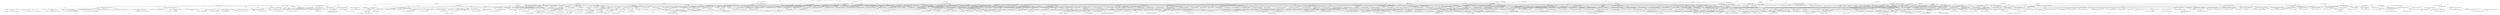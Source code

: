 strict digraph G {
  1 [ label="org.nuxeo.apidoc.core" weight="1" path="" category="PLATFORM" type="BUNDLE" ];
  2 [ label="org.nuxeo.apidoc.repo" weight="1" path="" category="PLATFORM" type="BUNDLE" ];
  3 [ label="org.nuxeo.apidoc.listener.contrib" weight="2" path="/grp:org.nuxeo.ecm.platform/org.nuxeo.apidoc.repo/org.nuxeo.apidoc.listener.contrib" category="PLATFORM" type="COMPONENT" ];
  4 [ label="org.nuxeo.apidoc.listener.contrib--listener" weight="1" path="/grp:org.nuxeo.ecm.platform/org.nuxeo.apidoc.repo/org.nuxeo.apidoc.listener.contrib/Contributions/org.nuxeo.apidoc.listener.contrib--listener" category="PLATFORM" type="CONTRIBUTION" ];
  5 [ label="org.nuxeo.apidoc.adapterContrib" weight="2" path="/grp:org.nuxeo.ecm.platform/org.nuxeo.apidoc.repo/org.nuxeo.apidoc.adapterContrib" category="PLATFORM" type="COMPONENT" ];
  6 [ label="org.nuxeo.apidoc.adapterContrib--adapters" weight="1" path="/grp:org.nuxeo.ecm.platform/org.nuxeo.apidoc.repo/org.nuxeo.apidoc.adapterContrib/Contributions/org.nuxeo.apidoc.adapterContrib--adapters" category="PLATFORM" type="CONTRIBUTION" ];
  7 [ label="org.nuxeo.apidoc.snapshot.SnapshotManagerComponent" weight="4" path="/grp:org.nuxeo.ecm.platform/org.nuxeo.apidoc.repo/org.nuxeo.apidoc.snapshot.SnapshotManagerComponent" category="PLATFORM" type="COMPONENT" ];
  8 [ label="org.nuxeo.apidoc.snapshot.SnapshotManager" weight="1" path="/grp:org.nuxeo.ecm.platform/org.nuxeo.apidoc.repo/org.nuxeo.apidoc.snapshot.SnapshotManagerComponent/Services/org.nuxeo.apidoc.snapshot.SnapshotManager" category="PLATFORM" type="SERVICE" ];
  9 [ label="org.nuxeo.apidoc.snapshot.SnapshotManagerComponent--graphs" weight="3" path="/grp:org.nuxeo.ecm.platform/org.nuxeo.apidoc.repo/org.nuxeo.apidoc.snapshot.SnapshotManagerComponent/ExtensionPoints/org.nuxeo.apidoc.snapshot.SnapshotManagerComponent--graphs" category="PLATFORM" type="EXTENSION_POINT" ];
  10 [ label="org.nuxeo.apidoc.snapshot.SnapshotManagerComponent--graphs" weight="1" path="/grp:org.nuxeo.ecm.platform/org.nuxeo.apidoc.repo/org.nuxeo.apidoc.snapshot.SnapshotManagerComponent/Contributions/org.nuxeo.apidoc.snapshot.SnapshotManagerComponent--graphs" category="PLATFORM" type="CONTRIBUTION" ];
  11 [ label="org.nuxeo.apidoc.layout.contrib" weight="3" path="/grp:org.nuxeo.ecm.platform/org.nuxeo.apidoc.repo/org.nuxeo.apidoc.layout.contrib" category="PLATFORM" type="COMPONENT" ];
  12 [ label="org.nuxeo.apidoc.layout.contrib--widgettypes" weight="1" path="/grp:org.nuxeo.ecm.platform/org.nuxeo.apidoc.repo/org.nuxeo.apidoc.layout.contrib/Contributions/org.nuxeo.apidoc.layout.contrib--widgettypes" category="PLATFORM" type="CONTRIBUTION" ];
  13 [ label="org.nuxeo.apidoc.layout.contrib--layouts" weight="1" path="/grp:org.nuxeo.ecm.platform/org.nuxeo.apidoc.repo/org.nuxeo.apidoc.layout.contrib/Contributions/org.nuxeo.apidoc.layout.contrib--layouts" category="PLATFORM" type="CONTRIBUTION" ];
  14 [ label="org.nuxeo.apidoc.doctypeContrib" weight="2" path="/grp:org.nuxeo.ecm.platform/org.nuxeo.apidoc.repo/org.nuxeo.apidoc.doctypeContrib" category="PLATFORM" type="COMPONENT" ];
  15 [ label="org.nuxeo.apidoc.doctypeContrib--doctype" weight="1" path="/grp:org.nuxeo.ecm.platform/org.nuxeo.apidoc.repo/org.nuxeo.apidoc.doctypeContrib/Contributions/org.nuxeo.apidoc.doctypeContrib--doctype" category="PLATFORM" type="CONTRIBUTION" ];
  16 [ label="org.nuxeo.apidoc.uiContrib" weight="2" path="/grp:org.nuxeo.ecm.platform/org.nuxeo.apidoc.repo/org.nuxeo.apidoc.uiContrib" category="PLATFORM" type="COMPONENT" ];
  17 [ label="org.nuxeo.apidoc.uiContrib--types" weight="1" path="/grp:org.nuxeo.ecm.platform/org.nuxeo.apidoc.repo/org.nuxeo.apidoc.uiContrib/Contributions/org.nuxeo.apidoc.uiContrib--types" category="PLATFORM" type="CONTRIBUTION" ];
  18 [ label="org.nuxeo.apidoc.lifecycle.contrib" weight="2" path="/grp:org.nuxeo.ecm.platform/org.nuxeo.apidoc.repo/org.nuxeo.apidoc.lifecycle.contrib" category="PLATFORM" type="COMPONENT" ];
  19 [ label="org.nuxeo.apidoc.lifecycle.contrib--types" weight="1" path="/grp:org.nuxeo.ecm.platform/org.nuxeo.apidoc.repo/org.nuxeo.apidoc.lifecycle.contrib/Contributions/org.nuxeo.apidoc.lifecycle.contrib--types" category="PLATFORM" type="CONTRIBUTION" ];
  20 [ label="org.nuxeo.apidoc.directoryContrib" weight="2" path="/grp:org.nuxeo.ecm.platform/org.nuxeo.apidoc.repo/org.nuxeo.apidoc.directoryContrib" category="PLATFORM" type="COMPONENT" ];
  21 [ label="org.nuxeo.apidoc.directoryContrib--directories" weight="1" path="/grp:org.nuxeo.ecm.platform/org.nuxeo.apidoc.repo/org.nuxeo.apidoc.directoryContrib/Contributions/org.nuxeo.apidoc.directoryContrib--directories" category="PLATFORM" type="CONTRIBUTION" ];
  22 [ label="org.nuxeo.apidoc.test.graphs" weight="2" path="/grp:org.nuxeo.ecm.platform/org.nuxeo.apidoc.repo/org.nuxeo.apidoc.test.graphs" category="PLATFORM" type="COMPONENT" ];
  23 [ label="org.nuxeo.apidoc.test.graphs--graphs" weight="1" path="/grp:org.nuxeo.ecm.platform/org.nuxeo.apidoc.repo/org.nuxeo.apidoc.test.graphs/Contributions/org.nuxeo.apidoc.test.graphs--graphs" category="PLATFORM" type="CONTRIBUTION" ];
  24 [ label="org.nuxeo.apidoc.schemaContrib" weight="2" path="/grp:org.nuxeo.ecm.platform/org.nuxeo.apidoc.repo/org.nuxeo.apidoc.schemaContrib" category="PLATFORM" type="COMPONENT" ];
  25 [ label="org.nuxeo.apidoc.schemaContrib--schema" weight="1" path="/grp:org.nuxeo.ecm.platform/org.nuxeo.apidoc.repo/org.nuxeo.apidoc.schemaContrib/Contributions/org.nuxeo.apidoc.schemaContrib--schema" category="PLATFORM" type="CONTRIBUTION" ];
  26 [ label="org.nuxeo.apidoc.documentation.DocumentationComponent" weight="3" path="/grp:org.nuxeo.ecm.platform/org.nuxeo.apidoc.repo/org.nuxeo.apidoc.documentation.DocumentationComponent" category="PLATFORM" type="COMPONENT" ];
  27 [ label="org.nuxeo.apidoc.documentation.DocumentationService" weight="1" path="/grp:org.nuxeo.ecm.platform/org.nuxeo.apidoc.repo/org.nuxeo.apidoc.documentation.DocumentationComponent/Services/org.nuxeo.apidoc.documentation.DocumentationService" category="PLATFORM" type="SERVICE" ];
  28 [ label="org.nuxeo.apidoc.search.ArtifactSearcher" weight="1" path="/grp:org.nuxeo.ecm.platform/org.nuxeo.apidoc.repo/org.nuxeo.apidoc.documentation.DocumentationComponent/Services/org.nuxeo.apidoc.search.ArtifactSearcher" category="PLATFORM" type="SERVICE" ];
  29 [ label="org.nuxeo.apidoc.test.works" weight="3" path="/grp:org.nuxeo.ecm.platform/org.nuxeo.apidoc.repo/org.nuxeo.apidoc.test.works" category="PLATFORM" type="COMPONENT" ];
  30 [ label="org.nuxeo.apidoc.test.works--queues" weight="1" path="/grp:org.nuxeo.ecm.platform/org.nuxeo.apidoc.repo/org.nuxeo.apidoc.test.works/Contributions/org.nuxeo.apidoc.test.works--queues" category="PLATFORM" type="CONTRIBUTION" ];
  31 [ label="org.nuxeo.apidoc.test.works--queues1" weight="1" path="/grp:org.nuxeo.ecm.platform/org.nuxeo.apidoc.repo/org.nuxeo.apidoc.test.works/Contributions/org.nuxeo.apidoc.test.works--queues1" category="PLATFORM" type="CONTRIBUTION" ];
  32 [ label="org.nuxeo.apidoc.directoryUIContrib" weight="2" path="/grp:org.nuxeo.ecm.platform/org.nuxeo.apidoc.repo/org.nuxeo.apidoc.directoryUIContrib" category="PLATFORM" type="COMPONENT" ];
  33 [ label="org.nuxeo.apidoc.directoryUIContrib--directories" weight="1" path="/grp:org.nuxeo.ecm.platform/org.nuxeo.apidoc.repo/org.nuxeo.apidoc.directoryUIContrib/Contributions/org.nuxeo.apidoc.directoryUIContrib--directories" category="PLATFORM" type="CONTRIBUTION" ];
  34 [ label="org.nuxeo.directory.mongodb" weight="1" path="" category="PLATFORM" type="BUNDLE" ];
  35 [ label="org.nuxeo.directory.mongodb.MongoDBDirectoryFactory" weight="2" path="/grp:org.nuxeo.ecm.platform/org.nuxeo.directory.mongodb/org.nuxeo.directory.mongodb.MongoDBDirectoryFactory" category="PLATFORM" type="COMPONENT" ];
  36 [ label="org.nuxeo.directory.mongodb.MongoDBDirectoryFactory--directories" weight="1" path="/grp:org.nuxeo.ecm.platform/org.nuxeo.directory.mongodb/org.nuxeo.directory.mongodb.MongoDBDirectoryFactory/ExtensionPoints/org.nuxeo.directory.mongodb.MongoDBDirectoryFactory--directories" category="PLATFORM" type="EXTENSION_POINT" ];
  37 [ label="org.nuxeo.ecm.actions" weight="1" path="" category="PLATFORM" type="BUNDLE" ];
  38 [ label="org.nuxeo.ecm.platform.actions.ActionService" weight="5" path="/grp:org.nuxeo.ecm.platform/org.nuxeo.ecm.actions/org.nuxeo.ecm.platform.actions.ActionService" category="PLATFORM" type="COMPONENT" ];
  39 [ label="org.nuxeo.ecm.platform.actions.ejb.ActionManager" weight="1" path="/grp:org.nuxeo.ecm.platform/org.nuxeo.ecm.actions/org.nuxeo.ecm.platform.actions.ActionService/Services/org.nuxeo.ecm.platform.actions.ejb.ActionManager" category="PLATFORM" type="SERVICE" ];
  40 [ label="org.nuxeo.ecm.platform.actions.ActionService--filters" weight="3" path="/grp:org.nuxeo.ecm.platform/org.nuxeo.ecm.actions/org.nuxeo.ecm.platform.actions.ActionService/ExtensionPoints/org.nuxeo.ecm.platform.actions.ActionService--filters" category="PLATFORM" type="EXTENSION_POINT" ];
  41 [ label="org.nuxeo.ecm.platform.actions.ActionService--actions" weight="1" path="/grp:org.nuxeo.ecm.platform/org.nuxeo.ecm.actions/org.nuxeo.ecm.platform.actions.ActionService/ExtensionPoints/org.nuxeo.ecm.platform.actions.ActionService--actions" category="PLATFORM" type="EXTENSION_POINT" ];
  42 [ label="org.nuxeo.ecm.platform.actions.ActionService--typeCompatibility" weight="1" path="/grp:org.nuxeo.ecm.platform/org.nuxeo.ecm.actions/org.nuxeo.ecm.platform.actions.ActionService/ExtensionPoints/org.nuxeo.ecm.platform.actions.ActionService--typeCompatibility" category="PLATFORM" type="EXTENSION_POINT" ];
  43 [ label="org.nuxeo.ecm.platform.actions.ActionService.properties" weight="2" path="/grp:org.nuxeo.ecm.platform/org.nuxeo.ecm.actions/org.nuxeo.ecm.platform.actions.ActionService.properties" category="PLATFORM" type="COMPONENT" ];
  44 [ label="org.nuxeo.ecm.platform.actions.ActionService.properties--configuration" weight="1" path="/grp:org.nuxeo.ecm.platform/org.nuxeo.ecm.actions/org.nuxeo.ecm.platform.actions.ActionService.properties/Contributions/org.nuxeo.ecm.platform.actions.ActionService.properties--configuration" category="PLATFORM" type="CONTRIBUTION" ];
  45 [ label="org.nuxeo.ecm.platform.filters" weight="2" path="/grp:org.nuxeo.ecm.platform/org.nuxeo.ecm.actions/org.nuxeo.ecm.platform.filters" category="PLATFORM" type="COMPONENT" ];
  46 [ label="org.nuxeo.ecm.platform.filters--filters" weight="1" path="/grp:org.nuxeo.ecm.platform/org.nuxeo.ecm.actions/org.nuxeo.ecm.platform.filters/Contributions/org.nuxeo.ecm.platform.filters--filters" category="PLATFORM" type="CONTRIBUTION" ];
  47 [ label="org.nuxeo.ecm.automation.core" weight="1" path="" category="CORE" type="BUNDLE" ];
  48 [ label="org.nuxeo.ecm.automation.core.impl.ReloadListener" weight="2" path="/grp:org.nuxeo.ecm.automation/org.nuxeo.ecm.automation.core/org.nuxeo.ecm.automation.core.impl.ReloadListener" category="CORE" type="COMPONENT" ];
  49 [ label="org.nuxeo.ecm.automation.core.impl.ReloadListener--listeners" weight="1" path="/grp:org.nuxeo.ecm.automation/org.nuxeo.ecm.automation.core/org.nuxeo.ecm.automation.core.impl.ReloadListener/Contributions/org.nuxeo.ecm.automation.core.impl.ReloadListener--listeners" category="CORE" type="CONTRIBUTION" ];
  50 [ label="org.nuxeo.ecm.core.automation.coreContrib" weight="2" path="/grp:org.nuxeo.ecm.automation/org.nuxeo.ecm.automation.core/org.nuxeo.ecm.core.automation.coreContrib" category="CORE" type="COMPONENT" ];
  51 [ label="org.nuxeo.ecm.core.automation.coreContrib--operations" weight="1" path="/grp:org.nuxeo.ecm.automation/org.nuxeo.ecm.automation.core/org.nuxeo.ecm.core.automation.coreContrib/Contributions/org.nuxeo.ecm.core.automation.coreContrib--operations" category="CORE" type="CONTRIBUTION" ];
  52 [ label="org.nuxeo.ecm.core.automation.marshallers" weight="2" path="/grp:org.nuxeo.ecm.automation/org.nuxeo.ecm.automation.core/org.nuxeo.ecm.core.automation.marshallers" category="CORE" type="COMPONENT" ];
  53 [ label="org.nuxeo.ecm.core.automation.marshallers--marshallers" weight="1" path="/grp:org.nuxeo.ecm.automation/org.nuxeo.ecm.automation.core/org.nuxeo.ecm.core.automation.marshallers/Contributions/org.nuxeo.ecm.core.automation.marshallers--marshallers" category="CORE" type="CONTRIBUTION" ];
  54 [ label="org.nuxeo.ecm.core.operation.OperationServiceComponent" weight="15" path="/grp:org.nuxeo.ecm.automation/org.nuxeo.ecm.automation.core/org.nuxeo.ecm.core.operation.OperationServiceComponent" category="CORE" type="COMPONENT" ];
  55 [ label="org.nuxeo.ecm.automation.AutomationService" weight="1" path="/grp:org.nuxeo.ecm.automation/org.nuxeo.ecm.automation.core/org.nuxeo.ecm.core.operation.OperationServiceComponent/Services/org.nuxeo.ecm.automation.AutomationService" category="CORE" type="SERVICE" ];
  56 [ label="org.nuxeo.ecm.automation.AutomationAdmin" weight="1" path="/grp:org.nuxeo.ecm.automation/org.nuxeo.ecm.automation.core/org.nuxeo.ecm.core.operation.OperationServiceComponent/Services/org.nuxeo.ecm.automation.AutomationAdmin" category="CORE" type="SERVICE" ];
  57 [ label="org.nuxeo.ecm.automation.core.events.EventHandlerRegistry" weight="1" path="/grp:org.nuxeo.ecm.automation/org.nuxeo.ecm.automation.core/org.nuxeo.ecm.core.operation.OperationServiceComponent/Services/org.nuxeo.ecm.automation.core.events.EventHandlerRegistry" category="CORE" type="SERVICE" ];
  58 [ label="org.nuxeo.ecm.automation.core.trace.TracerFactory" weight="1" path="/grp:org.nuxeo.ecm.automation/org.nuxeo.ecm.automation.core/org.nuxeo.ecm.core.operation.OperationServiceComponent/Services/org.nuxeo.ecm.automation.core.trace.TracerFactory" category="CORE" type="SERVICE" ];
  59 [ label="org.nuxeo.ecm.automation.context.ContextService" weight="1" path="/grp:org.nuxeo.ecm.automation/org.nuxeo.ecm.automation.core/org.nuxeo.ecm.core.operation.OperationServiceComponent/Services/org.nuxeo.ecm.automation.context.ContextService" category="CORE" type="SERVICE" ];
  60 [ label="org.nuxeo.ecm.core.operation.OperationServiceComponent--operations" weight="3" path="/grp:org.nuxeo.ecm.automation/org.nuxeo.ecm.automation.core/org.nuxeo.ecm.core.operation.OperationServiceComponent/ExtensionPoints/org.nuxeo.ecm.core.operation.OperationServiceComponent--operations" category="CORE" type="EXTENSION_POINT" ];
  61 [ label="org.nuxeo.ecm.core.operation.OperationServiceComponent--adapters" weight="2" path="/grp:org.nuxeo.ecm.automation/org.nuxeo.ecm.automation.core/org.nuxeo.ecm.core.operation.OperationServiceComponent/ExtensionPoints/org.nuxeo.ecm.core.operation.OperationServiceComponent--adapters" category="CORE" type="EXTENSION_POINT" ];
  62 [ label="org.nuxeo.ecm.core.operation.OperationServiceComponent--chains" weight="2" path="/grp:org.nuxeo.ecm.automation/org.nuxeo.ecm.automation.core/org.nuxeo.ecm.core.operation.OperationServiceComponent/ExtensionPoints/org.nuxeo.ecm.core.operation.OperationServiceComponent--chains" category="CORE" type="EXTENSION_POINT" ];
  63 [ label="org.nuxeo.ecm.core.operation.OperationServiceComponent--chainException" weight="1" path="/grp:org.nuxeo.ecm.automation/org.nuxeo.ecm.automation.core/org.nuxeo.ecm.core.operation.OperationServiceComponent/ExtensionPoints/org.nuxeo.ecm.core.operation.OperationServiceComponent--chainException" category="CORE" type="EXTENSION_POINT" ];
  64 [ label="org.nuxeo.ecm.core.operation.OperationServiceComponent--automationFilter" weight="1" path="/grp:org.nuxeo.ecm.automation/org.nuxeo.ecm.automation.core/org.nuxeo.ecm.core.operation.OperationServiceComponent/ExtensionPoints/org.nuxeo.ecm.core.operation.OperationServiceComponent--automationFilter" category="CORE" type="EXTENSION_POINT" ];
  65 [ label="org.nuxeo.ecm.core.operation.OperationServiceComponent--event-handlers" weight="1" path="/grp:org.nuxeo.ecm.automation/org.nuxeo.ecm.automation.core/org.nuxeo.ecm.core.operation.OperationServiceComponent/ExtensionPoints/org.nuxeo.ecm.core.operation.OperationServiceComponent--event-handlers" category="CORE" type="EXTENSION_POINT" ];
  66 [ label="org.nuxeo.ecm.core.operation.OperationServiceComponent--contextHelpers" weight="3" path="/grp:org.nuxeo.ecm.automation/org.nuxeo.ecm.automation.core/org.nuxeo.ecm.core.operation.OperationServiceComponent/ExtensionPoints/org.nuxeo.ecm.core.operation.OperationServiceComponent--contextHelpers" category="CORE" type="EXTENSION_POINT" ];
  67 [ label="org.nuxeo.ecm.core.operation.OperationServiceComponent--adapters" weight="1" path="/grp:org.nuxeo.ecm.automation/org.nuxeo.ecm.automation.core/org.nuxeo.ecm.core.operation.OperationServiceComponent/Contributions/org.nuxeo.ecm.core.operation.OperationServiceComponent--adapters" category="CORE" type="CONTRIBUTION" ];
  68 [ label="org.nuxeo.ecm.core.operation.OperationServiceComponent--listener" weight="1" path="/grp:org.nuxeo.ecm.automation/org.nuxeo.ecm.automation.core/org.nuxeo.ecm.core.operation.OperationServiceComponent/Contributions/org.nuxeo.ecm.core.operation.OperationServiceComponent--listener" category="CORE" type="CONTRIBUTION" ];
  69 [ label="org.nuxeo.ecm.automation.core.impl.workmanager" weight="2" path="/grp:org.nuxeo.ecm.automation/org.nuxeo.ecm.automation.core/org.nuxeo.ecm.automation.core.impl.workmanager" category="CORE" type="COMPONENT" ];
  70 [ label="org.nuxeo.ecm.automation.core.impl.workmanager--queues" weight="1" path="/grp:org.nuxeo.ecm.automation/org.nuxeo.ecm.automation.core/org.nuxeo.ecm.automation.core.impl.workmanager/Contributions/org.nuxeo.ecm.automation.core.impl.workmanager--queues" category="CORE" type="CONTRIBUTION" ];
  71 [ label="org.nuxeo.ecm.core.automation.core.properties" weight="2" path="/grp:org.nuxeo.ecm.automation/org.nuxeo.ecm.automation.core/org.nuxeo.ecm.core.automation.core.properties" category="CORE" type="COMPONENT" ];
  72 [ label="org.nuxeo.ecm.core.automation.core.properties--configuration" weight="1" path="/grp:org.nuxeo.ecm.automation/org.nuxeo.ecm.automation.core/org.nuxeo.ecm.core.automation.core.properties/Contributions/org.nuxeo.ecm.core.automation.core.properties--configuration" category="CORE" type="CONTRIBUTION" ];
  73 [ label="org.nuxeo.ecm.automation.features" weight="1" path="" category="PLATFORM" type="BUNDLE" ];
  74 [ label="org.nuxeo.ecm.core.automation.features.bulk" weight="3" path="/grp:org.nuxeo.ecm.automation/org.nuxeo.ecm.automation.features/org.nuxeo.ecm.core.automation.features.bulk" category="PLATFORM" type="COMPONENT" ];
  75 [ label="org.nuxeo.ecm.core.automation.features.bulk--actions" weight="1" path="/grp:org.nuxeo.ecm.automation/org.nuxeo.ecm.automation.features/org.nuxeo.ecm.core.automation.features.bulk/Contributions/org.nuxeo.ecm.core.automation.features.bulk--actions" category="PLATFORM" type="CONTRIBUTION" ];
  76 [ label="org.nuxeo.ecm.core.automation.features.bulk--streamProcessor" weight="1" path="/grp:org.nuxeo.ecm.automation/org.nuxeo.ecm.automation.features/org.nuxeo.ecm.core.automation.features.bulk/Contributions/org.nuxeo.ecm.core.automation.features.bulk--streamProcessor" category="PLATFORM" type="CONTRIBUTION" ];
  77 [ label="org.nuxeo.ecm.directory.actions.core" weight="2" path="/grp:org.nuxeo.ecm.automation/org.nuxeo.ecm.automation.features/org.nuxeo.ecm.directory.actions.core" category="PLATFORM" type="COMPONENT" ];
  78 [ label="org.nuxeo.ecm.directory.actions.core--filters" weight="1" path="/grp:org.nuxeo.ecm.automation/org.nuxeo.ecm.automation.features/org.nuxeo.ecm.directory.actions.core/Contributions/org.nuxeo.ecm.directory.actions.core--filters" category="PLATFORM" type="CONTRIBUTION" ];
  79 [ label="org.nuxeo.ecm.core.automation.features.bindings" weight="2" path="/grp:org.nuxeo.ecm.automation/org.nuxeo.ecm.automation.features/org.nuxeo.ecm.core.automation.features.bindings" category="PLATFORM" type="COMPONENT" ];
  80 [ label="org.nuxeo.ecm.core.automation.features.bindings--bindings" weight="1" path="/grp:org.nuxeo.ecm.automation/org.nuxeo.ecm.automation.features/org.nuxeo.ecm.core.automation.features.bindings/Contributions/org.nuxeo.ecm.core.automation.features.bindings--bindings" category="PLATFORM" type="CONTRIBUTION" ];
  81 [ label="org.nuxeo.ecm.platform.audit.PageProviderservice.automation.contrib" weight="2" path="/grp:org.nuxeo.ecm.automation/org.nuxeo.ecm.automation.features/org.nuxeo.ecm.platform.audit.PageProviderservice.automation.contrib" category="PLATFORM" type="COMPONENT" ];
  82 [ label="org.nuxeo.ecm.platform.audit.PageProviderservice.automation.contrib--providers" weight="1" path="/grp:org.nuxeo.ecm.automation/org.nuxeo.ecm.automation.features/org.nuxeo.ecm.platform.audit.PageProviderservice.automation.contrib/Contributions/org.nuxeo.ecm.platform.audit.PageProviderservice.automation.contrib--providers" category="PLATFORM" type="CONTRIBUTION" ];
  83 [ label="org.nuxeo.ecm.core.automation.features.operations" weight="3" path="/grp:org.nuxeo.ecm.automation/org.nuxeo.ecm.automation.features/org.nuxeo.ecm.core.automation.features.operations" category="PLATFORM" type="COMPONENT" ];
  84 [ label="org.nuxeo.ecm.core.automation.features.operations--operations" weight="1" path="/grp:org.nuxeo.ecm.automation/org.nuxeo.ecm.automation.features/org.nuxeo.ecm.core.automation.features.operations/Contributions/org.nuxeo.ecm.core.automation.features.operations--operations" category="PLATFORM" type="CONTRIBUTION" ];
  85 [ label="org.nuxeo.ecm.core.automation.features.operations--chains" weight="1" path="/grp:org.nuxeo.ecm.automation/org.nuxeo.ecm.automation.features/org.nuxeo.ecm.core.automation.features.operations/Contributions/org.nuxeo.ecm.core.automation.features.operations--chains" category="PLATFORM" type="CONTRIBUTION" ];
  86 [ label="org.nuxeo.ecm.core.automation.contextContrib" weight="3" path="/grp:org.nuxeo.ecm.automation/org.nuxeo.ecm.automation.features/org.nuxeo.ecm.core.automation.contextContrib" category="PLATFORM" type="COMPONENT" ];
  87 [ label="org.nuxeo.ecm.core.automation.contextContrib--contextHelpers" weight="1" path="/grp:org.nuxeo.ecm.automation/org.nuxeo.ecm.automation.features/org.nuxeo.ecm.core.automation.contextContrib/Contributions/org.nuxeo.ecm.core.automation.contextContrib--contextHelpers" category="PLATFORM" type="CONTRIBUTION" ];
  88 [ label="org.nuxeo.ecm.core.automation.contextContrib--configuration" weight="1" path="/grp:org.nuxeo.ecm.automation/org.nuxeo.ecm.automation.features/org.nuxeo.ecm.core.automation.contextContrib/Contributions/org.nuxeo.ecm.core.automation.contextContrib--configuration" category="PLATFORM" type="CONTRIBUTION" ];
  89 [ label="org.nuxeo.ecm.automation.io" weight="1" path="" category="PLATFORM" type="BUNDLE" ];
  90 [ label="org.nuxeo.ecm.automation.io.services.IOComponent.codec.contrib" weight="2" path="/grp:org.nuxeo.ecm.automation/org.nuxeo.ecm.automation.io/org.nuxeo.ecm.automation.io.services.IOComponent.codec.contrib" category="PLATFORM" type="COMPONENT" ];
  91 [ label="org.nuxeo.ecm.automation.io.services.IOComponent.codec.contrib--codecs" weight="1" path="/grp:org.nuxeo.ecm.automation/org.nuxeo.ecm.automation.io/org.nuxeo.ecm.automation.io.services.IOComponent.codec.contrib/Contributions/org.nuxeo.ecm.automation.io.services.IOComponent.codec.contrib--codecs" category="PLATFORM" type="CONTRIBUTION" ];
  92 [ label="org.nuxeo.ecm.automation.io.services.IOComponent" weight="3" path="/grp:org.nuxeo.ecm.automation/org.nuxeo.ecm.automation.io/org.nuxeo.ecm.automation.io.services.IOComponent" category="PLATFORM" type="COMPONENT" ];
  93 [ label="org.nuxeo.ecm.automation.io.services.codec.ObjectCodecService" weight="1" path="/grp:org.nuxeo.ecm.automation/org.nuxeo.ecm.automation.io/org.nuxeo.ecm.automation.io.services.IOComponent/Services/org.nuxeo.ecm.automation.io.services.codec.ObjectCodecService" category="PLATFORM" type="SERVICE" ];
  94 [ label="org.nuxeo.ecm.automation.io.services.IOComponent--codecs" weight="2" path="/grp:org.nuxeo.ecm.automation/org.nuxeo.ecm.automation.io/org.nuxeo.ecm.automation.io.services.IOComponent/ExtensionPoints/org.nuxeo.ecm.automation.io.services.IOComponent--codecs" category="PLATFORM" type="EXTENSION_POINT" ];
  95 [ label="org.nuxeo.ecm.automation.server.marshallers" weight="2" path="/grp:org.nuxeo.ecm.automation/org.nuxeo.ecm.automation.io/org.nuxeo.ecm.automation.server.marshallers" category="PLATFORM" type="COMPONENT" ];
  96 [ label="org.nuxeo.ecm.automation.server.marshallers--marshallers" weight="1" path="/grp:org.nuxeo.ecm.automation/org.nuxeo.ecm.automation.io/org.nuxeo.ecm.automation.server.marshallers/Contributions/org.nuxeo.ecm.automation.server.marshallers--marshallers" category="PLATFORM" type="CONTRIBUTION" ];
  97 [ label="org.nuxeo.ecm.automation.scripting" weight="1" path="" category="PLATFORM" type="BUNDLE" ];
  98 [ label="org.nuxeo.automation.scripting.internals.AutomationScriptingComponent" weight="5" path="/grp:org.nuxeo.ecm.automation/org.nuxeo.ecm.automation.scripting/org.nuxeo.automation.scripting.internals.AutomationScriptingComponent" category="PLATFORM" type="COMPONENT" ];
  99 [ label="org.nuxeo.automation.scripting.api.AutomationScriptingService" weight="1" path="/grp:org.nuxeo.ecm.automation/org.nuxeo.ecm.automation.scripting/org.nuxeo.automation.scripting.internals.AutomationScriptingComponent/Services/org.nuxeo.automation.scripting.api.AutomationScriptingService" category="PLATFORM" type="SERVICE" ];
  100 [ label="org.nuxeo.automation.scripting.internals.AutomationScriptingComponent--operation" weight="1" path="/grp:org.nuxeo.ecm.automation/org.nuxeo.ecm.automation.scripting/org.nuxeo.automation.scripting.internals.AutomationScriptingComponent/ExtensionPoints/org.nuxeo.automation.scripting.internals.AutomationScriptingComponent--operation" category="PLATFORM" type="EXTENSION_POINT" ];
  101 [ label="org.nuxeo.automation.scripting.internals.AutomationScriptingComponent--classFilter" weight="2" path="/grp:org.nuxeo.ecm.automation/org.nuxeo.ecm.automation.scripting/org.nuxeo.automation.scripting.internals.AutomationScriptingComponent/ExtensionPoints/org.nuxeo.automation.scripting.internals.AutomationScriptingComponent--classFilter" category="PLATFORM" type="EXTENSION_POINT" ];
  102 [ label="org.nuxeo.automation.scripting.internals.AutomationScriptingComponent--configuration" weight="1" path="/grp:org.nuxeo.ecm.automation/org.nuxeo.ecm.automation.scripting/org.nuxeo.automation.scripting.internals.AutomationScriptingComponent/Contributions/org.nuxeo.automation.scripting.internals.AutomationScriptingComponent--configuration" category="PLATFORM" type="CONTRIBUTION" ];
  103 [ label="org.nuxeo.automation.scripting.classfilter" weight="2" path="/grp:org.nuxeo.ecm.automation/org.nuxeo.ecm.automation.scripting/org.nuxeo.automation.scripting.classfilter" category="PLATFORM" type="COMPONENT" ];
  104 [ label="org.nuxeo.automation.scripting.classfilter--classFilter" weight="1" path="/grp:org.nuxeo.ecm.automation/org.nuxeo.ecm.automation.scripting/org.nuxeo.automation.scripting.classfilter/Contributions/org.nuxeo.automation.scripting.classfilter--classFilter" category="PLATFORM" type="CONTRIBUTION" ];
  105 [ label="org.nuxeo.ecm.core.automation.scripting.contextContrib" weight="2" path="/grp:org.nuxeo.ecm.automation/org.nuxeo.ecm.automation.scripting/org.nuxeo.ecm.core.automation.scripting.contextContrib" category="PLATFORM" type="COMPONENT" ];
  106 [ label="org.nuxeo.ecm.core.automation.scripting.contextContrib--contextHelpers" weight="1" path="/grp:org.nuxeo.ecm.automation/org.nuxeo.ecm.automation.scripting/org.nuxeo.ecm.core.automation.scripting.contextContrib/Contributions/org.nuxeo.ecm.core.automation.scripting.contextContrib--contextHelpers" category="PLATFORM" type="CONTRIBUTION" ];
  107 [ label="org.nuxeo.ecm.automation.server" weight="1" path="" category="PLATFORM" type="BUNDLE" ];
  108 [ label="org.nuxeo.ecm.automation.server.bindings" weight="2" path="/grp:org.nuxeo.ecm.automation/org.nuxeo.ecm.automation.server/org.nuxeo.ecm.automation.server.bindings" category="PLATFORM" type="COMPONENT" ];
  109 [ label="org.nuxeo.ecm.automation.server.bindings--bindings" weight="1" path="/grp:org.nuxeo.ecm.automation/org.nuxeo.ecm.automation.server/org.nuxeo.ecm.automation.server.bindings/Contributions/org.nuxeo.ecm.automation.server.bindings--bindings" category="PLATFORM" type="CONTRIBUTION" ];
  110 [ label="org.nuxeo.ecm.automation.server.AutomationServer" weight="4" path="/grp:org.nuxeo.ecm.automation/org.nuxeo.ecm.automation.server/org.nuxeo.ecm.automation.server.AutomationServer" category="PLATFORM" type="COMPONENT" ];
  111 [ label="org.nuxeo.ecm.automation.server.AutomationServer" weight="1" path="/grp:org.nuxeo.ecm.automation/org.nuxeo.ecm.automation.server/org.nuxeo.ecm.automation.server.AutomationServer/Services/org.nuxeo.ecm.automation.server.AutomationServer" category="PLATFORM" type="SERVICE" ];
  112 [ label="org.nuxeo.ecm.automation.server.AutomationServer--bindings" weight="3" path="/grp:org.nuxeo.ecm.automation/org.nuxeo.ecm.automation.server/org.nuxeo.ecm.automation.server.AutomationServer/ExtensionPoints/org.nuxeo.ecm.automation.server.AutomationServer--bindings" category="PLATFORM" type="EXTENSION_POINT" ];
  113 [ label="org.nuxeo.ecm.automation.server.AutomationServer--marshallers" weight="2" path="/grp:org.nuxeo.ecm.automation/org.nuxeo.ecm.automation.server/org.nuxeo.ecm.automation.server.AutomationServer/ExtensionPoints/org.nuxeo.ecm.automation.server.AutomationServer--marshallers" category="PLATFORM" type="EXTENSION_POINT" ];
  114 [ label="org.nuxeo.ecm.automation.server.batch.handler.DefaultBatchHandler" weight="2" path="/grp:org.nuxeo.ecm.automation/org.nuxeo.ecm.automation.server/org.nuxeo.ecm.automation.server.batch.handler.DefaultBatchHandler" category="PLATFORM" type="COMPONENT" ];
  115 [ label="org.nuxeo.ecm.automation.server.batch.handler.DefaultBatchHandler--handlers" weight="1" path="/grp:org.nuxeo.ecm.automation/org.nuxeo.ecm.automation.server/org.nuxeo.ecm.automation.server.batch.handler.DefaultBatchHandler/Contributions/org.nuxeo.ecm.automation.server.batch.handler.DefaultBatchHandler--handlers" category="PLATFORM" type="CONTRIBUTION" ];
  116 [ label="org.nuxeo.ecm.automation.server.BatchManager" weight="3" path="/grp:org.nuxeo.ecm.automation/org.nuxeo.ecm.automation.server/org.nuxeo.ecm.automation.server.BatchManager" category="PLATFORM" type="COMPONENT" ];
  117 [ label="org.nuxeo.ecm.automation.server.jaxrs.batch.BatchManager" weight="1" path="/grp:org.nuxeo.ecm.automation/org.nuxeo.ecm.automation.server/org.nuxeo.ecm.automation.server.BatchManager/Services/org.nuxeo.ecm.automation.server.jaxrs.batch.BatchManager" category="PLATFORM" type="SERVICE" ];
  118 [ label="org.nuxeo.ecm.automation.server.BatchManager--handlers" weight="2" path="/grp:org.nuxeo.ecm.automation/org.nuxeo.ecm.automation.server/org.nuxeo.ecm.automation.server.BatchManager/ExtensionPoints/org.nuxeo.ecm.automation.server.BatchManager--handlers" category="PLATFORM" type="EXTENSION_POINT" ];
  119 [ label="org.nuxeo.ecm.automation.rest.pageprovider.contrib" weight="2" path="/grp:org.nuxeo.ecm.automation/org.nuxeo.ecm.automation.server/org.nuxeo.ecm.automation.rest.pageprovider.contrib" category="PLATFORM" type="COMPONENT" ];
  120 [ label="org.nuxeo.ecm.automation.rest.pageprovider.contrib--providers" weight="1" path="/grp:org.nuxeo.ecm.automation/org.nuxeo.ecm.automation.server/org.nuxeo.ecm.automation.rest.pageprovider.contrib/Contributions/org.nuxeo.ecm.automation.rest.pageprovider.contrib--providers" category="PLATFORM" type="CONTRIBUTION" ];
  121 [ label="org.nuxeo.ecm.automation.server.auth.config" weight="3" path="/grp:org.nuxeo.ecm.automation/org.nuxeo.ecm.automation.server/org.nuxeo.ecm.automation.server.auth.config" category="PLATFORM" type="COMPONENT" ];
  122 [ label="org.nuxeo.ecm.automation.server.auth.config--authenticators" weight="1" path="/grp:org.nuxeo.ecm.automation/org.nuxeo.ecm.automation.server/org.nuxeo.ecm.automation.server.auth.config/Contributions/org.nuxeo.ecm.automation.server.auth.config--authenticators" category="PLATFORM" type="CONTRIBUTION" ];
  123 [ label="org.nuxeo.ecm.automation.server.auth.config--specificChains" weight="1" path="/grp:org.nuxeo.ecm.automation/org.nuxeo.ecm.automation.server/org.nuxeo.ecm.automation.server.auth.config/Contributions/org.nuxeo.ecm.automation.server.auth.config--specificChains" category="PLATFORM" type="CONTRIBUTION" ];
  124 [ label="org.nuxeo.ecm.config" weight="1" path="" category="PLATFORM" type="BUNDLE" ];
  125 [ label="org.nuxeo.ecm.core" weight="1" path="" category="CORE" type="BUNDLE" ];
  126 [ label="org.nuxeo.ecm.core.uidgen.UIDGeneratorService" weight="6" path="/grp:org.nuxeo.ecm.core/org.nuxeo.ecm.core/org.nuxeo.ecm.core.uidgen.UIDGeneratorService" category="CORE" type="COMPONENT" ];
  127 [ label="org.nuxeo.ecm.core.uidgen.UIDSequencer" weight="1" path="/grp:org.nuxeo.ecm.core/org.nuxeo.ecm.core/org.nuxeo.ecm.core.uidgen.UIDGeneratorService/Services/org.nuxeo.ecm.core.uidgen.UIDSequencer" category="CORE" type="SERVICE" ];
  128 [ label="org.nuxeo.ecm.core.uidgen.UIDGeneratorService" weight="1" path="/grp:org.nuxeo.ecm.core/org.nuxeo.ecm.core/org.nuxeo.ecm.core.uidgen.UIDGeneratorService/Services/org.nuxeo.ecm.core.uidgen.UIDGeneratorService" category="CORE" type="SERVICE" ];
  129 [ label="org.nuxeo.ecm.core.uidgen.UIDGeneratorService--sequencers" weight="1" path="/grp:org.nuxeo.ecm.core/org.nuxeo.ecm.core/org.nuxeo.ecm.core.uidgen.UIDGeneratorService/ExtensionPoints/org.nuxeo.ecm.core.uidgen.UIDGeneratorService--sequencers" category="CORE" type="EXTENSION_POINT" ];
  130 [ label="org.nuxeo.ecm.core.uidgen.UIDGeneratorService--generators" weight="1" path="/grp:org.nuxeo.ecm.core/org.nuxeo.ecm.core/org.nuxeo.ecm.core.uidgen.UIDGeneratorService/ExtensionPoints/org.nuxeo.ecm.core.uidgen.UIDGeneratorService--generators" category="CORE" type="EXTENSION_POINT" ];
  131 [ label="org.nuxeo.ecm.core.uidgen.UIDGeneratorService--listener" weight="1" path="/grp:org.nuxeo.ecm.core/org.nuxeo.ecm.core/org.nuxeo.ecm.core.uidgen.UIDGeneratorService/Contributions/org.nuxeo.ecm.core.uidgen.UIDGeneratorService--listener" category="CORE" type="CONTRIBUTION" ];
  132 [ label="org.nuxeo.ecm.core.event.lifecycle.listener" weight="3" path="/grp:org.nuxeo.ecm.core/org.nuxeo.ecm.core/org.nuxeo.ecm.core.event.lifecycle.listener" category="CORE" type="COMPONENT" ];
  133 [ label="org.nuxeo.ecm.core.event.lifecycle.listener--listener" weight="1" path="/grp:org.nuxeo.ecm.core/org.nuxeo.ecm.core/org.nuxeo.ecm.core.event.lifecycle.listener/Contributions/org.nuxeo.ecm.core.event.lifecycle.listener--listener" category="CORE" type="CONTRIBUTION" ];
  134 [ label="org.nuxeo.ecm.core.event.lifecycle.listener--configuration" weight="1" path="/grp:org.nuxeo.ecm.core/org.nuxeo.ecm.core/org.nuxeo.ecm.core.event.lifecycle.listener/Contributions/org.nuxeo.ecm.core.event.lifecycle.listener--configuration" category="CORE" type="CONTRIBUTION" ];
  135 [ label="org.nuxeo.ecm.core.versioning.VersioningDocumentAdapter" weight="2" path="/grp:org.nuxeo.ecm.core/org.nuxeo.ecm.core/org.nuxeo.ecm.core.versioning.VersioningDocumentAdapter" category="CORE" type="COMPONENT" ];
  136 [ label="org.nuxeo.ecm.core.versioning.VersioningDocumentAdapter--adapters" weight="1" path="/grp:org.nuxeo.ecm.core/org.nuxeo.ecm.core/org.nuxeo.ecm.core.versioning.VersioningDocumentAdapter/Contributions/org.nuxeo.ecm.core.versioning.VersioningDocumentAdapter--adapters" category="CORE" type="CONTRIBUTION" ];
  137 [ label="org.nuxeo.ecm.core.document.characterFiltering.contrib" weight="2" path="/grp:org.nuxeo.ecm.core/org.nuxeo.ecm.core/org.nuxeo.ecm.core.document.characterFiltering.contrib" category="CORE" type="COMPONENT" ];
  138 [ label="org.nuxeo.ecm.core.document.characterFiltering.contrib--filtering" weight="1" path="/grp:org.nuxeo.ecm.core/org.nuxeo.ecm.core/org.nuxeo.ecm.core.document.characterFiltering.contrib/Contributions/org.nuxeo.ecm.core.document.characterFiltering.contrib--filtering" category="CORE" type="CONTRIBUTION" ];
  139 [ label="org.nuxeo.ecm.core.event.orphanVersionRemoval.listener" weight="2" path="/grp:org.nuxeo.ecm.core/org.nuxeo.ecm.core/org.nuxeo.ecm.core.event.orphanVersionRemoval.listener" category="CORE" type="COMPONENT" ];
  140 [ label="org.nuxeo.ecm.core.event.orphanVersionRemoval.listener--listener" weight="1" path="/grp:org.nuxeo.ecm.core/org.nuxeo.ecm.core/org.nuxeo.ecm.core.event.orphanVersionRemoval.listener/Contributions/org.nuxeo.ecm.core.event.orphanVersionRemoval.listener--listener" category="CORE" type="CONTRIBUTION" ];
  141 [ label="org.nuxeo.ecm.core.api.versioning.VersioningService" weight="8" path="/grp:org.nuxeo.ecm.core/org.nuxeo.ecm.core/org.nuxeo.ecm.core.api.versioning.VersioningService" category="CORE" type="COMPONENT" ];
  142 [ label="org.nuxeo.ecm.core.api.versioning.VersioningService" weight="1" path="/grp:org.nuxeo.ecm.core/org.nuxeo.ecm.core/org.nuxeo.ecm.core.api.versioning.VersioningService/Services/org.nuxeo.ecm.core.api.versioning.VersioningService" category="CORE" type="SERVICE" ];
  143 [ label="org.nuxeo.ecm.core.versioning.VersioningService" weight="1" path="/grp:org.nuxeo.ecm.core/org.nuxeo.ecm.core/org.nuxeo.ecm.core.api.versioning.VersioningService/Services/org.nuxeo.ecm.core.versioning.VersioningService" category="CORE" type="SERVICE" ];
  144 [ label="org.nuxeo.ecm.core.api.versioning.VersioningService--versioningService" weight="1" path="/grp:org.nuxeo.ecm.core/org.nuxeo.ecm.core/org.nuxeo.ecm.core.api.versioning.VersioningService/ExtensionPoints/org.nuxeo.ecm.core.api.versioning.VersioningService--versioningService" category="CORE" type="EXTENSION_POINT" ];
  145 [ label="org.nuxeo.ecm.core.api.versioning.VersioningService--versioningRules" weight="1" path="/grp:org.nuxeo.ecm.core/org.nuxeo.ecm.core/org.nuxeo.ecm.core.api.versioning.VersioningService/ExtensionPoints/org.nuxeo.ecm.core.api.versioning.VersioningService--versioningRules" category="CORE" type="EXTENSION_POINT" ];
  146 [ label="org.nuxeo.ecm.core.api.versioning.VersioningService--policies" weight="2" path="/grp:org.nuxeo.ecm.core/org.nuxeo.ecm.core/org.nuxeo.ecm.core.api.versioning.VersioningService/ExtensionPoints/org.nuxeo.ecm.core.api.versioning.VersioningService--policies" category="CORE" type="EXTENSION_POINT" ];
  147 [ label="org.nuxeo.ecm.core.api.versioning.VersioningService--filters" weight="2" path="/grp:org.nuxeo.ecm.core/org.nuxeo.ecm.core/org.nuxeo.ecm.core.api.versioning.VersioningService/ExtensionPoints/org.nuxeo.ecm.core.api.versioning.VersioningService--filters" category="CORE" type="EXTENSION_POINT" ];
  148 [ label="org.nuxeo.ecm.core.api.versioning.VersioningService--restrictions" weight="1" path="/grp:org.nuxeo.ecm.core/org.nuxeo.ecm.core/org.nuxeo.ecm.core.api.versioning.VersioningService/ExtensionPoints/org.nuxeo.ecm.core.api.versioning.VersioningService--restrictions" category="CORE" type="EXTENSION_POINT" ];
  149 [ label="org.nuxeo.ecm.core.trash.service.migrator" weight="2" path="/grp:org.nuxeo.ecm.core/org.nuxeo.ecm.core/org.nuxeo.ecm.core.trash.service.migrator" category="CORE" type="COMPONENT" ];
  150 [ label="org.nuxeo.ecm.core.trash.service.migrator--configuration" weight="1" path="/grp:org.nuxeo.ecm.core/org.nuxeo.ecm.core/org.nuxeo.ecm.core.trash.service.migrator/Contributions/org.nuxeo.ecm.core.trash.service.migrator--configuration" category="CORE" type="CONTRIBUTION" ];
  151 [ label="org.nuxeo.ecm.core.retention.contrib" weight="6" path="/grp:org.nuxeo.ecm.core/org.nuxeo.ecm.core/org.nuxeo.ecm.core.retention.contrib" category="CORE" type="COMPONENT" ];
  152 [ label="org.nuxeo.ecm.core.retention.contrib--policies" weight="1" path="/grp:org.nuxeo.ecm.core/org.nuxeo.ecm.core/org.nuxeo.ecm.core.retention.contrib/Contributions/org.nuxeo.ecm.core.retention.contrib--policies" category="CORE" type="CONTRIBUTION" ];
  153 [ label="org.nuxeo.ecm.core.retention.contrib--schedule" weight="1" path="/grp:org.nuxeo.ecm.core/org.nuxeo.ecm.core/org.nuxeo.ecm.core.retention.contrib/Contributions/org.nuxeo.ecm.core.retention.contrib--schedule" category="CORE" type="CONTRIBUTION" ];
  154 [ label="org.nuxeo.ecm.core.retention.contrib--listener" weight="1" path="/grp:org.nuxeo.ecm.core/org.nuxeo.ecm.core/org.nuxeo.ecm.core.retention.contrib/Contributions/org.nuxeo.ecm.core.retention.contrib--listener" category="CORE" type="CONTRIBUTION" ];
  155 [ label="org.nuxeo.ecm.core.retention.contrib--actions" weight="1" path="/grp:org.nuxeo.ecm.core/org.nuxeo.ecm.core/org.nuxeo.ecm.core.retention.contrib/Contributions/org.nuxeo.ecm.core.retention.contrib--actions" category="CORE" type="CONTRIBUTION" ];
  156 [ label="org.nuxeo.ecm.core.retention.contrib--streamProcessor" weight="1" path="/grp:org.nuxeo.ecm.core/org.nuxeo.ecm.core/org.nuxeo.ecm.core.retention.contrib/Contributions/org.nuxeo.ecm.core.retention.contrib--streamProcessor" category="CORE" type="CONTRIBUTION" ];
  157 [ label="org.nuxeo.ecm.core.CoreService" weight="4" path="/grp:org.nuxeo.ecm.core/org.nuxeo.ecm.core/org.nuxeo.ecm.core.CoreService" category="CORE" type="COMPONENT" ];
  158 [ label="org.nuxeo.ecm.core.CoreService" weight="1" path="/grp:org.nuxeo.ecm.core/org.nuxeo.ecm.core/org.nuxeo.ecm.core.CoreService/Services/org.nuxeo.ecm.core.CoreService" category="CORE" type="SERVICE" ];
  159 [ label="org.nuxeo.ecm.core.CoreService--versionRemovalPolicy" weight="1" path="/grp:org.nuxeo.ecm.core/org.nuxeo.ecm.core/org.nuxeo.ecm.core.CoreService/ExtensionPoints/org.nuxeo.ecm.core.CoreService--versionRemovalPolicy" category="CORE" type="EXTENSION_POINT" ];
  160 [ label="org.nuxeo.ecm.core.CoreService--orphanVersionRemovalFilter" weight="1" path="/grp:org.nuxeo.ecm.core/org.nuxeo.ecm.core/org.nuxeo.ecm.core.CoreService/ExtensionPoints/org.nuxeo.ecm.core.CoreService--orphanVersionRemovalFilter" category="CORE" type="EXTENSION_POINT" ];
  161 [ label="org.nuxeo.ecm.core.security.defaultPermissions" weight="3" path="/grp:org.nuxeo.ecm.core/org.nuxeo.ecm.core/org.nuxeo.ecm.core.security.defaultPermissions" category="CORE" type="COMPONENT" ];
  162 [ label="org.nuxeo.ecm.core.security.defaultPermissions--permissions" weight="1" path="/grp:org.nuxeo.ecm.core/org.nuxeo.ecm.core/org.nuxeo.ecm.core.security.defaultPermissions/Contributions/org.nuxeo.ecm.core.security.defaultPermissions--permissions" category="CORE" type="CONTRIBUTION" ];
  163 [ label="org.nuxeo.ecm.core.security.defaultPermissions--permissionsVisibility" weight="1" path="/grp:org.nuxeo.ecm.core/org.nuxeo.ecm.core/org.nuxeo.ecm.core.security.defaultPermissions/Contributions/org.nuxeo.ecm.core.security.defaultPermissions--permissionsVisibility" category="CORE" type="CONTRIBUTION" ];
  164 [ label="org.nuxeo.ecm.core.CoreExtensions" weight="5" path="/grp:org.nuxeo.ecm.core/org.nuxeo.ecm.core/org.nuxeo.ecm.core.CoreExtensions" category="CORE" type="COMPONENT" ];
  165 [ label="org.nuxeo.ecm.core.CoreExtensions--schema" weight="1" path="/grp:org.nuxeo.ecm.core/org.nuxeo.ecm.core/org.nuxeo.ecm.core.CoreExtensions/Contributions/org.nuxeo.ecm.core.CoreExtensions--schema" category="CORE" type="CONTRIBUTION" ];
  166 [ label="org.nuxeo.ecm.core.CoreExtensions--configuration" weight="1" path="/grp:org.nuxeo.ecm.core/org.nuxeo.ecm.core/org.nuxeo.ecm.core.CoreExtensions/Contributions/org.nuxeo.ecm.core.CoreExtensions--configuration" category="CORE" type="CONTRIBUTION" ];
  167 [ label="org.nuxeo.ecm.core.CoreExtensions--doctype" weight="1" path="/grp:org.nuxeo.ecm.core/org.nuxeo.ecm.core/org.nuxeo.ecm.core.CoreExtensions/Contributions/org.nuxeo.ecm.core.CoreExtensions--doctype" category="CORE" type="CONTRIBUTION" ];
  168 [ label="org.nuxeo.ecm.core.CoreExtensions--listener" weight="1" path="/grp:org.nuxeo.ecm.core/org.nuxeo.ecm.core/org.nuxeo.ecm.core.CoreExtensions/Contributions/org.nuxeo.ecm.core.CoreExtensions--listener" category="CORE" type="CONTRIBUTION" ];
  169 [ label="org.nuxeo.ecm.core.schedulers" weight="4" path="/grp:org.nuxeo.ecm.core/org.nuxeo.ecm.core/org.nuxeo.ecm.core.schedulers" category="CORE" type="COMPONENT" ];
  170 [ label="org.nuxeo.ecm.core.schedulers--schedule" weight="1" path="/grp:org.nuxeo.ecm.core/org.nuxeo.ecm.core/org.nuxeo.ecm.core.schedulers/Contributions/org.nuxeo.ecm.core.schedulers--schedule" category="CORE" type="CONTRIBUTION" ];
  171 [ label="org.nuxeo.ecm.core.schedulers--listener" weight="1" path="/grp:org.nuxeo.ecm.core/org.nuxeo.ecm.core/org.nuxeo.ecm.core.schedulers/Contributions/org.nuxeo.ecm.core.schedulers--listener" category="CORE" type="CONTRIBUTION" ];
  172 [ label="org.nuxeo.ecm.core.schedulers--queues" weight="1" path="/grp:org.nuxeo.ecm.core/org.nuxeo.ecm.core/org.nuxeo.ecm.core.schedulers/Contributions/org.nuxeo.ecm.core.schedulers--queues" category="CORE" type="CONTRIBUTION" ];
  173 [ label="org.nuxeo.ecm.core.versioning.default-policies" weight="3" path="/grp:org.nuxeo.ecm.core/org.nuxeo.ecm.core/org.nuxeo.ecm.core.versioning.default-policies" category="CORE" type="COMPONENT" ];
  174 [ label="org.nuxeo.ecm.core.versioning.default-policies--policies" weight="1" path="/grp:org.nuxeo.ecm.core/org.nuxeo.ecm.core/org.nuxeo.ecm.core.versioning.default-policies/Contributions/org.nuxeo.ecm.core.versioning.default-policies--policies" category="CORE" type="CONTRIBUTION" ];
  175 [ label="org.nuxeo.ecm.core.versioning.default-policies--filters" weight="1" path="/grp:org.nuxeo.ecm.core/org.nuxeo.ecm.core/org.nuxeo.ecm.core.versioning.default-policies/Contributions/org.nuxeo.ecm.core.versioning.default-policies--filters" category="CORE" type="CONTRIBUTION" ];
  176 [ label="org.nuxeo.ecm.core.deletion.config" weight="3" path="/grp:org.nuxeo.ecm.core/org.nuxeo.ecm.core/org.nuxeo.ecm.core.deletion.config" category="CORE" type="COMPONENT" ];
  177 [ label="org.nuxeo.ecm.core.deletion.config--actions" weight="1" path="/grp:org.nuxeo.ecm.core/org.nuxeo.ecm.core/org.nuxeo.ecm.core.deletion.config/Contributions/org.nuxeo.ecm.core.deletion.config--actions" category="CORE" type="CONTRIBUTION" ];
  178 [ label="org.nuxeo.ecm.core.deletion.config--streamProcessor" weight="1" path="/grp:org.nuxeo.ecm.core/org.nuxeo.ecm.core/org.nuxeo.ecm.core.deletion.config/Contributions/org.nuxeo.ecm.core.deletion.config--streamProcessor" category="CORE" type="CONTRIBUTION" ];
  179 [ label="org.nuxeo.ecm.core.orphanVersionsCleanup" weight="4" path="/grp:org.nuxeo.ecm.core/org.nuxeo.ecm.core/org.nuxeo.ecm.core.orphanVersionsCleanup" category="CORE" type="COMPONENT" ];
  180 [ label="org.nuxeo.ecm.core.orphanVersionsCleanup--schedule" weight="1" path="/grp:org.nuxeo.ecm.core/org.nuxeo.ecm.core/org.nuxeo.ecm.core.orphanVersionsCleanup/Contributions/org.nuxeo.ecm.core.orphanVersionsCleanup--schedule" category="CORE" type="CONTRIBUTION" ];
  181 [ label="org.nuxeo.ecm.core.orphanVersionsCleanup--listener" weight="1" path="/grp:org.nuxeo.ecm.core/org.nuxeo.ecm.core/org.nuxeo.ecm.core.orphanVersionsCleanup/Contributions/org.nuxeo.ecm.core.orphanVersionsCleanup--listener" category="CORE" type="CONTRIBUTION" ];
  182 [ label="org.nuxeo.ecm.core.orphanVersionsCleanup--configuration" weight="1" path="/grp:org.nuxeo.ecm.core/org.nuxeo.ecm.core/org.nuxeo.ecm.core.orphanVersionsCleanup/Contributions/org.nuxeo.ecm.core.orphanVersionsCleanup--configuration" category="CORE" type="CONTRIBUTION" ];
  183 [ label="org.nuxeo.ecm.core.api.CoreSessionServiceImpl" weight="2" path="/grp:org.nuxeo.ecm.core/org.nuxeo.ecm.core/org.nuxeo.ecm.core.api.CoreSessionServiceImpl" category="CORE" type="COMPONENT" ];
  184 [ label="org.nuxeo.ecm.core.api.CoreSessionService" weight="1" path="/grp:org.nuxeo.ecm.core/org.nuxeo.ecm.core/org.nuxeo.ecm.core.api.CoreSessionServiceImpl/Services/org.nuxeo.ecm.core.api.CoreSessionService" category="CORE" type="SERVICE" ];
  185 [ label="org.nuxeo.ecm.core.security.defaultPolicies" weight="2" path="/grp:org.nuxeo.ecm.core/org.nuxeo.ecm.core/org.nuxeo.ecm.core.security.defaultPolicies" category="CORE" type="COMPONENT" ];
  186 [ label="org.nuxeo.ecm.core.security.defaultPolicies--policies" weight="1" path="/grp:org.nuxeo.ecm.core/org.nuxeo.ecm.core/org.nuxeo.ecm.core.security.defaultPolicies/Contributions/org.nuxeo.ecm.core.security.defaultPolicies--policies" category="CORE" type="CONTRIBUTION" ];
  187 [ label="org.nuxeo.ecm.core.uidseq.keyvaluestore" weight="2" path="/grp:org.nuxeo.ecm.core/org.nuxeo.ecm.core/org.nuxeo.ecm.core.uidseq.keyvaluestore" category="CORE" type="COMPONENT" ];
  188 [ label="org.nuxeo.ecm.core.uidseq.keyvaluestore--configuration" weight="1" path="/grp:org.nuxeo.ecm.core/org.nuxeo.ecm.core/org.nuxeo.ecm.core.uidseq.keyvaluestore/Contributions/org.nuxeo.ecm.core.uidseq.keyvaluestore--configuration" category="CORE" type="CONTRIBUTION" ];
  189 [ label="org.nuxeo.ecm.core.security.SecurityService" weight="7" path="/grp:org.nuxeo.ecm.core/org.nuxeo.ecm.core/org.nuxeo.ecm.core.security.SecurityService" category="CORE" type="COMPONENT" ];
  190 [ label="org.nuxeo.ecm.core.security.SecurityService" weight="1" path="/grp:org.nuxeo.ecm.core/org.nuxeo.ecm.core/org.nuxeo.ecm.core.security.SecurityService/Services/org.nuxeo.ecm.core.security.SecurityService" category="CORE" type="SERVICE" ];
  191 [ label="org.nuxeo.ecm.core.api.security.PermissionProvider" weight="1" path="/grp:org.nuxeo.ecm.core/org.nuxeo.ecm.core/org.nuxeo.ecm.core.security.SecurityService/Services/org.nuxeo.ecm.core.api.security.PermissionProvider" category="CORE" type="SERVICE" ];
  192 [ label="org.nuxeo.ecm.core.security.SecurityPolicyService" weight="1" path="/grp:org.nuxeo.ecm.core/org.nuxeo.ecm.core/org.nuxeo.ecm.core.security.SecurityService/Services/org.nuxeo.ecm.core.security.SecurityPolicyService" category="CORE" type="SERVICE" ];
  193 [ label="org.nuxeo.ecm.core.security.SecurityService--permissions" weight="2" path="/grp:org.nuxeo.ecm.core/org.nuxeo.ecm.core/org.nuxeo.ecm.core.security.SecurityService/ExtensionPoints/org.nuxeo.ecm.core.security.SecurityService--permissions" category="CORE" type="EXTENSION_POINT" ];
  194 [ label="org.nuxeo.ecm.core.security.SecurityService--permissionsVisibility" weight="2" path="/grp:org.nuxeo.ecm.core/org.nuxeo.ecm.core/org.nuxeo.ecm.core.security.SecurityService/ExtensionPoints/org.nuxeo.ecm.core.security.SecurityService--permissionsVisibility" category="CORE" type="EXTENSION_POINT" ];
  195 [ label="org.nuxeo.ecm.core.security.SecurityService--policies" weight="3" path="/grp:org.nuxeo.ecm.core/org.nuxeo.ecm.core/org.nuxeo.ecm.core.security.SecurityService/ExtensionPoints/org.nuxeo.ecm.core.security.SecurityService--policies" category="CORE" type="EXTENSION_POINT" ];
  196 [ label="org.nuxeo.ecm.core.lifecycle.LifeCycleService" weight="4" path="/grp:org.nuxeo.ecm.core/org.nuxeo.ecm.core/org.nuxeo.ecm.core.lifecycle.LifeCycleService" category="CORE" type="COMPONENT" ];
  197 [ label="org.nuxeo.ecm.core.lifecycle.LifeCycleService" weight="1" path="/grp:org.nuxeo.ecm.core/org.nuxeo.ecm.core/org.nuxeo.ecm.core.lifecycle.LifeCycleService/Services/org.nuxeo.ecm.core.lifecycle.LifeCycleService" category="CORE" type="SERVICE" ];
  198 [ label="org.nuxeo.ecm.core.lifecycle.LifeCycleService--lifecycle" weight="2" path="/grp:org.nuxeo.ecm.core/org.nuxeo.ecm.core/org.nuxeo.ecm.core.lifecycle.LifeCycleService/ExtensionPoints/org.nuxeo.ecm.core.lifecycle.LifeCycleService--lifecycle" category="CORE" type="EXTENSION_POINT" ];
  199 [ label="org.nuxeo.ecm.core.lifecycle.LifeCycleService--types" weight="3" path="/grp:org.nuxeo.ecm.core/org.nuxeo.ecm.core/org.nuxeo.ecm.core.lifecycle.LifeCycleService/ExtensionPoints/org.nuxeo.ecm.core.lifecycle.LifeCycleService--types" category="CORE" type="EXTENSION_POINT" ];
  200 [ label="org.nuxeo.ecm.core.repository.RepositoryServiceComponent" weight="2" path="/grp:org.nuxeo.ecm.core/org.nuxeo.ecm.core/org.nuxeo.ecm.core.repository.RepositoryServiceComponent" category="CORE" type="COMPONENT" ];
  201 [ label="org.nuxeo.ecm.core.repository.RepositoryService" weight="1" path="/grp:org.nuxeo.ecm.core/org.nuxeo.ecm.core/org.nuxeo.ecm.core.repository.RepositoryServiceComponent/Services/org.nuxeo.ecm.core.repository.RepositoryService" category="CORE" type="SERVICE" ];
  202 [ label="org.nuxeo.ecm.core.DocumentModel.resolver" weight="2" path="/grp:org.nuxeo.ecm.core/org.nuxeo.ecm.core/org.nuxeo.ecm.core.DocumentModel.resolver" category="CORE" type="COMPONENT" ];
  203 [ label="org.nuxeo.ecm.core.DocumentModel.resolver--resolvers" weight="1" path="/grp:org.nuxeo.ecm.core/org.nuxeo.ecm.core/org.nuxeo.ecm.core.DocumentModel.resolver/Contributions/org.nuxeo.ecm.core.DocumentModel.resolver--resolvers" category="CORE" type="CONTRIBUTION" ];
  204 [ label="org.nuxeo.ecm.core.LifecycleCoreExtensions" weight="3" path="/grp:org.nuxeo.ecm.core/org.nuxeo.ecm.core/org.nuxeo.ecm.core.LifecycleCoreExtensions" category="CORE" type="COMPONENT" ];
  205 [ label="org.nuxeo.ecm.core.LifecycleCoreExtensions--lifecycle" weight="1" path="/grp:org.nuxeo.ecm.core/org.nuxeo.ecm.core/org.nuxeo.ecm.core.LifecycleCoreExtensions/Contributions/org.nuxeo.ecm.core.LifecycleCoreExtensions--lifecycle" category="CORE" type="CONTRIBUTION" ];
  206 [ label="org.nuxeo.ecm.core.LifecycleCoreExtensions--types" weight="1" path="/grp:org.nuxeo.ecm.core/org.nuxeo.ecm.core/org.nuxeo.ecm.core.LifecycleCoreExtensions/Contributions/org.nuxeo.ecm.core.LifecycleCoreExtensions--types" category="CORE" type="CONTRIBUTION" ];
  207 [ label="org.nuxeo.ecm.core.blob.DocumentBlobManager" weight="3" path="/grp:org.nuxeo.ecm.core/org.nuxeo.ecm.core/org.nuxeo.ecm.core.blob.DocumentBlobManager" category="CORE" type="COMPONENT" ];
  208 [ label="org.nuxeo.ecm.core.blob.DocumentBlobManager" weight="1" path="/grp:org.nuxeo.ecm.core/org.nuxeo.ecm.core/org.nuxeo.ecm.core.blob.DocumentBlobManager/Services/org.nuxeo.ecm.core.blob.DocumentBlobManager" category="CORE" type="SERVICE" ];
  209 [ label="org.nuxeo.ecm.core.blob.DocumentBlobManager--configuration" weight="1" path="/grp:org.nuxeo.ecm.core/org.nuxeo.ecm.core/org.nuxeo.ecm.core.blob.DocumentBlobManager/ExtensionPoints/org.nuxeo.ecm.core.blob.DocumentBlobManager--configuration" category="CORE" type="EXTENSION_POINT" ];
  210 [ label="org.nuxeo.ecm.core.filter.CharacterFilteringService" weight="3" path="/grp:org.nuxeo.ecm.core/org.nuxeo.ecm.core/org.nuxeo.ecm.core.filter.CharacterFilteringService" category="CORE" type="COMPONENT" ];
  211 [ label="org.nuxeo.ecm.core.filter.CharacterFilteringService" weight="1" path="/grp:org.nuxeo.ecm.core/org.nuxeo.ecm.core/org.nuxeo.ecm.core.filter.CharacterFilteringService/Services/org.nuxeo.ecm.core.filter.CharacterFilteringService" category="CORE" type="SERVICE" ];
  212 [ label="org.nuxeo.ecm.core.filter.CharacterFilteringService--filtering" weight="2" path="/grp:org.nuxeo.ecm.core/org.nuxeo.ecm.core/org.nuxeo.ecm.core.filter.CharacterFilteringService/ExtensionPoints/org.nuxeo.ecm.core.filter.CharacterFilteringService--filtering" category="CORE" type="EXTENSION_POINT" ];
  213 [ label="org.nuxeo.ecm.core.trash.TrashService" weight="5" path="/grp:org.nuxeo.ecm.core/org.nuxeo.ecm.core/org.nuxeo.ecm.core.trash.TrashService" category="CORE" type="COMPONENT" ];
  214 [ label="org.nuxeo.ecm.core.api.trash.TrashService" weight="1" path="/grp:org.nuxeo.ecm.core/org.nuxeo.ecm.core/org.nuxeo.ecm.core.trash.TrashService/Services/org.nuxeo.ecm.core.api.trash.TrashService" category="CORE" type="SERVICE" ];
  215 [ label="org.nuxeo.ecm.core.trash.TrashService" weight="1" path="/grp:org.nuxeo.ecm.core/org.nuxeo.ecm.core/org.nuxeo.ecm.core.trash.TrashService/Services/org.nuxeo.ecm.core.trash.TrashService" category="CORE" type="SERVICE" ];
  216 [ label="org.nuxeo.ecm.core.trash.TrashServiceImpl" weight="1" path="/grp:org.nuxeo.ecm.core/org.nuxeo.ecm.core/org.nuxeo.ecm.core.trash.TrashService/Services/org.nuxeo.ecm.core.trash.TrashServiceImpl" category="CORE" type="SERVICE" ];
  217 [ label="org.nuxeo.ecm.core.trash.TrashService--configuration" weight="1" path="/grp:org.nuxeo.ecm.core/org.nuxeo.ecm.core/org.nuxeo.ecm.core.trash.TrashService/Contributions/org.nuxeo.ecm.core.trash.TrashService--configuration" category="CORE" type="CONTRIBUTION" ];
  218 [ label="org.nuxeo.ecm.core.api" weight="1" path="" category="CORE" type="BUNDLE" ];
  219 [ label="org.nuxeo.ecm.core.api.thumbnail.ThumbnailService" weight="3" path="/grp:org.nuxeo.ecm.core/org.nuxeo.ecm.core.api/org.nuxeo.ecm.core.api.thumbnail.ThumbnailService" category="CORE" type="COMPONENT" ];
  220 [ label="org.nuxeo.ecm.core.api.thumbnail.ThumbnailService" weight="1" path="/grp:org.nuxeo.ecm.core/org.nuxeo.ecm.core.api/org.nuxeo.ecm.core.api.thumbnail.ThumbnailService/Services/org.nuxeo.ecm.core.api.thumbnail.ThumbnailService" category="CORE" type="SERVICE" ];
  221 [ label="org.nuxeo.ecm.core.api.thumbnail.ThumbnailService--thumbnailFactory" weight="1" path="/grp:org.nuxeo.ecm.core/org.nuxeo.ecm.core.api/org.nuxeo.ecm.core.api.thumbnail.ThumbnailService/ExtensionPoints/org.nuxeo.ecm.core.api.thumbnail.ThumbnailService--thumbnailFactory" category="CORE" type="EXTENSION_POINT" ];
  222 [ label="org.nuxeo.ecm.core.api.propertiesmapping.PropertiesMappingComponent" weight="3" path="/grp:org.nuxeo.ecm.core/org.nuxeo.ecm.core.api/org.nuxeo.ecm.core.api.propertiesmapping.PropertiesMappingComponent" category="CORE" type="COMPONENT" ];
  223 [ label="org.nuxeo.ecm.core.api.propertiesmapping.PropertiesMappingService" weight="1" path="/grp:org.nuxeo.ecm.core/org.nuxeo.ecm.core.api/org.nuxeo.ecm.core.api.propertiesmapping.PropertiesMappingComponent/Services/org.nuxeo.ecm.core.api.propertiesmapping.PropertiesMappingService" category="CORE" type="SERVICE" ];
  224 [ label="org.nuxeo.ecm.core.api.propertiesmapping.PropertiesMappingComponent--mapping" weight="1" path="/grp:org.nuxeo.ecm.core/org.nuxeo.ecm.core.api/org.nuxeo.ecm.core.api.propertiesmapping.PropertiesMappingComponent/ExtensionPoints/org.nuxeo.ecm.core.api.propertiesmapping.PropertiesMappingComponent--mapping" category="CORE" type="EXTENSION_POINT" ];
  225 [ label="org.nuxeo.ecm.core.api.blohodlers.adapters" weight="2" path="/grp:org.nuxeo.ecm.core/org.nuxeo.ecm.core.api/org.nuxeo.ecm.core.api.blohodlers.adapters" category="CORE" type="COMPONENT" ];
  226 [ label="org.nuxeo.ecm.core.api.blohodlers.adapters--adapters" weight="1" path="/grp:org.nuxeo.ecm.core/org.nuxeo.ecm.core.api/org.nuxeo.ecm.core.api.blohodlers.adapters/Contributions/org.nuxeo.ecm.core.api.blohodlers.adapters--adapters" category="CORE" type="CONTRIBUTION" ];
  227 [ label="org.nuxeo.ecm.core.api.repository.RepositoryManager" weight="3" path="/grp:org.nuxeo.ecm.core/org.nuxeo.ecm.core.api/org.nuxeo.ecm.core.api.repository.RepositoryManager" category="CORE" type="COMPONENT" ];
  228 [ label="org.nuxeo.ecm.core.api.repository.RepositoryManager" weight="1" path="/grp:org.nuxeo.ecm.core/org.nuxeo.ecm.core.api/org.nuxeo.ecm.core.api.repository.RepositoryManager/Services/org.nuxeo.ecm.core.api.repository.RepositoryManager" category="CORE" type="SERVICE" ];
  229 [ label="org.nuxeo.ecm.core.api.repository.RepositoryManager--repositories" weight="1" path="/grp:org.nuxeo.ecm.core/org.nuxeo.ecm.core.api/org.nuxeo.ecm.core.api.repository.RepositoryManager/ExtensionPoints/org.nuxeo.ecm.core.api.repository.RepositoryManager--repositories" category="CORE" type="EXTENSION_POINT" ];
  230 [ label="org.nuxeo.ecm.core.blob.BlobManager" weight="3" path="/grp:org.nuxeo.ecm.core/org.nuxeo.ecm.core.api/org.nuxeo.ecm.core.blob.BlobManager" category="CORE" type="COMPONENT" ];
  231 [ label="org.nuxeo.ecm.core.blob.BlobManager" weight="1" path="/grp:org.nuxeo.ecm.core/org.nuxeo.ecm.core.api/org.nuxeo.ecm.core.blob.BlobManager/Services/org.nuxeo.ecm.core.blob.BlobManager" category="CORE" type="SERVICE" ];
  232 [ label="org.nuxeo.ecm.core.blob.BlobManager--configuration" weight="2" path="/grp:org.nuxeo.ecm.core/org.nuxeo.ecm.core.api/org.nuxeo.ecm.core.blob.BlobManager/ExtensionPoints/org.nuxeo.ecm.core.blob.BlobManager--configuration" category="CORE" type="EXTENSION_POINT" ];
  233 [ label="org.nuxeo.ecm.core.api.thumbnail.adapter" weight="2" path="/grp:org.nuxeo.ecm.core/org.nuxeo.ecm.core.api/org.nuxeo.ecm.core.api.thumbnail.adapter" category="CORE" type="COMPONENT" ];
  234 [ label="org.nuxeo.ecm.core.api.thumbnail.adapter--adapters" weight="1" path="/grp:org.nuxeo.ecm.core/org.nuxeo.ecm.core.api/org.nuxeo.ecm.core.api.thumbnail.adapter/Contributions/org.nuxeo.ecm.core.api.thumbnail.adapter--adapters" category="CORE" type="CONTRIBUTION" ];
  235 [ label="org.nuxeo.ecm.core.api.DocumentValidationService" weight="3" path="/grp:org.nuxeo.ecm.core/org.nuxeo.ecm.core.api/org.nuxeo.ecm.core.api.DocumentValidationService" category="CORE" type="COMPONENT" ];
  236 [ label="org.nuxeo.ecm.core.api.validation.DocumentValidationService" weight="1" path="/grp:org.nuxeo.ecm.core/org.nuxeo.ecm.core.api/org.nuxeo.ecm.core.api.DocumentValidationService/Services/org.nuxeo.ecm.core.api.validation.DocumentValidationService" category="CORE" type="SERVICE" ];
  237 [ label="org.nuxeo.ecm.core.api.DocumentValidationService--activations" weight="2" path="/grp:org.nuxeo.ecm.core/org.nuxeo.ecm.core.api/org.nuxeo.ecm.core.api.DocumentValidationService/ExtensionPoints/org.nuxeo.ecm.core.api.DocumentValidationService--activations" category="CORE" type="EXTENSION_POINT" ];
  238 [ label="org.nuxeo.ecm.core.api.properties" weight="2" path="/grp:org.nuxeo.ecm.core/org.nuxeo.ecm.core.api/org.nuxeo.ecm.core.api.properties" category="CORE" type="COMPONENT" ];
  239 [ label="org.nuxeo.ecm.core.api.properties--configuration" weight="1" path="/grp:org.nuxeo.ecm.core/org.nuxeo.ecm.core.api/org.nuxeo.ecm.core.api.properties/Contributions/org.nuxeo.ecm.core.api.properties--configuration" category="CORE" type="CONTRIBUTION" ];
  240 [ label="org.nuxeo.ecm.core.api.pathsegment.PathSegmentService" weight="3" path="/grp:org.nuxeo.ecm.core/org.nuxeo.ecm.core.api/org.nuxeo.ecm.core.api.pathsegment.PathSegmentService" category="CORE" type="COMPONENT" ];
  241 [ label="org.nuxeo.ecm.core.api.pathsegment.PathSegmentService" weight="1" path="/grp:org.nuxeo.ecm.core/org.nuxeo.ecm.core.api/org.nuxeo.ecm.core.api.pathsegment.PathSegmentService/Services/org.nuxeo.ecm.core.api.pathsegment.PathSegmentService" category="CORE" type="SERVICE" ];
  242 [ label="org.nuxeo.ecm.core.api.pathsegment.PathSegmentService--pathSegmentService" weight="1" path="/grp:org.nuxeo.ecm.core/org.nuxeo.ecm.core.api/org.nuxeo.ecm.core.api.pathsegment.PathSegmentService/ExtensionPoints/org.nuxeo.ecm.core.api.pathsegment.PathSegmentService--pathSegmentService" category="CORE" type="EXTENSION_POINT" ];
  243 [ label="org.nuxeo.ecm.core.api.blobholder.BlobHolderAdapterComponent" weight="4" path="/grp:org.nuxeo.ecm.core/org.nuxeo.ecm.core.api/org.nuxeo.ecm.core.api.blobholder.BlobHolderAdapterComponent" category="CORE" type="COMPONENT" ];
  244 [ label="org.nuxeo.ecm.core.api.blobholder.BlobHolderAdapterService" weight="1" path="/grp:org.nuxeo.ecm.core/org.nuxeo.ecm.core.api/org.nuxeo.ecm.core.api.blobholder.BlobHolderAdapterComponent/Services/org.nuxeo.ecm.core.api.blobholder.BlobHolderAdapterService" category="CORE" type="SERVICE" ];
  245 [ label="org.nuxeo.ecm.core.api.blobholder.BlobHolderAdapterComponent--BlobHolderFactory" weight="1" path="/grp:org.nuxeo.ecm.core/org.nuxeo.ecm.core.api/org.nuxeo.ecm.core.api.blobholder.BlobHolderAdapterComponent/ExtensionPoints/org.nuxeo.ecm.core.api.blobholder.BlobHolderAdapterComponent--BlobHolderFactory" category="CORE" type="EXTENSION_POINT" ];
  246 [ label="org.nuxeo.ecm.core.api.blobholder.BlobHolderAdapterComponent--ExternalBlobAdapter" weight="1" path="/grp:org.nuxeo.ecm.core/org.nuxeo.ecm.core.api/org.nuxeo.ecm.core.api.blobholder.BlobHolderAdapterComponent/ExtensionPoints/org.nuxeo.ecm.core.api.blobholder.BlobHolderAdapterComponent--ExternalBlobAdapter" category="CORE" type="EXTENSION_POINT" ];
  247 [ label="org.nuxeo.core.LocalConfigurationService" weight="2" path="/grp:org.nuxeo.ecm.core/org.nuxeo.ecm.core.api/org.nuxeo.core.LocalConfigurationService" category="CORE" type="COMPONENT" ];
  248 [ label="org.nuxeo.ecm.core.api.localconfiguration.LocalConfigurationService" weight="1" path="/grp:org.nuxeo.ecm.core/org.nuxeo.ecm.core.api/org.nuxeo.core.LocalConfigurationService/Services/org.nuxeo.ecm.core.api.localconfiguration.LocalConfigurationService" category="CORE" type="SERVICE" ];
  249 [ label="org.nuxeo.ecm.core.security.acl.properties" weight="2" path="/grp:org.nuxeo.ecm.core/org.nuxeo.ecm.core.api/org.nuxeo.ecm.core.security.acl.properties" category="CORE" type="COMPONENT" ];
  250 [ label="org.nuxeo.ecm.core.security.acl.properties--configuration" weight="1" path="/grp:org.nuxeo.ecm.core/org.nuxeo.ecm.core.api/org.nuxeo.ecm.core.security.acl.properties/Contributions/org.nuxeo.ecm.core.security.acl.properties--configuration" category="CORE" type="CONTRIBUTION" ];
  251 [ label="org.nuxeo.ecm.core.api.DocumentAdapterService" weight="3" path="/grp:org.nuxeo.ecm.core/org.nuxeo.ecm.core.api/org.nuxeo.ecm.core.api.DocumentAdapterService" category="CORE" type="COMPONENT" ];
  252 [ label="org.nuxeo.ecm.core.api.adapter.DocumentAdapterService" weight="1" path="/grp:org.nuxeo.ecm.core/org.nuxeo.ecm.core.api/org.nuxeo.ecm.core.api.DocumentAdapterService/Services/org.nuxeo.ecm.core.api.adapter.DocumentAdapterService" category="CORE" type="SERVICE" ];
  253 [ label="org.nuxeo.ecm.core.api.DocumentAdapterService--adapters" weight="7" path="/grp:org.nuxeo.ecm.core/org.nuxeo.ecm.core.api/org.nuxeo.ecm.core.api.DocumentAdapterService/ExtensionPoints/org.nuxeo.ecm.core.api.DocumentAdapterService--adapters" category="CORE" type="EXTENSION_POINT" ];
  254 [ label="org.nuxeo.ecm.core.api.DocumentValidationService.activations" weight="2" path="/grp:org.nuxeo.ecm.core/org.nuxeo.ecm.core.api/org.nuxeo.ecm.core.api.DocumentValidationService.activations" category="CORE" type="COMPONENT" ];
  255 [ label="org.nuxeo.ecm.core.api.DocumentValidationService.activations--activations" weight="1" path="/grp:org.nuxeo.ecm.core/org.nuxeo.ecm.core.api/org.nuxeo.ecm.core.api.DocumentValidationService.activations/Contributions/org.nuxeo.ecm.core.api.DocumentValidationService.activations--activations" category="CORE" type="CONTRIBUTION" ];
  256 [ label="org.nuxeo.ecm.core.bulk" weight="1" path="" category="CORE" type="BUNDLE" ];
  257 [ label="org.nuxeo.ecm.core.bulk" weight="4" path="/grp:org.nuxeo.ecm.core/org.nuxeo.ecm.core.bulk/org.nuxeo.ecm.core.bulk" category="CORE" type="COMPONENT" ];
  258 [ label="org.nuxeo.ecm.core.bulk.BulkService" weight="1" path="/grp:org.nuxeo.ecm.core/org.nuxeo.ecm.core.bulk/org.nuxeo.ecm.core.bulk/Services/org.nuxeo.ecm.core.bulk.BulkService" category="CORE" type="SERVICE" ];
  259 [ label="org.nuxeo.ecm.core.bulk.BulkAdminService" weight="1" path="/grp:org.nuxeo.ecm.core/org.nuxeo.ecm.core.bulk/org.nuxeo.ecm.core.bulk/Services/org.nuxeo.ecm.core.bulk.BulkAdminService" category="CORE" type="SERVICE" ];
  260 [ label="org.nuxeo.ecm.core.bulk--actions" weight="6" path="/grp:org.nuxeo.ecm.core/org.nuxeo.ecm.core.bulk/org.nuxeo.ecm.core.bulk/ExtensionPoints/org.nuxeo.ecm.core.bulk--actions" category="CORE" type="EXTENSION_POINT" ];
  261 [ label="org.nuxeo.ecm.core.bulk.io" weight="2" path="/grp:org.nuxeo.ecm.core/org.nuxeo.ecm.core.bulk/org.nuxeo.ecm.core.bulk.io" category="CORE" type="COMPONENT" ];
  262 [ label="org.nuxeo.ecm.core.bulk.io--marshallers" weight="1" path="/grp:org.nuxeo.ecm.core/org.nuxeo.ecm.core.bulk/org.nuxeo.ecm.core.bulk.io/Contributions/org.nuxeo.ecm.core.bulk.io--marshallers" category="CORE" type="CONTRIBUTION" ];
  263 [ label="org.nuxeo.ecm.core.scroll.contrib.default" weight="2" path="/grp:org.nuxeo.ecm.core/org.nuxeo.ecm.core.bulk/org.nuxeo.ecm.core.scroll.contrib.default" category="CORE" type="COMPONENT" ];
  264 [ label="org.nuxeo.ecm.core.scroll.contrib.default--scroll" weight="1" path="/grp:org.nuxeo.ecm.core/org.nuxeo.ecm.core.bulk/org.nuxeo.ecm.core.scroll.contrib.default/Contributions/org.nuxeo.ecm.core.scroll.contrib.default--scroll" category="CORE" type="CONTRIBUTION" ];
  265 [ label="org.nuxeo.ecm.core.bulk.config" weight="6" path="/grp:org.nuxeo.ecm.core/org.nuxeo.ecm.core.bulk/org.nuxeo.ecm.core.bulk.config" category="CORE" type="COMPONENT" ];
  266 [ label="org.nuxeo.ecm.core.bulk.config--logConfig" weight="1" path="/grp:org.nuxeo.ecm.core/org.nuxeo.ecm.core.bulk/org.nuxeo.ecm.core.bulk.config/Contributions/org.nuxeo.ecm.core.bulk.config--logConfig" category="CORE" type="CONTRIBUTION" ];
  267 [ label="org.nuxeo.ecm.core.bulk.config--configuration" weight="1" path="/grp:org.nuxeo.ecm.core/org.nuxeo.ecm.core.bulk/org.nuxeo.ecm.core.bulk.config/Contributions/org.nuxeo.ecm.core.bulk.config--configuration" category="CORE" type="CONTRIBUTION" ];
  268 [ label="org.nuxeo.ecm.core.bulk.config--streamProcessor" weight="1" path="/grp:org.nuxeo.ecm.core/org.nuxeo.ecm.core.bulk/org.nuxeo.ecm.core.bulk.config/Contributions/org.nuxeo.ecm.core.bulk.config--streamProcessor" category="CORE" type="CONTRIBUTION" ];
  269 [ label="org.nuxeo.ecm.core.bulk.config--actions" weight="1" path="/grp:org.nuxeo.ecm.core/org.nuxeo.ecm.core.bulk/org.nuxeo.ecm.core.bulk.config/Contributions/org.nuxeo.ecm.core.bulk.config--actions" category="CORE" type="CONTRIBUTION" ];
  270 [ label="org.nuxeo.ecm.core.bulk.config--streamProcessor1" weight="1" path="/grp:org.nuxeo.ecm.core/org.nuxeo.ecm.core.bulk/org.nuxeo.ecm.core.bulk.config/Contributions/org.nuxeo.ecm.core.bulk.config--streamProcessor1" category="CORE" type="CONTRIBUTION" ];
  271 [ label="org.nuxeo.ecm.core.scroll.service" weight="3" path="/grp:org.nuxeo.ecm.core/org.nuxeo.ecm.core.bulk/org.nuxeo.ecm.core.scroll.service" category="CORE" type="COMPONENT" ];
  272 [ label="org.nuxeo.ecm.core.api.scroll.ScrollService" weight="1" path="/grp:org.nuxeo.ecm.core/org.nuxeo.ecm.core.bulk/org.nuxeo.ecm.core.scroll.service/Services/org.nuxeo.ecm.core.api.scroll.ScrollService" category="CORE" type="SERVICE" ];
  273 [ label="org.nuxeo.ecm.core.scroll.service--scroll" weight="3" path="/grp:org.nuxeo.ecm.core/org.nuxeo.ecm.core.bulk/org.nuxeo.ecm.core.scroll.service/ExtensionPoints/org.nuxeo.ecm.core.scroll.service--scroll" category="CORE" type="EXTENSION_POINT" ];
  274 [ label="org.nuxeo.ecm.core.bulk.test" weight="1" path="" category="CORE" type="BUNDLE" ];
  275 [ label="org.nuxeo.ecm.core.bulk.tests" weight="3" path="/grp:org.nuxeo.ecm.core/org.nuxeo.ecm.core.bulk.test/org.nuxeo.ecm.core.bulk.tests" category="CORE" type="COMPONENT" ];
  276 [ label="org.nuxeo.ecm.core.bulk.tests--configuration" weight="1" path="/grp:org.nuxeo.ecm.core/org.nuxeo.ecm.core.bulk.test/org.nuxeo.ecm.core.bulk.tests/Contributions/org.nuxeo.ecm.core.bulk.tests--configuration" category="CORE" type="CONTRIBUTION" ];
  277 [ label="org.nuxeo.ecm.core.bulk.tests--logConfig" weight="1" path="/grp:org.nuxeo.ecm.core/org.nuxeo.ecm.core.bulk.test/org.nuxeo.ecm.core.bulk.tests/Contributions/org.nuxeo.ecm.core.bulk.tests--logConfig" category="CORE" type="CONTRIBUTION" ];
  278 [ label="org.nuxeo.ecm.core.cache" weight="1" path="" category="CORE" type="BUNDLE" ];
  279 [ label="org.nuxeo.ecm.core.transientstore.TransientStorageComponent" weight="5" path="/grp:org.nuxeo.ecm.core/org.nuxeo.ecm.core.cache/org.nuxeo.ecm.core.transientstore.TransientStorageComponent" category="CORE" type="COMPONENT" ];
  280 [ label="org.nuxeo.ecm.core.transientstore.api.TransientStoreService" weight="1" path="/grp:org.nuxeo.ecm.core/org.nuxeo.ecm.core.cache/org.nuxeo.ecm.core.transientstore.TransientStorageComponent/Services/org.nuxeo.ecm.core.transientstore.api.TransientStoreService" category="CORE" type="SERVICE" ];
  281 [ label="org.nuxeo.ecm.core.transientstore.TransientStorageComponent--store" weight="1" path="/grp:org.nuxeo.ecm.core/org.nuxeo.ecm.core.cache/org.nuxeo.ecm.core.transientstore.TransientStorageComponent/ExtensionPoints/org.nuxeo.ecm.core.transientstore.TransientStorageComponent--store" category="CORE" type="EXTENSION_POINT" ];
  282 [ label="org.nuxeo.ecm.core.transientstore.TransientStorageComponent--schedule" weight="1" path="/grp:org.nuxeo.ecm.core/org.nuxeo.ecm.core.cache/org.nuxeo.ecm.core.transientstore.TransientStorageComponent/Contributions/org.nuxeo.ecm.core.transientstore.TransientStorageComponent--schedule" category="CORE" type="CONTRIBUTION" ];
  283 [ label="org.nuxeo.ecm.core.transientstore.TransientStorageComponent--listener" weight="1" path="/grp:org.nuxeo.ecm.core/org.nuxeo.ecm.core.cache/org.nuxeo.ecm.core.transientstore.TransientStorageComponent/Contributions/org.nuxeo.ecm.core.transientstore.TransientStorageComponent--listener" category="CORE" type="CONTRIBUTION" ];
  284 [ label="org.nuxeo.ecm.core.cache.CacheService" weight="3" path="/grp:org.nuxeo.ecm.core/org.nuxeo.ecm.core.cache/org.nuxeo.ecm.core.cache.CacheService" category="CORE" type="COMPONENT" ];
  285 [ label="org.nuxeo.ecm.core.cache.CacheService" weight="1" path="/grp:org.nuxeo.ecm.core/org.nuxeo.ecm.core.cache/org.nuxeo.ecm.core.cache.CacheService/Services/org.nuxeo.ecm.core.cache.CacheService" category="CORE" type="SERVICE" ];
  286 [ label="org.nuxeo.ecm.core.cache.CacheService--caches" weight="1" path="/grp:org.nuxeo.ecm.core/org.nuxeo.ecm.core.cache/org.nuxeo.ecm.core.cache.CacheService/ExtensionPoints/org.nuxeo.ecm.core.cache.CacheService--caches" category="CORE" type="EXTENSION_POINT" ];
  287 [ label="org.nuxeo.ecm.core.convert" weight="1" path="" category="CORE" type="BUNDLE" ];
  288 [ label="org.nuxeo.ecm.core.convert.configuration" weight="2" path="/grp:org.nuxeo.ecm.core/org.nuxeo.ecm.core.convert/org.nuxeo.ecm.core.convert.configuration" category="CORE" type="COMPONENT" ];
  289 [ label="org.nuxeo.ecm.core.convert.configuration--configuration" weight="1" path="/grp:org.nuxeo.ecm.core/org.nuxeo.ecm.core.convert/org.nuxeo.ecm.core.convert.configuration/Contributions/org.nuxeo.ecm.core.convert.configuration--configuration" category="CORE" type="CONTRIBUTION" ];
  290 [ label="org.nuxeo.ecm.core.convert.service.ConversionServiceImpl" weight="5" path="/grp:org.nuxeo.ecm.core/org.nuxeo.ecm.core.convert/org.nuxeo.ecm.core.convert.service.ConversionServiceImpl" category="CORE" type="COMPONENT" ];
  291 [ label="org.nuxeo.ecm.core.convert.api.ConversionService" weight="1" path="/grp:org.nuxeo.ecm.core/org.nuxeo.ecm.core.convert/org.nuxeo.ecm.core.convert.service.ConversionServiceImpl/Services/org.nuxeo.ecm.core.convert.api.ConversionService" category="CORE" type="SERVICE" ];
  292 [ label="org.nuxeo.ecm.core.convert.service.MimeTypeTranslationHelper" weight="1" path="/grp:org.nuxeo.ecm.core/org.nuxeo.ecm.core.convert/org.nuxeo.ecm.core.convert.service.ConversionServiceImpl/Services/org.nuxeo.ecm.core.convert.service.MimeTypeTranslationHelper" category="CORE" type="SERVICE" ];
  293 [ label="org.nuxeo.ecm.core.convert.service.ConversionServiceImpl--converter" weight="2" path="/grp:org.nuxeo.ecm.core/org.nuxeo.ecm.core.convert/org.nuxeo.ecm.core.convert.service.ConversionServiceImpl/ExtensionPoints/org.nuxeo.ecm.core.convert.service.ConversionServiceImpl--converter" category="CORE" type="EXTENSION_POINT" ];
  294 [ label="org.nuxeo.ecm.core.convert.service.ConversionServiceImpl--configuration" weight="1" path="/grp:org.nuxeo.ecm.core/org.nuxeo.ecm.core.convert/org.nuxeo.ecm.core.convert.service.ConversionServiceImpl/ExtensionPoints/org.nuxeo.ecm.core.convert.service.ConversionServiceImpl--configuration" category="CORE" type="EXTENSION_POINT" ];
  295 [ label="org.nuxeo.ecm.core.convert.plugins" weight="1" path="" category="CORE" type="BUNDLE" ];
  296 [ label="org.nuxeo.ecm.platform.convert.commandline.pdf2text" weight="2" path="/grp:org.nuxeo.ecm.core/org.nuxeo.ecm.core.convert.plugins/org.nuxeo.ecm.platform.convert.commandline.pdf2text" category="CORE" type="COMPONENT" ];
  297 [ label="org.nuxeo.ecm.platform.convert.commandline.pdf2text--command" weight="1" path="/grp:org.nuxeo.ecm.core/org.nuxeo.ecm.core.convert.plugins/org.nuxeo.ecm.platform.convert.commandline.pdf2text/Contributions/org.nuxeo.ecm.platform.convert.commandline.pdf2text--command" category="CORE" type="CONTRIBUTION" ];
  298 [ label="org.nuxeo.ecm.core.convert.plugins" weight="2" path="/grp:org.nuxeo.ecm.core/org.nuxeo.ecm.core.convert.plugins/org.nuxeo.ecm.core.convert.plugins" category="CORE" type="COMPONENT" ];
  299 [ label="org.nuxeo.ecm.core.convert.plugins--converter" weight="1" path="/grp:org.nuxeo.ecm.core/org.nuxeo.ecm.core.convert.plugins/org.nuxeo.ecm.core.convert.plugins/Contributions/org.nuxeo.ecm.core.convert.plugins--converter" category="CORE" type="CONTRIBUTION" ];
  300 [ label="org.nuxeo.ecm.core.event" weight="1" path="" category="CORE" type="BUNDLE" ];
  301 [ label="org.nuxeo.ecm.core.work.config" weight="3" path="/grp:org.nuxeo.ecm.core/org.nuxeo.ecm.core.event/org.nuxeo.ecm.core.work.config" category="CORE" type="COMPONENT" ];
  302 [ label="org.nuxeo.ecm.core.work.config--implementation" weight="1" path="/grp:org.nuxeo.ecm.core/org.nuxeo.ecm.core.event/org.nuxeo.ecm.core.work.config/Contributions/org.nuxeo.ecm.core.work.config--implementation" category="CORE" type="CONTRIBUTION" ];
  303 [ label="org.nuxeo.ecm.core.work.config--queues" weight="1" path="/grp:org.nuxeo.ecm.core/org.nuxeo.ecm.core.event/org.nuxeo.ecm.core.work.config/Contributions/org.nuxeo.ecm.core.work.config--queues" category="CORE" type="CONTRIBUTION" ];
  304 [ label="org.nuxeo.ecm.core.work.service" weight="4" path="/grp:org.nuxeo.ecm.core/org.nuxeo.ecm.core.event/org.nuxeo.ecm.core.work.service" category="CORE" type="COMPONENT" ];
  305 [ label="org.nuxeo.ecm.core.work.api.WorkManager" weight="1" path="/grp:org.nuxeo.ecm.core/org.nuxeo.ecm.core.event/org.nuxeo.ecm.core.work.service/Services/org.nuxeo.ecm.core.work.api.WorkManager" category="CORE" type="SERVICE" ];
  306 [ label="org.nuxeo.ecm.core.work.service--queues" weight="7" path="/grp:org.nuxeo.ecm.core/org.nuxeo.ecm.core.event/org.nuxeo.ecm.core.work.service/ExtensionPoints/org.nuxeo.ecm.core.work.service--queues" category="CORE" type="EXTENSION_POINT" ];
  307 [ label="org.nuxeo.ecm.core.work.service--implementation" weight="3" path="/grp:org.nuxeo.ecm.core/org.nuxeo.ecm.core.event/org.nuxeo.ecm.core.work.service/ExtensionPoints/org.nuxeo.ecm.core.work.service--implementation" category="CORE" type="EXTENSION_POINT" ];
  308 [ label="org.nuxeo.ecm.core.event.EventServiceComponent" weight="7" path="/grp:org.nuxeo.ecm.core/org.nuxeo.ecm.core.event/org.nuxeo.ecm.core.event.EventServiceComponent" category="CORE" type="COMPONENT" ];
  309 [ label="org.nuxeo.ecm.core.event.EventService" weight="1" path="/grp:org.nuxeo.ecm.core/org.nuxeo.ecm.core.event/org.nuxeo.ecm.core.event.EventServiceComponent/Services/org.nuxeo.ecm.core.event.EventService" category="CORE" type="SERVICE" ];
  310 [ label="org.nuxeo.ecm.core.event.EventProducer" weight="1" path="/grp:org.nuxeo.ecm.core/org.nuxeo.ecm.core.event/org.nuxeo.ecm.core.event.EventServiceComponent/Services/org.nuxeo.ecm.core.event.EventProducer" category="CORE" type="SERVICE" ];
  311 [ label="org.nuxeo.ecm.core.event.EventServiceAdmin" weight="1" path="/grp:org.nuxeo.ecm.core/org.nuxeo.ecm.core.event/org.nuxeo.ecm.core.event.EventServiceComponent/Services/org.nuxeo.ecm.core.event.EventServiceAdmin" category="CORE" type="SERVICE" ];
  312 [ label="org.nuxeo.ecm.core.event.EventServiceComponent--listener" weight="16" path="/grp:org.nuxeo.ecm.core/org.nuxeo.ecm.core.event/org.nuxeo.ecm.core.event.EventServiceComponent/ExtensionPoints/org.nuxeo.ecm.core.event.EventServiceComponent--listener" category="CORE" type="EXTENSION_POINT" ];
  313 [ label="org.nuxeo.ecm.core.event.EventServiceComponent--pipe" weight="1" path="/grp:org.nuxeo.ecm.core/org.nuxeo.ecm.core.event/org.nuxeo.ecm.core.event.EventServiceComponent/ExtensionPoints/org.nuxeo.ecm.core.event.EventServiceComponent--pipe" category="CORE" type="EXTENSION_POINT" ];
  314 [ label="org.nuxeo.ecm.core.event.EventServiceComponent--dispatcher" weight="1" path="/grp:org.nuxeo.ecm.core/org.nuxeo.ecm.core.event/org.nuxeo.ecm.core.event.EventServiceComponent/ExtensionPoints/org.nuxeo.ecm.core.event.EventServiceComponent--dispatcher" category="CORE" type="EXTENSION_POINT" ];
  315 [ label="org.nuxeo.ecm.core.scheduler.SchedulerService" weight="3" path="/grp:org.nuxeo.ecm.core/org.nuxeo.ecm.core.event/org.nuxeo.ecm.core.scheduler.SchedulerService" category="CORE" type="COMPONENT" ];
  316 [ label="org.nuxeo.ecm.core.scheduler.SchedulerService" weight="1" path="/grp:org.nuxeo.ecm.core/org.nuxeo.ecm.core.event/org.nuxeo.ecm.core.scheduler.SchedulerService/Services/org.nuxeo.ecm.core.scheduler.SchedulerService" category="CORE" type="SERVICE" ];
  317 [ label="org.nuxeo.ecm.core.scheduler.SchedulerService--schedule" weight="4" path="/grp:org.nuxeo.ecm.core/org.nuxeo.ecm.core.event/org.nuxeo.ecm.core.scheduler.SchedulerService/ExtensionPoints/org.nuxeo.ecm.core.scheduler.SchedulerService--schedule" category="CORE" type="EXTENSION_POINT" ];
  318 [ label="org.nuxeo.ecm.core.event.test" weight="1" path="" category="CORE" type="BUNDLE" ];
  319 [ label="org.nuxeo.ecm.core.work.test.default.queuing" weight="2" path="/grp:org.nuxeo.ecm.core/org.nuxeo.ecm.core.event.test/org.nuxeo.ecm.core.work.test.default.queuing" category="CORE" type="COMPONENT" ];
  320 [ label="org.nuxeo.ecm.core.work.test.default.queuing--implementation" weight="1" path="/grp:org.nuxeo.ecm.core/org.nuxeo.ecm.core.event.test/org.nuxeo.ecm.core.work.test.default.queuing/Contributions/org.nuxeo.ecm.core.work.test.default.queuing--implementation" category="CORE" type="CONTRIBUTION" ];
  321 [ label="org.nuxeo.ecm.core.io" weight="1" path="" category="CORE" type="BUNDLE" ];
  322 [ label="org.nuxeo.ecm.core.io.avro.factories" weight="3" path="/grp:org.nuxeo.ecm.core/org.nuxeo.ecm.core.io/org.nuxeo.ecm.core.io.avro.factories" category="CORE" type="COMPONENT" ];
  323 [ label="org.nuxeo.ecm.core.io.avro.factories--factory" weight="1" path="/grp:org.nuxeo.ecm.core/org.nuxeo.ecm.core.io/org.nuxeo.ecm.core.io.avro.factories/Contributions/org.nuxeo.ecm.core.io.avro.factories--factory" category="CORE" type="CONTRIBUTION" ];
  324 [ label="org.nuxeo.ecm.core.io.avro.factories--mapper" weight="1" path="/grp:org.nuxeo.ecm.core/org.nuxeo.ecm.core.io/org.nuxeo.ecm.core.io.avro.factories/Contributions/org.nuxeo.ecm.core.io.avro.factories--mapper" category="CORE" type="CONTRIBUTION" ];
  325 [ label="org.nuxeo.ecm.core.io.DocumentXMLExporter" weight="2" path="/grp:org.nuxeo.ecm.core/org.nuxeo.ecm.core.io/org.nuxeo.ecm.core.io.DocumentXMLExporter" category="CORE" type="COMPONENT" ];
  326 [ label="org.nuxeo.ecm.core.io.DocumentXMLExporter" weight="1" path="/grp:org.nuxeo.ecm.core/org.nuxeo.ecm.core.io/org.nuxeo.ecm.core.io.DocumentXMLExporter/Services/org.nuxeo.ecm.core.io.DocumentXMLExporter" category="CORE" type="SERVICE" ];
  327 [ label="org.nuxeo.ecm.core.io.MarshallerRegistry.marshallers" weight="2" path="/grp:org.nuxeo.ecm.core/org.nuxeo.ecm.core.io/org.nuxeo.ecm.core.io.MarshallerRegistry.marshallers" category="CORE" type="COMPONENT" ];
  328 [ label="org.nuxeo.ecm.core.io.MarshallerRegistry.marshallers--marshallers" weight="1" path="/grp:org.nuxeo.ecm.core/org.nuxeo.ecm.core.io/org.nuxeo.ecm.core.io.MarshallerRegistry.marshallers/Contributions/org.nuxeo.ecm.core.io.MarshallerRegistry.marshallers--marshallers" category="CORE" type="CONTRIBUTION" ];
  329 [ label="org.nuxeo.ecm.core.io.MarshallerRegistry" weight="3" path="/grp:org.nuxeo.ecm.core/org.nuxeo.ecm.core.io/org.nuxeo.ecm.core.io.MarshallerRegistry" category="CORE" type="COMPONENT" ];
  330 [ label="org.nuxeo.ecm.core.io.registry.MarshallerRegistry" weight="1" path="/grp:org.nuxeo.ecm.core/org.nuxeo.ecm.core.io/org.nuxeo.ecm.core.io.MarshallerRegistry/Services/org.nuxeo.ecm.core.io.registry.MarshallerRegistry" category="CORE" type="SERVICE" ];
  331 [ label="org.nuxeo.ecm.core.io.MarshallerRegistry--marshallers" weight="8" path="/grp:org.nuxeo.ecm.core/org.nuxeo.ecm.core.io/org.nuxeo.ecm.core.io.MarshallerRegistry/ExtensionPoints/org.nuxeo.ecm.core.io.MarshallerRegistry--marshallers" category="CORE" type="EXTENSION_POINT" ];
  332 [ label="org.nuxeo.ecm.core.io.download.DownloadService" weight="4" path="/grp:org.nuxeo.ecm.core/org.nuxeo.ecm.core.io/org.nuxeo.ecm.core.io.download.DownloadService" category="CORE" type="COMPONENT" ];
  333 [ label="org.nuxeo.ecm.core.io.download.DownloadService" weight="1" path="/grp:org.nuxeo.ecm.core/org.nuxeo.ecm.core.io/org.nuxeo.ecm.core.io.download.DownloadService/Services/org.nuxeo.ecm.core.io.download.DownloadService" category="CORE" type="SERVICE" ];
  334 [ label="org.nuxeo.ecm.core.io.download.DownloadService--permissions" weight="1" path="/grp:org.nuxeo.ecm.core/org.nuxeo.ecm.core.io/org.nuxeo.ecm.core.io.download.DownloadService/ExtensionPoints/org.nuxeo.ecm.core.io.download.DownloadService--permissions" category="CORE" type="EXTENSION_POINT" ];
  335 [ label="org.nuxeo.ecm.core.io.download.DownloadService--redirectResolver" weight="1" path="/grp:org.nuxeo.ecm.core/org.nuxeo.ecm.core.io/org.nuxeo.ecm.core.io.download.DownloadService/ExtensionPoints/org.nuxeo.ecm.core.io.download.DownloadService--redirectResolver" category="CORE" type="EXTENSION_POINT" ];
  336 [ label="org.nuxeo.ecm.core.management" weight="1" path="" category="CORE" type="BUNDLE" ];
  337 [ label="org.nuxeo.ecm.core.management.typesContrib" weight="3" path="/grp:org.nuxeo.ecm.core/org.nuxeo.ecm.core.management/org.nuxeo.ecm.core.management.typesContrib" category="CORE" type="COMPONENT" ];
  338 [ label="org.nuxeo.ecm.core.management.typesContrib--schema" weight="1" path="/grp:org.nuxeo.ecm.core/org.nuxeo.ecm.core.management/org.nuxeo.ecm.core.management.typesContrib/Contributions/org.nuxeo.ecm.core.management.typesContrib--schema" category="CORE" type="CONTRIBUTION" ];
  339 [ label="org.nuxeo.ecm.core.management.typesContrib--doctype" weight="1" path="/grp:org.nuxeo.ecm.core/org.nuxeo.ecm.core.management/org.nuxeo.ecm.core.management.typesContrib/Contributions/org.nuxeo.ecm.core.management.typesContrib--doctype" category="CORE" type="CONTRIBUTION" ];
  340 [ label="org.nuxeo.ecm.core.management.CoreManagementComponent" weight="10" path="/grp:org.nuxeo.ecm.core/org.nuxeo.ecm.core.management/org.nuxeo.ecm.core.management.CoreManagementComponent" category="CORE" type="COMPONENT" ];
  341 [ label="org.nuxeo.ecm.core.management.api.ProbeManager" weight="1" path="/grp:org.nuxeo.ecm.core/org.nuxeo.ecm.core.management/org.nuxeo.ecm.core.management.CoreManagementComponent/Services/org.nuxeo.ecm.core.management.api.ProbeManager" category="CORE" type="SERVICE" ];
  342 [ label="org.nuxeo.ecm.core.management.api.GlobalAdministrativeStatusManager" weight="1" path="/grp:org.nuxeo.ecm.core/org.nuxeo.ecm.core.management/org.nuxeo.ecm.core.management.CoreManagementComponent/Services/org.nuxeo.ecm.core.management.api.GlobalAdministrativeStatusManager" category="CORE" type="SERVICE" ];
  343 [ label="org.nuxeo.ecm.core.management.api.AdministrativeStatusManager" weight="1" path="/grp:org.nuxeo.ecm.core/org.nuxeo.ecm.core.management/org.nuxeo.ecm.core.management.CoreManagementComponent/Services/org.nuxeo.ecm.core.management.api.AdministrativeStatusManager" category="CORE" type="SERVICE" ];
  344 [ label="org.nuxeo.ecm.core.event.EventStats" weight="1" path="/grp:org.nuxeo.ecm.core/org.nuxeo.ecm.core.management/org.nuxeo.ecm.core.management.CoreManagementComponent/Services/org.nuxeo.ecm.core.event.EventStats" category="CORE" type="SERVICE" ];
  345 [ label="org.nuxeo.ecm.core.management.CoreManagementComponent--probes" weight="4" path="/grp:org.nuxeo.ecm.core/org.nuxeo.ecm.core.management/org.nuxeo.ecm.core.management.CoreManagementComponent/ExtensionPoints/org.nuxeo.ecm.core.management.CoreManagementComponent--probes" category="CORE" type="EXTENSION_POINT" ];
  346 [ label="org.nuxeo.ecm.core.management.CoreManagementComponent--serviceDefinition" weight="2" path="/grp:org.nuxeo.ecm.core/org.nuxeo.ecm.core.management/org.nuxeo.ecm.core.management.CoreManagementComponent/ExtensionPoints/org.nuxeo.ecm.core.management.CoreManagementComponent--serviceDefinition" category="CORE" type="EXTENSION_POINT" ];
  347 [ label="org.nuxeo.ecm.core.management.CoreManagementComponent--storageConfiguration" weight="2" path="/grp:org.nuxeo.ecm.core/org.nuxeo.ecm.core.management/org.nuxeo.ecm.core.management.CoreManagementComponent/ExtensionPoints/org.nuxeo.ecm.core.management.CoreManagementComponent--storageConfiguration" category="CORE" type="EXTENSION_POINT" ];
  348 [ label="org.nuxeo.ecm.core.management.CoreManagementComponent--storageHandlers" weight="1" path="/grp:org.nuxeo.ecm.core/org.nuxeo.ecm.core.management/org.nuxeo.ecm.core.management.CoreManagementComponent/ExtensionPoints/org.nuxeo.ecm.core.management.CoreManagementComponent--storageHandlers" category="CORE" type="EXTENSION_POINT" ];
  349 [ label="org.nuxeo.ecm.core.management.CoreManagementComponent--healthCheck" weight="4" path="/grp:org.nuxeo.ecm.core/org.nuxeo.ecm.core.management/org.nuxeo.ecm.core.management.CoreManagementComponent/ExtensionPoints/org.nuxeo.ecm.core.management.CoreManagementComponent--healthCheck" category="CORE" type="EXTENSION_POINT" ];
  350 [ label="org.nuxeo.ecm.core.management.runtime.management.contribs" weight="2" path="/grp:org.nuxeo.ecm.core/org.nuxeo.ecm.core.management/org.nuxeo.ecm.core.management.runtime.management.contribs" category="CORE" type="COMPONENT" ];
  351 [ label="org.nuxeo.ecm.core.management.runtime.management.contribs--factories" weight="1" path="/grp:org.nuxeo.ecm.core/org.nuxeo.ecm.core.management/org.nuxeo.ecm.core.management.runtime.management.contribs/Contributions/org.nuxeo.ecm.core.management.runtime.management.contribs--factories" category="CORE" type="CONTRIBUTION" ];
  352 [ label="org.nuxeo.ecm.core.managemment.standby" weight="1" path="/grp:org.nuxeo.ecm.core/org.nuxeo.ecm.core.management/org.nuxeo.ecm.core.managemment.standby" category="CORE" type="COMPONENT" ];
  353 [ label="org.nuxeo.ecm.core.management.contribs" weight="4" path="/grp:org.nuxeo.ecm.core/org.nuxeo.ecm.core.management/org.nuxeo.ecm.core.management.contribs" category="CORE" type="COMPONENT" ];
  354 [ label="org.nuxeo.ecm.core.management.contribs--serviceDefinition" weight="1" path="/grp:org.nuxeo.ecm.core/org.nuxeo.ecm.core.management/org.nuxeo.ecm.core.management.contribs/Contributions/org.nuxeo.ecm.core.management.contribs--serviceDefinition" category="CORE" type="CONTRIBUTION" ];
  355 [ label="org.nuxeo.ecm.core.management.contribs--probes" weight="1" path="/grp:org.nuxeo.ecm.core/org.nuxeo.ecm.core.management/org.nuxeo.ecm.core.management.contribs/Contributions/org.nuxeo.ecm.core.management.contribs--probes" category="CORE" type="CONTRIBUTION" ];
  356 [ label="org.nuxeo.ecm.core.management.contribs--healthCheck" weight="1" path="/grp:org.nuxeo.ecm.core/org.nuxeo.ecm.core.management/org.nuxeo.ecm.core.management.contribs/Contributions/org.nuxeo.ecm.core.management.contribs--healthCheck" category="CORE" type="CONTRIBUTION" ];
  357 [ label="org.nuxeo.ecm.core.management.listener" weight="2" path="/grp:org.nuxeo.ecm.core/org.nuxeo.ecm.core.management/org.nuxeo.ecm.core.management.listener" category="CORE" type="COMPONENT" ];
  358 [ label="org.nuxeo.ecm.core.management.listener--listener" weight="1" path="/grp:org.nuxeo.ecm.core/org.nuxeo.ecm.core.management/org.nuxeo.ecm.core.management.listener/Contributions/org.nuxeo.ecm.core.management.listener--listener" category="CORE" type="CONTRIBUTION" ];
  359 [ label="org.nuxeo.ecm.core.mimetype" weight="1" path="" category="CORE" type="BUNDLE" ];
  360 [ label="org.nuxeo.ecm.platform.mimetype.service.MimetypeRegistryService" weight="6" path="/grp:org.nuxeo.ecm.core/org.nuxeo.ecm.core.mimetype/org.nuxeo.ecm.platform.mimetype.service.MimetypeRegistryService" category="CORE" type="COMPONENT" ];
  361 [ label="org.nuxeo.ecm.platform.mimetype.interfaces.MimetypeRegistry" weight="1" path="/grp:org.nuxeo.ecm.core/org.nuxeo.ecm.core.mimetype/org.nuxeo.ecm.platform.mimetype.service.MimetypeRegistryService/Services/org.nuxeo.ecm.platform.mimetype.interfaces.MimetypeRegistry" category="CORE" type="SERVICE" ];
  362 [ label="org.nuxeo.ecm.platform.mimetype.service.MimetypeRegistryService--mimetype" weight="2" path="/grp:org.nuxeo.ecm.core/org.nuxeo.ecm.core.mimetype/org.nuxeo.ecm.platform.mimetype.service.MimetypeRegistryService/ExtensionPoints/org.nuxeo.ecm.platform.mimetype.service.MimetypeRegistryService--mimetype" category="CORE" type="EXTENSION_POINT" ];
  363 [ label="org.nuxeo.ecm.platform.mimetype.service.MimetypeRegistryService--extension" weight="2" path="/grp:org.nuxeo.ecm.core/org.nuxeo.ecm.core.mimetype/org.nuxeo.ecm.platform.mimetype.service.MimetypeRegistryService/ExtensionPoints/org.nuxeo.ecm.platform.mimetype.service.MimetypeRegistryService--extension" category="CORE" type="EXTENSION_POINT" ];
  364 [ label="org.nuxeo.ecm.platform.mimetype.service.MimetypeRegistryService--mimetype" weight="1" path="/grp:org.nuxeo.ecm.core/org.nuxeo.ecm.core.mimetype/org.nuxeo.ecm.platform.mimetype.service.MimetypeRegistryService/Contributions/org.nuxeo.ecm.platform.mimetype.service.MimetypeRegistryService--mimetype" category="CORE" type="CONTRIBUTION" ];
  365 [ label="org.nuxeo.ecm.platform.mimetype.service.MimetypeRegistryService--extension" weight="1" path="/grp:org.nuxeo.ecm.core/org.nuxeo.ecm.core.mimetype/org.nuxeo.ecm.platform.mimetype.service.MimetypeRegistryService/Contributions/org.nuxeo.ecm.platform.mimetype.service.MimetypeRegistryService--extension" category="CORE" type="CONTRIBUTION" ];
  366 [ label="org.nuxeo.ecm.core.query" weight="1" path="" category="CORE" type="BUNDLE" ];
  367 [ label="org.nuxeo.ecm.core.query.properties" weight="2" path="/grp:org.nuxeo.ecm.core/org.nuxeo.ecm.core.query/org.nuxeo.ecm.core.query.properties" category="CORE" type="COMPONENT" ];
  368 [ label="org.nuxeo.ecm.core.query.properties--configuration" weight="1" path="/grp:org.nuxeo.ecm.core/org.nuxeo.ecm.core.query/org.nuxeo.ecm.core.query.properties/Contributions/org.nuxeo.ecm.core.query.properties--configuration" category="CORE" type="CONTRIBUTION" ];
  369 [ label="org.nuxeo.ecm.core.schema" weight="1" path="" category="CORE" type="BUNDLE" ];
  370 [ label="org.nuxeo.ecm.core.schema.TypeService" weight="8" path="/grp:org.nuxeo.ecm.core/org.nuxeo.ecm.core.schema/org.nuxeo.ecm.core.schema.TypeService" category="CORE" type="COMPONENT" ];
  371 [ label="org.nuxeo.ecm.core.schema.SchemaManager" weight="1" path="/grp:org.nuxeo.ecm.core/org.nuxeo.ecm.core.schema/org.nuxeo.ecm.core.schema.TypeService/Services/org.nuxeo.ecm.core.schema.SchemaManager" category="CORE" type="SERVICE" ];
  372 [ label="org.nuxeo.ecm.core.schema.TypeProvider" weight="1" path="/grp:org.nuxeo.ecm.core/org.nuxeo.ecm.core.schema/org.nuxeo.ecm.core.schema.TypeService/Services/org.nuxeo.ecm.core.schema.TypeProvider" category="CORE" type="SERVICE" ];
  373 [ label="org.nuxeo.ecm.core.schema.PropertyCharacteristicHandler" weight="1" path="/grp:org.nuxeo.ecm.core/org.nuxeo.ecm.core.schema/org.nuxeo.ecm.core.schema.TypeService/Services/org.nuxeo.ecm.core.schema.PropertyCharacteristicHandler" category="CORE" type="SERVICE" ];
  374 [ label="org.nuxeo.ecm.core.schema.TypeService--configuration" weight="2" path="/grp:org.nuxeo.ecm.core/org.nuxeo.ecm.core.schema/org.nuxeo.ecm.core.schema.TypeService/ExtensionPoints/org.nuxeo.ecm.core.schema.TypeService--configuration" category="CORE" type="EXTENSION_POINT" ];
  375 [ label="org.nuxeo.ecm.core.schema.TypeService--doctype" weight="5" path="/grp:org.nuxeo.ecm.core/org.nuxeo.ecm.core.schema/org.nuxeo.ecm.core.schema.TypeService/ExtensionPoints/org.nuxeo.ecm.core.schema.TypeService--doctype" category="CORE" type="EXTENSION_POINT" ];
  376 [ label="org.nuxeo.ecm.core.schema.TypeService--schema" weight="6" path="/grp:org.nuxeo.ecm.core/org.nuxeo.ecm.core.schema/org.nuxeo.ecm.core.schema.TypeService/ExtensionPoints/org.nuxeo.ecm.core.schema.TypeService--schema" category="CORE" type="EXTENSION_POINT" ];
  377 [ label="org.nuxeo.ecm.core.schema.TypeService--deprecation" weight="1" path="/grp:org.nuxeo.ecm.core/org.nuxeo.ecm.core.schema/org.nuxeo.ecm.core.schema.TypeService/ExtensionPoints/org.nuxeo.ecm.core.schema.TypeService--deprecation" category="CORE" type="EXTENSION_POINT" ];
  378 [ label="org.nuxeo.ecm.core.schema.ObjectResolverService" weight="3" path="/grp:org.nuxeo.ecm.core/org.nuxeo.ecm.core.schema/org.nuxeo.ecm.core.schema.ObjectResolverService" category="CORE" type="COMPONENT" ];
  379 [ label="org.nuxeo.ecm.core.schema.types.resolver.ObjectResolverService" weight="1" path="/grp:org.nuxeo.ecm.core/org.nuxeo.ecm.core.schema/org.nuxeo.ecm.core.schema.ObjectResolverService/Services/org.nuxeo.ecm.core.schema.types.resolver.ObjectResolverService" category="CORE" type="SERVICE" ];
  380 [ label="org.nuxeo.ecm.core.schema.ObjectResolverService--resolvers" weight="4" path="/grp:org.nuxeo.ecm.core/org.nuxeo.ecm.core.schema/org.nuxeo.ecm.core.schema.ObjectResolverService/ExtensionPoints/org.nuxeo.ecm.core.schema.ObjectResolverService--resolvers" category="CORE" type="EXTENSION_POINT" ];
  381 [ label="org.nuxeo.ecm.core.storage" weight="1" path="" category="CORE" type="BUNDLE" ];
  382 [ label="org.nuxeo.ecm.core.storage.lock.LockManagerService" weight="3" path="/grp:org.nuxeo.ecm.core/org.nuxeo.ecm.core.storage/org.nuxeo.ecm.core.storage.lock.LockManagerService" category="CORE" type="COMPONENT" ];
  383 [ label="org.nuxeo.ecm.core.storage.lock.LockManagerService" weight="1" path="/grp:org.nuxeo.ecm.core/org.nuxeo.ecm.core.storage/org.nuxeo.ecm.core.storage.lock.LockManagerService/Services/org.nuxeo.ecm.core.storage.lock.LockManagerService" category="CORE" type="SERVICE" ];
  384 [ label="org.nuxeo.ecm.core.storage.lock.LockManagerService--lockmanager" weight="1" path="/grp:org.nuxeo.ecm.core/org.nuxeo.ecm.core.storage/org.nuxeo.ecm.core.storage.lock.LockManagerService/ExtensionPoints/org.nuxeo.ecm.core.storage.lock.LockManagerService--lockmanager" category="CORE" type="EXTENSION_POINT" ];
  385 [ label="org.nuxeo.ecm.core.storage.dbs" weight="1" path="" category="CORE" type="BUNDLE" ];
  386 [ label="org.nuxeo.ecm.core.storage.dbs.DBSRepositoryService" weight="2" path="/grp:org.nuxeo.ecm.core/org.nuxeo.ecm.core.storage.dbs/org.nuxeo.ecm.core.storage.dbs.DBSRepositoryService" category="CORE" type="COMPONENT" ];
  387 [ label="org.nuxeo.ecm.core.storage.dbs.DBSRepositoryService" weight="1" path="/grp:org.nuxeo.ecm.core/org.nuxeo.ecm.core.storage.dbs/org.nuxeo.ecm.core.storage.dbs.DBSRepositoryService/Services/org.nuxeo.ecm.core.storage.dbs.DBSRepositoryService" category="CORE" type="SERVICE" ];
  388 [ label="org.nuxeo.ecm.core.storage.mem" weight="1" path="" category="CORE" type="BUNDLE" ];
  389 [ label="org.nuxeo.ecm.core.storage.mem.MemRepositoryService" weight="3" path="/grp:org.nuxeo.ecm.core/org.nuxeo.ecm.core.storage.mem/org.nuxeo.ecm.core.storage.mem.MemRepositoryService" category="CORE" type="COMPONENT" ];
  390 [ label="org.nuxeo.ecm.core.storage.mem.MemRepositoryService" weight="1" path="/grp:org.nuxeo.ecm.core/org.nuxeo.ecm.core.storage.mem/org.nuxeo.ecm.core.storage.mem.MemRepositoryService/Services/org.nuxeo.ecm.core.storage.mem.MemRepositoryService" category="CORE" type="SERVICE" ];
  391 [ label="org.nuxeo.ecm.core.storage.mem.MemRepositoryService--repository" weight="1" path="/grp:org.nuxeo.ecm.core/org.nuxeo.ecm.core.storage.mem/org.nuxeo.ecm.core.storage.mem.MemRepositoryService/ExtensionPoints/org.nuxeo.ecm.core.storage.mem.MemRepositoryService--repository" category="CORE" type="EXTENSION_POINT" ];
  392 [ label="org.nuxeo.ecm.core.storage.mongodb" weight="1" path="" category="CORE" type="BUNDLE" ];
  393 [ label="org.nuxeo.ecm.core.storage.mongodb.MongoDBRepositoryService" weight="3" path="/grp:org.nuxeo.ecm.core/org.nuxeo.ecm.core.storage.mongodb/org.nuxeo.ecm.core.storage.mongodb.MongoDBRepositoryService" category="CORE" type="COMPONENT" ];
  394 [ label="org.nuxeo.ecm.core.storage.mongodb.MongoDBRepositoryService" weight="1" path="/grp:org.nuxeo.ecm.core/org.nuxeo.ecm.core.storage.mongodb/org.nuxeo.ecm.core.storage.mongodb.MongoDBRepositoryService/Services/org.nuxeo.ecm.core.storage.mongodb.MongoDBRepositoryService" category="CORE" type="SERVICE" ];
  395 [ label="org.nuxeo.ecm.core.storage.mongodb.MongoDBRepositoryService--repository" weight="1" path="/grp:org.nuxeo.ecm.core/org.nuxeo.ecm.core.storage.mongodb/org.nuxeo.ecm.core.storage.mongodb.MongoDBRepositoryService/ExtensionPoints/org.nuxeo.ecm.core.storage.mongodb.MongoDBRepositoryService--repository" category="CORE" type="EXTENSION_POINT" ];
  396 [ label="org.nuxeo.ecm.core.storage.mongodb.configuration" weight="2" path="/grp:org.nuxeo.ecm.core/org.nuxeo.ecm.core.storage.mongodb/org.nuxeo.ecm.core.storage.mongodb.configuration" category="CORE" type="COMPONENT" ];
  397 [ label="org.nuxeo.ecm.core.storage.mongodb.configuration--configuration" weight="1" path="/grp:org.nuxeo.ecm.core/org.nuxeo.ecm.core.storage.mongodb/org.nuxeo.ecm.core.storage.mongodb.configuration/Contributions/org.nuxeo.ecm.core.storage.mongodb.configuration--configuration" category="CORE" type="CONTRIBUTION" ];
  398 [ label="org.nuxeo.ecm.core.storage.sql" weight="1" path="" category="CORE" type="BUNDLE" ];
  399 [ label="org.nuxeo.ecm.core.storage.sql.jdbc.querymaker.contrib" weight="2" path="/grp:org.nuxeo.ecm.core/org.nuxeo.ecm.core.storage.sql/org.nuxeo.ecm.core.storage.sql.jdbc.querymaker.contrib" category="CORE" type="COMPONENT" ];
  400 [ label="org.nuxeo.ecm.core.storage.sql.jdbc.querymaker.contrib--queryMaker" weight="1" path="/grp:org.nuxeo.ecm.core/org.nuxeo.ecm.core.storage.sql/org.nuxeo.ecm.core.storage.sql.jdbc.querymaker.contrib/Contributions/org.nuxeo.ecm.core.storage.sql.jdbc.querymaker.contrib--queryMaker" category="CORE" type="CONTRIBUTION" ];
  401 [ label="org.nuxeo.ecm.core.repository.RepositoryService" weight="2" path="/grp:org.nuxeo.ecm.core/org.nuxeo.ecm.core.storage.sql/org.nuxeo.ecm.core.repository.RepositoryService" category="CORE" type="COMPONENT" ];
  402 [ label="org.nuxeo.ecm.core.repository.RepositoryService--repository" weight="1" path="/grp:org.nuxeo.ecm.core/org.nuxeo.ecm.core.storage.sql/org.nuxeo.ecm.core.repository.RepositoryService/ExtensionPoints/org.nuxeo.ecm.core.repository.RepositoryService--repository" category="CORE" type="EXTENSION_POINT" ];
  403 [ label="org.nuxeo.ecm.core.storage.sql.RepositoryService" weight="3" path="/grp:org.nuxeo.ecm.core/org.nuxeo.ecm.core.storage.sql/org.nuxeo.ecm.core.storage.sql.RepositoryService" category="CORE" type="COMPONENT" ];
  404 [ label="org.nuxeo.ecm.core.storage.sql.coremodel.SQLRepositoryService" weight="1" path="/grp:org.nuxeo.ecm.core/org.nuxeo.ecm.core.storage.sql/org.nuxeo.ecm.core.storage.sql.RepositoryService/Services/org.nuxeo.ecm.core.storage.sql.coremodel.SQLRepositoryService" category="CORE" type="SERVICE" ];
  405 [ label="org.nuxeo.ecm.core.storage.sql.RepositoryService--repository" weight="2" path="/grp:org.nuxeo.ecm.core/org.nuxeo.ecm.core.storage.sql/org.nuxeo.ecm.core.storage.sql.RepositoryService/ExtensionPoints/org.nuxeo.ecm.core.storage.sql.RepositoryService--repository" category="CORE" type="EXTENSION_POINT" ];
  406 [ label="org.nuxeo.ecm.core.storage.sql.softdelete" weight="3" path="/grp:org.nuxeo.ecm.core/org.nuxeo.ecm.core.storage.sql/org.nuxeo.ecm.core.storage.sql.softdelete" category="CORE" type="COMPONENT" ];
  407 [ label="org.nuxeo.ecm.core.storage.sql.softdelete--schedule" weight="1" path="/grp:org.nuxeo.ecm.core/org.nuxeo.ecm.core.storage.sql/org.nuxeo.ecm.core.storage.sql.softdelete/Contributions/org.nuxeo.ecm.core.storage.sql.softdelete--schedule" category="CORE" type="CONTRIBUTION" ];
  408 [ label="org.nuxeo.ecm.core.storage.sql.softdelete--listener" weight="1" path="/grp:org.nuxeo.ecm.core/org.nuxeo.ecm.core.storage.sql/org.nuxeo.ecm.core.storage.sql.softdelete/Contributions/org.nuxeo.ecm.core.storage.sql.softdelete--listener" category="CORE" type="CONTRIBUTION" ];
  409 [ label="org.nuxeo.ecm.core.storage.sql.jdbc.QueryMakerService" weight="3" path="/grp:org.nuxeo.ecm.core/org.nuxeo.ecm.core.storage.sql/org.nuxeo.ecm.core.storage.sql.jdbc.QueryMakerService" category="CORE" type="COMPONENT" ];
  410 [ label="org.nuxeo.ecm.core.storage.sql.jdbc.QueryMakerService" weight="1" path="/grp:org.nuxeo.ecm.core/org.nuxeo.ecm.core.storage.sql/org.nuxeo.ecm.core.storage.sql.jdbc.QueryMakerService/Services/org.nuxeo.ecm.core.storage.sql.jdbc.QueryMakerService" category="CORE" type="SERVICE" ];
  411 [ label="org.nuxeo.ecm.core.storage.sql.jdbc.QueryMakerService--queryMaker" weight="2" path="/grp:org.nuxeo.ecm.core/org.nuxeo.ecm.core.storage.sql/org.nuxeo.ecm.core.storage.sql.jdbc.QueryMakerService/ExtensionPoints/org.nuxeo.ecm.core.storage.sql.jdbc.QueryMakerService--queryMaker" category="CORE" type="EXTENSION_POINT" ];
  412 [ label="org.nuxeo.ecm.core.storage.sql.test" weight="1" path="" category="CORE" type="BUNDLE" ];
  413 [ label="org.nuxeo.ecm.core.test" weight="1" path="" category="CORE" type="BUNDLE" ];
  414 [ label="org.nuxeo.ecm.directory" weight="1" path="" category="PLATFORM" type="BUNDLE" ];
  415 [ label="org.nuxeo.ecm.directory.DirectoryServiceImpl" weight="4" path="/grp:org.nuxeo.ecm.platform/grp:org.nuxeo.ecm.directory/org.nuxeo.ecm.directory/org.nuxeo.ecm.directory.DirectoryServiceImpl" category="PLATFORM" type="COMPONENT" ];
  416 [ label="org.nuxeo.ecm.directory.api.DirectoryService" weight="1" path="/grp:org.nuxeo.ecm.platform/grp:org.nuxeo.ecm.directory/org.nuxeo.ecm.directory/org.nuxeo.ecm.directory.DirectoryServiceImpl/Services/org.nuxeo.ecm.directory.api.DirectoryService" category="PLATFORM" type="SERVICE" ];
  417 [ label="org.nuxeo.ecm.directory.DirectoryServiceImpl--factoryDescriptor" weight="1" path="/grp:org.nuxeo.ecm.platform/grp:org.nuxeo.ecm.directory/org.nuxeo.ecm.directory/org.nuxeo.ecm.directory.DirectoryServiceImpl/ExtensionPoints/org.nuxeo.ecm.directory.DirectoryServiceImpl--factoryDescriptor" category="PLATFORM" type="EXTENSION_POINT" ];
  418 [ label="org.nuxeo.ecm.directory.DirectoryServiceImpl--listeners" weight="1" path="/grp:org.nuxeo.ecm.platform/grp:org.nuxeo.ecm.directory/org.nuxeo.ecm.directory/org.nuxeo.ecm.directory.DirectoryServiceImpl/Contributions/org.nuxeo.ecm.directory.DirectoryServiceImpl--listeners" category="PLATFORM" type="CONTRIBUTION" ];
  419 [ label="org.nuxeo.ecm.directory.resolver" weight="2" path="/grp:org.nuxeo.ecm.platform/grp:org.nuxeo.ecm.directory/org.nuxeo.ecm.directory/org.nuxeo.ecm.directory.resolver" category="PLATFORM" type="COMPONENT" ];
  420 [ label="org.nuxeo.ecm.directory.resolver--resolvers" weight="1" path="/grp:org.nuxeo.ecm.platform/grp:org.nuxeo.ecm.directory/org.nuxeo.ecm.directory/org.nuxeo.ecm.directory.resolver/Contributions/org.nuxeo.ecm.directory.resolver--resolvers" category="PLATFORM" type="CONTRIBUTION" ];
  421 [ label="org.nuxeo.ecm.directory.local.configuration" weight="4" path="/grp:org.nuxeo.ecm.platform/grp:org.nuxeo.ecm.directory/org.nuxeo.ecm.directory/org.nuxeo.ecm.directory.local.configuration" category="PLATFORM" type="COMPONENT" ];
  422 [ label="org.nuxeo.ecm.directory.local.configuration--schema" weight="1" path="/grp:org.nuxeo.ecm.platform/grp:org.nuxeo.ecm.directory/org.nuxeo.ecm.directory/org.nuxeo.ecm.directory.local.configuration/Contributions/org.nuxeo.ecm.directory.local.configuration--schema" category="PLATFORM" type="CONTRIBUTION" ];
  423 [ label="org.nuxeo.ecm.directory.local.configuration--doctype" weight="1" path="/grp:org.nuxeo.ecm.platform/grp:org.nuxeo.ecm.directory/org.nuxeo.ecm.directory/org.nuxeo.ecm.directory.local.configuration/Contributions/org.nuxeo.ecm.directory.local.configuration--doctype" category="PLATFORM" type="CONTRIBUTION" ];
  424 [ label="org.nuxeo.ecm.directory.local.configuration--adapters" weight="1" path="/grp:org.nuxeo.ecm.platform/grp:org.nuxeo.ecm.directory/org.nuxeo.ecm.directory/org.nuxeo.ecm.directory.local.configuration/Contributions/org.nuxeo.ecm.directory.local.configuration--adapters" category="PLATFORM" type="CONTRIBUTION" ];
  425 [ label="org.nuxeo.ecm.directory.core.CoreDirectoryFactory" weight="2" path="/grp:org.nuxeo.ecm.platform/grp:org.nuxeo.ecm.directory/org.nuxeo.ecm.directory/org.nuxeo.ecm.directory.core.CoreDirectoryFactory" category="PLATFORM" type="COMPONENT" ];
  426 [ label="org.nuxeo.ecm.directory.core.CoreDirectoryFactory--directories" weight="1" path="/grp:org.nuxeo.ecm.platform/grp:org.nuxeo.ecm.directory/org.nuxeo.ecm.directory/org.nuxeo.ecm.directory.core.CoreDirectoryFactory/ExtensionPoints/org.nuxeo.ecm.directory.core.CoreDirectoryFactory--directories" category="PLATFORM" type="EXTENSION_POINT" ];
  427 [ label="org.nuxeo.ecm.directory.GenericDirectory" weight="2" path="/grp:org.nuxeo.ecm.platform/grp:org.nuxeo.ecm.directory/org.nuxeo.ecm.directory/org.nuxeo.ecm.directory.GenericDirectory" category="PLATFORM" type="COMPONENT" ];
  428 [ label="org.nuxeo.ecm.directory.GenericDirectory--directories" weight="3" path="/grp:org.nuxeo.ecm.platform/grp:org.nuxeo.ecm.directory/org.nuxeo.ecm.directory/org.nuxeo.ecm.directory.GenericDirectory/ExtensionPoints/org.nuxeo.ecm.directory.GenericDirectory--directories" category="PLATFORM" type="EXTENSION_POINT" ];
  429 [ label="org.nuxeo.ecm.directory.marshallers" weight="2" path="/grp:org.nuxeo.ecm.platform/grp:org.nuxeo.ecm.directory/org.nuxeo.ecm.directory/org.nuxeo.ecm.directory.marshallers" category="PLATFORM" type="COMPONENT" ];
  430 [ label="org.nuxeo.ecm.directory.marshallers--marshallers" weight="1" path="/grp:org.nuxeo.ecm.platform/grp:org.nuxeo.ecm.directory/org.nuxeo.ecm.directory/org.nuxeo.ecm.directory.marshallers/Contributions/org.nuxeo.ecm.directory.marshallers--marshallers" category="PLATFORM" type="CONTRIBUTION" ];
  431 [ label="org.nuxeo.ecm.directory.api" weight="1" path="" category="PLATFORM" type="BUNDLE" ];
  432 [ label="org.nuxeo.ecm.platform.directory.pageproviders" weight="2" path="/grp:org.nuxeo.ecm.platform/grp:org.nuxeo.ecm.directory/org.nuxeo.ecm.directory.api/org.nuxeo.ecm.platform.directory.pageproviders" category="PLATFORM" type="COMPONENT" ];
  433 [ label="org.nuxeo.ecm.platform.directory.pageproviders--providers" weight="1" path="/grp:org.nuxeo.ecm.platform/grp:org.nuxeo.ecm.directory/org.nuxeo.ecm.directory.api/org.nuxeo.ecm.platform.directory.pageproviders/Contributions/org.nuxeo.ecm.platform.directory.pageproviders--providers" category="PLATFORM" type="CONTRIBUTION" ];
  434 [ label="org.nuxeo.ecm.directory.sql" weight="1" path="" category="PLATFORM" type="BUNDLE" ];
  435 [ label="org.nuxeo.ecm.directory.sql.SQLDirectoryFactory" weight="2" path="/grp:org.nuxeo.ecm.platform/grp:org.nuxeo.ecm.directory/org.nuxeo.ecm.directory.sql/org.nuxeo.ecm.directory.sql.SQLDirectoryFactory" category="PLATFORM" type="COMPONENT" ];
  436 [ label="org.nuxeo.ecm.directory.sql.SQLDirectoryFactory--directories" weight="2" path="/grp:org.nuxeo.ecm.platform/grp:org.nuxeo.ecm.directory/org.nuxeo.ecm.directory.sql/org.nuxeo.ecm.directory.sql.SQLDirectoryFactory/ExtensionPoints/org.nuxeo.ecm.directory.sql.SQLDirectoryFactory--directories" category="PLATFORM" type="EXTENSION_POINT" ];
  437 [ label="org.nuxeo.ecm.directory.types.contrib" weight="1" path="" category="PLATFORM" type="BUNDLE" ];
  438 [ label="org.nuxeo.ecm.directory.types" weight="2" path="/grp:org.nuxeo.ecm.platform/grp:org.nuxeo.ecm.directory/org.nuxeo.ecm.directory.types.contrib/org.nuxeo.ecm.directory.types" category="PLATFORM" type="COMPONENT" ];
  439 [ label="org.nuxeo.ecm.directory.types--schema" weight="1" path="/grp:org.nuxeo.ecm.platform/grp:org.nuxeo.ecm.directory/org.nuxeo.ecm.directory.types.contrib/org.nuxeo.ecm.directory.types/Contributions/org.nuxeo.ecm.directory.types--schema" category="PLATFORM" type="CONTRIBUTION" ];
  440 [ label="org.nuxeo.ecm.platform.api" weight="1" path="" category="PLATFORM" type="BUNDLE" ];
  441 [ label="org.nuxeo.ecm.platform.commandline.executor" weight="1" path="" category="PLATFORM" type="BUNDLE" ];
  442 [ label="org.nuxeo.ecm.platform.commandline.executor.service.CommandLineExecutorComponent" weight="5" path="/grp:org.nuxeo.ecm.platform/org.nuxeo.ecm.platform.commandline.executor/org.nuxeo.ecm.platform.commandline.executor.service.CommandLineExecutorComponent" category="PLATFORM" type="COMPONENT" ];
  443 [ label="org.nuxeo.ecm.platform.commandline.executor.api.CommandLineExecutorService" weight="1" path="/grp:org.nuxeo.ecm.platform/org.nuxeo.ecm.platform.commandline.executor/org.nuxeo.ecm.platform.commandline.executor.service.CommandLineExecutorComponent/Services/org.nuxeo.ecm.platform.commandline.executor.api.CommandLineExecutorService" category="PLATFORM" type="SERVICE" ];
  444 [ label="org.nuxeo.ecm.platform.commandline.executor.service.CommandLineExecutorComponent--environment" weight="2" path="/grp:org.nuxeo.ecm.platform/org.nuxeo.ecm.platform.commandline.executor/org.nuxeo.ecm.platform.commandline.executor.service.CommandLineExecutorComponent/ExtensionPoints/org.nuxeo.ecm.platform.commandline.executor.service.CommandLineExecutorComponent--environment" category="PLATFORM" type="EXTENSION_POINT" ];
  445 [ label="org.nuxeo.ecm.platform.commandline.executor.service.CommandLineExecutorComponent--command" weight="2" path="/grp:org.nuxeo.ecm.platform/org.nuxeo.ecm.platform.commandline.executor/org.nuxeo.ecm.platform.commandline.executor.service.CommandLineExecutorComponent/ExtensionPoints/org.nuxeo.ecm.platform.commandline.executor.service.CommandLineExecutorComponent--command" category="PLATFORM" type="EXTENSION_POINT" ];
  446 [ label="org.nuxeo.ecm.platform.commandline.executor.service.CommandLineExecutorComponent--commandTester" weight="2" path="/grp:org.nuxeo.ecm.platform/org.nuxeo.ecm.platform.commandline.executor/org.nuxeo.ecm.platform.commandline.executor.service.CommandLineExecutorComponent/ExtensionPoints/org.nuxeo.ecm.platform.commandline.executor.service.CommandLineExecutorComponent--commandTester" category="PLATFORM" type="EXTENSION_POINT" ];
  447 [ label="org.nuxeo.ecm.platform.commandline.executor.service.defaultContrib" weight="3" path="/grp:org.nuxeo.ecm.platform/org.nuxeo.ecm.platform.commandline.executor/org.nuxeo.ecm.platform.commandline.executor.service.defaultContrib" category="PLATFORM" type="COMPONENT" ];
  448 [ label="org.nuxeo.ecm.platform.commandline.executor.service.defaultContrib--environment" weight="1" path="/grp:org.nuxeo.ecm.platform/org.nuxeo.ecm.platform.commandline.executor/org.nuxeo.ecm.platform.commandline.executor.service.defaultContrib/Contributions/org.nuxeo.ecm.platform.commandline.executor.service.defaultContrib--environment" category="PLATFORM" type="CONTRIBUTION" ];
  449 [ label="org.nuxeo.ecm.platform.commandline.executor.service.defaultContrib--commandTester" weight="1" path="/grp:org.nuxeo.ecm.platform/org.nuxeo.ecm.platform.commandline.executor/org.nuxeo.ecm.platform.commandline.executor.service.defaultContrib/Contributions/org.nuxeo.ecm.platform.commandline.executor.service.defaultContrib--commandTester" category="PLATFORM" type="CONTRIBUTION" ];
  450 [ label="org.nuxeo.ecm.platform.content.template" weight="1" path="" category="PLATFORM" type="BUNDLE" ];
  451 [ label="org.nuxeo.ecm.platform.content.template.listener" weight="2" path="/grp:org.nuxeo.ecm.platform/org.nuxeo.ecm.platform.content.template/org.nuxeo.ecm.platform.content.template.listener" category="PLATFORM" type="COMPONENT" ];
  452 [ label="org.nuxeo.ecm.platform.content.template.listener--listener" weight="1" path="/grp:org.nuxeo.ecm.platform/org.nuxeo.ecm.platform.content.template/org.nuxeo.ecm.platform.content.template.listener/Contributions/org.nuxeo.ecm.platform.content.template.listener--listener" category="PLATFORM" type="CONTRIBUTION" ];
  453 [ label="org.nuxeo.ecm.platform.content.template.service.ContentTemplateService" weight="5" path="/grp:org.nuxeo.ecm.platform/org.nuxeo.ecm.platform.content.template/org.nuxeo.ecm.platform.content.template.service.ContentTemplateService" category="PLATFORM" type="COMPONENT" ];
  454 [ label="org.nuxeo.ecm.platform.content.template.service.ContentTemplateService" weight="1" path="/grp:org.nuxeo.ecm.platform/org.nuxeo.ecm.platform.content.template/org.nuxeo.ecm.platform.content.template.service.ContentTemplateService/Services/org.nuxeo.ecm.platform.content.template.service.ContentTemplateService" category="PLATFORM" type="SERVICE" ];
  455 [ label="org.nuxeo.ecm.platform.content.template.service.ContentTemplateService--factory" weight="2" path="/grp:org.nuxeo.ecm.platform/org.nuxeo.ecm.platform.content.template/org.nuxeo.ecm.platform.content.template.service.ContentTemplateService/ExtensionPoints/org.nuxeo.ecm.platform.content.template.service.ContentTemplateService--factory" category="PLATFORM" type="EXTENSION_POINT" ];
  456 [ label="org.nuxeo.ecm.platform.content.template.service.ContentTemplateService--factoryBinding" weight="2" path="/grp:org.nuxeo.ecm.platform/org.nuxeo.ecm.platform.content.template/org.nuxeo.ecm.platform.content.template.service.ContentTemplateService/ExtensionPoints/org.nuxeo.ecm.platform.content.template.service.ContentTemplateService--factoryBinding" category="PLATFORM" type="EXTENSION_POINT" ];
  457 [ label="org.nuxeo.ecm.platform.content.template.service.ContentTemplateService--postContentCreationHandlers" weight="1" path="/grp:org.nuxeo.ecm.platform/org.nuxeo.ecm.platform.content.template/org.nuxeo.ecm.platform.content.template.service.ContentTemplateService/ExtensionPoints/org.nuxeo.ecm.platform.content.template.service.ContentTemplateService--postContentCreationHandlers" category="PLATFORM" type="EXTENSION_POINT" ];
  458 [ label="org.nuxeo.ecm.platform.content.template.service.ContentTemplateService.defaultContrib" weight="3" path="/grp:org.nuxeo.ecm.platform/org.nuxeo.ecm.platform.content.template/org.nuxeo.ecm.platform.content.template.service.ContentTemplateService.defaultContrib" category="PLATFORM" type="COMPONENT" ];
  459 [ label="org.nuxeo.ecm.platform.content.template.service.ContentTemplateService.defaultContrib--factory" weight="1" path="/grp:org.nuxeo.ecm.platform/org.nuxeo.ecm.platform.content.template/org.nuxeo.ecm.platform.content.template.service.ContentTemplateService.defaultContrib/Contributions/org.nuxeo.ecm.platform.content.template.service.ContentTemplateService.defaultContrib--factory" category="PLATFORM" type="CONTRIBUTION" ];
  460 [ label="org.nuxeo.ecm.platform.content.template.service.ContentTemplateService.defaultContrib--factoryBinding" weight="1" path="/grp:org.nuxeo.ecm.platform/org.nuxeo.ecm.platform.content.template/org.nuxeo.ecm.platform.content.template.service.ContentTemplateService.defaultContrib/Contributions/org.nuxeo.ecm.platform.content.template.service.ContentTemplateService.defaultContrib--factoryBinding" category="PLATFORM" type="CONTRIBUTION" ];
  461 [ label="org.nuxeo.ecm.platform.dublincore" weight="1" path="" category="PLATFORM" type="BUNDLE" ];
  462 [ label="DublinCoreStorageService" weight="4" path="/grp:org.nuxeo.ecm.platform/org.nuxeo.ecm.platform.dublincore/DublinCoreStorageService" category="PLATFORM" type="COMPONENT" ];
  463 [ label="org.nuxeo.ecm.platform.dublincore.service.DublinCoreStorageService" weight="1" path="/grp:org.nuxeo.ecm.platform/org.nuxeo.ecm.platform.dublincore/DublinCoreStorageService/Services/org.nuxeo.ecm.platform.dublincore.service.DublinCoreStorageService" category="PLATFORM" type="SERVICE" ];
  464 [ label="DublinCoreStorageService--listener" weight="1" path="/grp:org.nuxeo.ecm.platform/org.nuxeo.ecm.platform.dublincore/DublinCoreStorageService/Contributions/DublinCoreStorageService--listener" category="PLATFORM" type="CONTRIBUTION" ];
  465 [ label="DublinCoreStorageService--configuration" weight="1" path="/grp:org.nuxeo.ecm.platform/org.nuxeo.ecm.platform.dublincore/DublinCoreStorageService/Contributions/DublinCoreStorageService--configuration" category="PLATFORM" type="CONTRIBUTION" ];
  466 [ label="org.nuxeo.ecm.platform.el" weight="1" path="" category="CORE" type="BUNDLE" ];
  467 [ label="org.nuxeo.ecm.platform.el.service" weight="3" path="/grp:org.nuxeo.ecm.core/org.nuxeo.ecm.platform.el/org.nuxeo.ecm.platform.el.service" category="CORE" type="COMPONENT" ];
  468 [ label="org.nuxeo.ecm.platform.el.ELService" weight="1" path="/grp:org.nuxeo.ecm.core/org.nuxeo.ecm.platform.el/org.nuxeo.ecm.platform.el.service/Services/org.nuxeo.ecm.platform.el.ELService" category="CORE" type="SERVICE" ];
  469 [ label="org.nuxeo.ecm.platform.el.service--elContextFactory" weight="1" path="/grp:org.nuxeo.ecm.core/org.nuxeo.ecm.platform.el/org.nuxeo.ecm.platform.el.service/ExtensionPoints/org.nuxeo.ecm.platform.el.service--elContextFactory" category="CORE" type="EXTENSION_POINT" ];
  470 [ label="org.nuxeo.ecm.platform.forms.layout.export" weight="1" path="" category="PLATFORM" type="BUNDLE" ];
  471 [ label="org.nuxeo.ecm.platform.contentview.json.marshallers" weight="2" path="/grp:org.nuxeo.ecm.platform/org.nuxeo.ecm.platform.forms.layout.export/org.nuxeo.ecm.platform.contentview.json.marshallers" category="PLATFORM" type="COMPONENT" ];
  472 [ label="org.nuxeo.ecm.platform.contentview.json.marshallers--marshallers" weight="1" path="/grp:org.nuxeo.ecm.platform/org.nuxeo.ecm.platform.forms.layout.export/org.nuxeo.ecm.platform.contentview.json.marshallers/Contributions/org.nuxeo.ecm.platform.contentview.json.marshallers--marshallers" category="PLATFORM" type="CONTRIBUTION" ];
  473 [ label="org.nuxeo.ecm.platform.login" weight="1" path="" category="PLATFORM" type="BUNDLE" ];
  474 [ label="org.nuxeo.ecm.platform.query.api" weight="1" path="" category="PLATFORM" type="BUNDLE" ];
  475 [ label="org.nuxeo.ecm.platform.query.api.PageProviderService" weight="5" path="/grp:org.nuxeo.ecm.platform/grp:org.nuxeo.ecm.platform.query/org.nuxeo.ecm.platform.query.api/org.nuxeo.ecm.platform.query.api.PageProviderService" category="PLATFORM" type="COMPONENT" ];
  476 [ label="org.nuxeo.ecm.platform.query.api.PageProviderService" weight="1" path="/grp:org.nuxeo.ecm.platform/grp:org.nuxeo.ecm.platform.query/org.nuxeo.ecm.platform.query.api/org.nuxeo.ecm.platform.query.api.PageProviderService/Services/org.nuxeo.ecm.platform.query.api.PageProviderService" category="PLATFORM" type="SERVICE" ];
  477 [ label="org.nuxeo.ecm.platform.query.api.PageProviderService--providers" weight="5" path="/grp:org.nuxeo.ecm.platform/grp:org.nuxeo.ecm.platform.query/org.nuxeo.ecm.platform.query.api/org.nuxeo.ecm.platform.query.api.PageProviderService/ExtensionPoints/org.nuxeo.ecm.platform.query.api.PageProviderService--providers" category="PLATFORM" type="EXTENSION_POINT" ];
  478 [ label="org.nuxeo.ecm.platform.query.api.PageProviderService--replacers" weight="1" path="/grp:org.nuxeo.ecm.platform/grp:org.nuxeo.ecm.platform.query/org.nuxeo.ecm.platform.query.api/org.nuxeo.ecm.platform.query.api.PageProviderService/ExtensionPoints/org.nuxeo.ecm.platform.query.api.PageProviderService--replacers" category="PLATFORM" type="EXTENSION_POINT" ];
  479 [ label="org.nuxeo.ecm.platform.query.api.PageProviderService--configuration" weight="1" path="/grp:org.nuxeo.ecm.platform/grp:org.nuxeo.ecm.platform.query/org.nuxeo.ecm.platform.query.api/org.nuxeo.ecm.platform.query.api.PageProviderService/Contributions/org.nuxeo.ecm.platform.query.api.PageProviderService--configuration" category="PLATFORM" type="CONTRIBUTION" ];
  480 [ label="org.nuxeo.ecm.platform.usermanager" weight="1" path="" category="PLATFORM" type="BUNDLE" ];
  481 [ label="org.nuxeo.ecm.platform.computedgroups.UserManager.companyComputerContrib" weight="2" path="/grp:org.nuxeo.ecm.platform/grp:org.nuxeo.ecm.platform.usermanager/org.nuxeo.ecm.platform.usermanager/org.nuxeo.ecm.platform.computedgroups.UserManager.companyComputerContrib" category="PLATFORM" type="COMPONENT" ];
  482 [ label="org.nuxeo.ecm.platform.computedgroups.UserManager.companyComputerContrib--computer" weight="1" path="/grp:org.nuxeo.ecm.platform/grp:org.nuxeo.ecm.platform.usermanager/org.nuxeo.ecm.platform.usermanager/org.nuxeo.ecm.platform.computedgroups.UserManager.companyComputerContrib/Contributions/org.nuxeo.ecm.platform.computedgroups.UserManager.companyComputerContrib--computer" category="PLATFORM" type="CONTRIBUTION" ];
  483 [ label="org.nuxeo.ecm.platform.usermanager.adapter" weight="2" path="/grp:org.nuxeo.ecm.platform/grp:org.nuxeo.ecm.platform.usermanager/org.nuxeo.ecm.platform.usermanager/org.nuxeo.ecm.platform.usermanager.adapter" category="PLATFORM" type="COMPONENT" ];
  484 [ label="org.nuxeo.ecm.platform.usermanager.adapter--adapters" weight="1" path="/grp:org.nuxeo.ecm.platform/grp:org.nuxeo.ecm.platform.usermanager/org.nuxeo.ecm.platform.usermanager/org.nuxeo.ecm.platform.usermanager.adapter/Contributions/org.nuxeo.ecm.platform.usermanager.adapter--adapters" category="PLATFORM" type="CONTRIBUTION" ];
  485 [ label="org.nuxeo.ecm.platform.computedgroups.ComputedGroupsServiceImpl" weight="4" path="/grp:org.nuxeo.ecm.platform/grp:org.nuxeo.ecm.platform.usermanager/org.nuxeo.ecm.platform.usermanager/org.nuxeo.ecm.platform.computedgroups.ComputedGroupsServiceImpl" category="PLATFORM" type="COMPONENT" ];
  486 [ label="org.nuxeo.ecm.platform.computedgroups.ComputedGroupsService" weight="1" path="/grp:org.nuxeo.ecm.platform/grp:org.nuxeo.ecm.platform.usermanager/org.nuxeo.ecm.platform.usermanager/org.nuxeo.ecm.platform.computedgroups.ComputedGroupsServiceImpl/Services/org.nuxeo.ecm.platform.computedgroups.ComputedGroupsService" category="PLATFORM" type="SERVICE" ];
  487 [ label="org.nuxeo.ecm.platform.computedgroups.ComputedGroupsServiceImpl--computer" weight="2" path="/grp:org.nuxeo.ecm.platform/grp:org.nuxeo.ecm.platform.usermanager/org.nuxeo.ecm.platform.usermanager/org.nuxeo.ecm.platform.computedgroups.ComputedGroupsServiceImpl/ExtensionPoints/org.nuxeo.ecm.platform.computedgroups.ComputedGroupsServiceImpl--computer" category="PLATFORM" type="EXTENSION_POINT" ];
  488 [ label="org.nuxeo.ecm.platform.computedgroups.ComputedGroupsServiceImpl--computerChain" weight="1" path="/grp:org.nuxeo.ecm.platform/grp:org.nuxeo.ecm.platform.usermanager/org.nuxeo.ecm.platform.usermanager/org.nuxeo.ecm.platform.computedgroups.ComputedGroupsServiceImpl/ExtensionPoints/org.nuxeo.ecm.platform.computedgroups.ComputedGroupsServiceImpl--computerChain" category="PLATFORM" type="EXTENSION_POINT" ];
  489 [ label="org.nuxeo.ecm.platform.usermanager.properties" weight="3" path="/grp:org.nuxeo.ecm.platform/grp:org.nuxeo.ecm.platform.usermanager/org.nuxeo.ecm.platform.usermanager/org.nuxeo.ecm.platform.usermanager.properties" category="PLATFORM" type="COMPONENT" ];
  490 [ label="org.nuxeo.ecm.platform.usermanager.properties--configuration" weight="1" path="/grp:org.nuxeo.ecm.platform/grp:org.nuxeo.ecm.platform.usermanager/org.nuxeo.ecm.platform.usermanager/org.nuxeo.ecm.platform.usermanager.properties/Contributions/org.nuxeo.ecm.platform.usermanager.properties--configuration" category="PLATFORM" type="CONTRIBUTION" ];
  491 [ label="org.nuxeo.ecm.platform.usermanager.properties--configuration1" weight="1" path="/grp:org.nuxeo.ecm.platform/grp:org.nuxeo.ecm.platform.usermanager/org.nuxeo.ecm.platform.usermanager/org.nuxeo.ecm.platform.usermanager.properties/Contributions/org.nuxeo.ecm.platform.usermanager.properties--configuration1" category="PLATFORM" type="CONTRIBUTION" ];
  492 [ label="org.nuxeo.ecm.platform.usermanager.marshallers" weight="2" path="/grp:org.nuxeo.ecm.platform/grp:org.nuxeo.ecm.platform.usermanager/org.nuxeo.ecm.platform.usermanager/org.nuxeo.ecm.platform.usermanager.marshallers" category="PLATFORM" type="COMPONENT" ];
  493 [ label="org.nuxeo.ecm.platform.usermanager.marshallers--marshallers" weight="1" path="/grp:org.nuxeo.ecm.platform/grp:org.nuxeo.ecm.platform.usermanager/org.nuxeo.ecm.platform.usermanager/org.nuxeo.ecm.platform.usermanager.marshallers/Contributions/org.nuxeo.ecm.platform.usermanager.marshallers--marshallers" category="PLATFORM" type="CONTRIBUTION" ];
  494 [ label="org.nuxeo.ecm.platform.usermanager.UserService" weight="6" path="/grp:org.nuxeo.ecm.platform/grp:org.nuxeo.ecm.platform.usermanager/org.nuxeo.ecm.platform.usermanager/org.nuxeo.ecm.platform.usermanager.UserService" category="PLATFORM" type="COMPONENT" ];
  495 [ label="org.nuxeo.ecm.platform.usermanager.MultiTenantUserManager" weight="1" path="/grp:org.nuxeo.ecm.platform/grp:org.nuxeo.ecm.platform.usermanager/org.nuxeo.ecm.platform.usermanager/org.nuxeo.ecm.platform.usermanager.UserService/Services/org.nuxeo.ecm.platform.usermanager.MultiTenantUserManager" category="PLATFORM" type="SERVICE" ];
  496 [ label="org.nuxeo.ecm.platform.usermanager.UserManager" weight="1" path="/grp:org.nuxeo.ecm.platform/grp:org.nuxeo.ecm.platform.usermanager/org.nuxeo.ecm.platform.usermanager/org.nuxeo.ecm.platform.usermanager.UserService/Services/org.nuxeo.ecm.platform.usermanager.UserManager" category="PLATFORM" type="SERVICE" ];
  497 [ label="org.nuxeo.runtime.api.login.Authenticator" weight="1" path="/grp:org.nuxeo.ecm.platform/grp:org.nuxeo.ecm.platform.usermanager/org.nuxeo.ecm.platform.usermanager/org.nuxeo.ecm.platform.usermanager.UserService/Services/org.nuxeo.runtime.api.login.Authenticator" category="PLATFORM" type="SERVICE" ];
  498 [ label="org.nuxeo.ecm.core.api.security.AdministratorGroupsProvider" weight="1" path="/grp:org.nuxeo.ecm.platform/grp:org.nuxeo.ecm.platform.usermanager/org.nuxeo.ecm.platform.usermanager/org.nuxeo.ecm.platform.usermanager.UserService/Services/org.nuxeo.ecm.core.api.security.AdministratorGroupsProvider" category="PLATFORM" type="SERVICE" ];
  499 [ label="org.nuxeo.ecm.platform.usermanager.UserService--userManager" weight="2" path="/grp:org.nuxeo.ecm.platform/grp:org.nuxeo.ecm.platform.usermanager/org.nuxeo.ecm.platform.usermanager/org.nuxeo.ecm.platform.usermanager.UserService/ExtensionPoints/org.nuxeo.ecm.platform.usermanager.UserService--userManager" category="PLATFORM" type="EXTENSION_POINT" ];
  500 [ label="org.nuxeo.ecm.platform.usermanager.UserManagerImpl" weight="2" path="/grp:org.nuxeo.ecm.platform/grp:org.nuxeo.ecm.platform.usermanager/org.nuxeo.ecm.platform.usermanager/org.nuxeo.ecm.platform.usermanager.UserManagerImpl" category="PLATFORM" type="COMPONENT" ];
  501 [ label="org.nuxeo.ecm.platform.usermanager.UserManagerImpl--userManager" weight="1" path="/grp:org.nuxeo.ecm.platform/grp:org.nuxeo.ecm.platform.usermanager/org.nuxeo.ecm.platform.usermanager/org.nuxeo.ecm.platform.usermanager.UserManagerImpl/Contributions/org.nuxeo.ecm.platform.usermanager.UserManagerImpl--userManager" category="PLATFORM" type="CONTRIBUTION" ];
  502 [ label="org.nuxeo.ecm.platform.usermanager.resolver" weight="2" path="/grp:org.nuxeo.ecm.platform/grp:org.nuxeo.ecm.platform.usermanager/org.nuxeo.ecm.platform.usermanager/org.nuxeo.ecm.platform.usermanager.resolver" category="PLATFORM" type="COMPONENT" ];
  503 [ label="org.nuxeo.ecm.platform.usermanager.resolver--resolvers" weight="1" path="/grp:org.nuxeo.ecm.platform/grp:org.nuxeo.ecm.platform.usermanager/org.nuxeo.ecm.platform.usermanager/org.nuxeo.ecm.platform.usermanager.resolver/Contributions/org.nuxeo.ecm.platform.usermanager.resolver--resolvers" category="PLATFORM" type="CONTRIBUTION" ];
  504 [ label="org.nuxeo.ecm.platform.usermanager.api" weight="1" path="" category="PLATFORM" type="BUNDLE" ];
  505 [ label="org.nuxeo.ecm.platform.usermanager.pageproviders" weight="2" path="/grp:org.nuxeo.ecm.platform/grp:org.nuxeo.ecm.platform.usermanager/org.nuxeo.ecm.platform.usermanager.api/org.nuxeo.ecm.platform.usermanager.pageproviders" category="PLATFORM" type="COMPONENT" ];
  506 [ label="org.nuxeo.ecm.platform.usermanager.pageproviders--providers" weight="1" path="/grp:org.nuxeo.ecm.platform/grp:org.nuxeo.ecm.platform.usermanager/org.nuxeo.ecm.platform.usermanager.api/org.nuxeo.ecm.platform.usermanager.pageproviders/Contributions/org.nuxeo.ecm.platform.usermanager.pageproviders--providers" category="PLATFORM" type="CONTRIBUTION" ];
  507 [ label="org.nuxeo.ecm.platform.web.common" weight="1" path="" category="PLATFORM" type="BUNDLE" ];
  508 [ label="org.nuxeo.ecm.platform.web.common.exceptionhandling.service.ExceptionHandlingContrib" weight="5" path="/grp:org.nuxeo.ecm.platform/org.nuxeo.ecm.platform.web.common/org.nuxeo.ecm.platform.web.common.exceptionhandling.service.ExceptionHandlingContrib" category="PLATFORM" type="COMPONENT" ];
  509 [ label="org.nuxeo.ecm.platform.web.common.exceptionhandling.service.ExceptionHandlingContrib--errorhandlers" weight="1" path="/grp:org.nuxeo.ecm.platform/org.nuxeo.ecm.platform.web.common/org.nuxeo.ecm.platform.web.common.exceptionhandling.service.ExceptionHandlingContrib/Contributions/org.nuxeo.ecm.platform.web.common.exceptionhandling.service.ExceptionHandlingContrib--errorhandlers" category="PLATFORM" type="CONTRIBUTION" ];
  510 [ label="org.nuxeo.ecm.platform.web.common.exceptionhandling.service.ExceptionHandlingContrib--requestdump" weight="1" path="/grp:org.nuxeo.ecm.platform/org.nuxeo.ecm.platform.web.common/org.nuxeo.ecm.platform.web.common.exceptionhandling.service.ExceptionHandlingContrib/Contributions/org.nuxeo.ecm.platform.web.common.exceptionhandling.service.ExceptionHandlingContrib--requestdump" category="PLATFORM" type="CONTRIBUTION" ];
  511 [ label="org.nuxeo.ecm.platform.web.common.exceptionhandling.service.ExceptionHandlingContrib--listener" weight="1" path="/grp:org.nuxeo.ecm.platform/org.nuxeo.ecm.platform.web.common/org.nuxeo.ecm.platform.web.common.exceptionhandling.service.ExceptionHandlingContrib/Contributions/org.nuxeo.ecm.platform.web.common.exceptionhandling.service.ExceptionHandlingContrib--listener" category="PLATFORM" type="CONTRIBUTION" ];
  512 [ label="org.nuxeo.ecm.platform.web.common.exceptionhandling.service.ExceptionHandlingContrib--exceptionhandler" weight="1" path="/grp:org.nuxeo.ecm.platform/org.nuxeo.ecm.platform.web.common/org.nuxeo.ecm.platform.web.common.exceptionhandling.service.ExceptionHandlingContrib/Contributions/org.nuxeo.ecm.platform.web.common.exceptionhandling.service.ExceptionHandlingContrib--exceptionhandler" category="PLATFORM" type="CONTRIBUTION" ];
  513 [ label="org.nuxeo.ecm.platform.ui.web.login" weight="2" path="/grp:org.nuxeo.ecm.platform/org.nuxeo.ecm.platform.web.common/org.nuxeo.ecm.platform.ui.web.login" category="PLATFORM" type="COMPONENT" ];
  514 [ label="org.nuxeo.ecm.platform.ui.web.login--loginScreen" weight="1" path="/grp:org.nuxeo.ecm.platform/org.nuxeo.ecm.platform.web.common/org.nuxeo.ecm.platform.ui.web.login/Contributions/org.nuxeo.ecm.platform.ui.web.login--loginScreen" category="PLATFORM" type="CONTRIBUTION" ];
  515 [ label="org.nuxeo.ecm.platform.web.common.requestcontroller.service.RequestControllerService" weight="5" path="/grp:org.nuxeo.ecm.platform/org.nuxeo.ecm.platform.web.common/org.nuxeo.ecm.platform.web.common.requestcontroller.service.RequestControllerService" category="PLATFORM" type="COMPONENT" ];
  516 [ label="org.nuxeo.ecm.platform.web.common.requestcontroller.service.RequestControllerManager" weight="1" path="/grp:org.nuxeo.ecm.platform/org.nuxeo.ecm.platform.web.common/org.nuxeo.ecm.platform.web.common.requestcontroller.service.RequestControllerService/Services/org.nuxeo.ecm.platform.web.common.requestcontroller.service.RequestControllerManager" category="PLATFORM" type="SERVICE" ];
  517 [ label="org.nuxeo.ecm.platform.web.common.requestcontroller.service.RequestControllerService--filterConfig" weight="3" path="/grp:org.nuxeo.ecm.platform/org.nuxeo.ecm.platform.web.common/org.nuxeo.ecm.platform.web.common.requestcontroller.service.RequestControllerService/ExtensionPoints/org.nuxeo.ecm.platform.web.common.requestcontroller.service.RequestControllerService--filterConfig" category="PLATFORM" type="EXTENSION_POINT" ];
  518 [ label="org.nuxeo.ecm.platform.web.common.requestcontroller.service.RequestControllerService--corsConfig" weight="1" path="/grp:org.nuxeo.ecm.platform/org.nuxeo.ecm.platform.web.common/org.nuxeo.ecm.platform.web.common.requestcontroller.service.RequestControllerService/ExtensionPoints/org.nuxeo.ecm.platform.web.common.requestcontroller.service.RequestControllerService--corsConfig" category="PLATFORM" type="EXTENSION_POINT" ];
  519 [ label="org.nuxeo.ecm.platform.web.common.requestcontroller.service.RequestControllerService--responseHeaders" weight="2" path="/grp:org.nuxeo.ecm.platform/org.nuxeo.ecm.platform.web.common/org.nuxeo.ecm.platform.web.common.requestcontroller.service.RequestControllerService/ExtensionPoints/org.nuxeo.ecm.platform.web.common.requestcontroller.service.RequestControllerService--responseHeaders" category="PLATFORM" type="EXTENSION_POINT" ];
  520 [ label="org.nuxeo.ecm.platform.web.common.locale.default.contrib" weight="2" path="/grp:org.nuxeo.ecm.platform/org.nuxeo.ecm.platform.web.common/org.nuxeo.ecm.platform.web.common.locale.default.contrib" category="PLATFORM" type="COMPONENT" ];
  521 [ label="org.nuxeo.ecm.platform.web.common.locale.default.contrib--providers" weight="1" path="/grp:org.nuxeo.ecm.platform/org.nuxeo.ecm.platform.web.common/org.nuxeo.ecm.platform.web.common.locale.default.contrib/Contributions/org.nuxeo.ecm.platform.web.common.locale.default.contrib--providers" category="PLATFORM" type="CONTRIBUTION" ];
  522 [ label="org.nuxeo.ecm.platform.ui.web.auth.service.PluggableAuthenticationService" weight="10" path="/grp:org.nuxeo.ecm.platform/org.nuxeo.ecm.platform.web.common/org.nuxeo.ecm.platform.ui.web.auth.service.PluggableAuthenticationService" category="PLATFORM" type="COMPONENT" ];
  523 [ label="org.nuxeo.ecm.platform.ui.web.auth.service.PluggableAuthenticationService" weight="1" path="/grp:org.nuxeo.ecm.platform/org.nuxeo.ecm.platform.web.common/org.nuxeo.ecm.platform.ui.web.auth.service.PluggableAuthenticationService/Services/org.nuxeo.ecm.platform.ui.web.auth.service.PluggableAuthenticationService" category="PLATFORM" type="SERVICE" ];
  524 [ label="org.nuxeo.ecm.platform.ui.web.auth.service.PluggableAuthenticationService--authenticators" weight="4" path="/grp:org.nuxeo.ecm.platform/org.nuxeo.ecm.platform.web.common/org.nuxeo.ecm.platform.ui.web.auth.service.PluggableAuthenticationService/ExtensionPoints/org.nuxeo.ecm.platform.ui.web.auth.service.PluggableAuthenticationService--authenticators" category="PLATFORM" type="EXTENSION_POINT" ];
  525 [ label="org.nuxeo.ecm.platform.ui.web.auth.service.PluggableAuthenticationService--chain" weight="3" path="/grp:org.nuxeo.ecm.platform/org.nuxeo.ecm.platform.web.common/org.nuxeo.ecm.platform.ui.web.auth.service.PluggableAuthenticationService/ExtensionPoints/org.nuxeo.ecm.platform.ui.web.auth.service.PluggableAuthenticationService--chain" category="PLATFORM" type="EXTENSION_POINT" ];
  526 [ label="org.nuxeo.ecm.platform.ui.web.auth.service.PluggableAuthenticationService--startURL" weight="3" path="/grp:org.nuxeo.ecm.platform/org.nuxeo.ecm.platform.web.common/org.nuxeo.ecm.platform.ui.web.auth.service.PluggableAuthenticationService/ExtensionPoints/org.nuxeo.ecm.platform.ui.web.auth.service.PluggableAuthenticationService--startURL" category="PLATFORM" type="EXTENSION_POINT" ];
  527 [ label="org.nuxeo.ecm.platform.ui.web.auth.service.PluggableAuthenticationService--sessionManager" weight="2" path="/grp:org.nuxeo.ecm.platform/org.nuxeo.ecm.platform.web.common/org.nuxeo.ecm.platform.ui.web.auth.service.PluggableAuthenticationService/ExtensionPoints/org.nuxeo.ecm.platform.ui.web.auth.service.PluggableAuthenticationService--sessionManager" category="PLATFORM" type="EXTENSION_POINT" ];
  528 [ label="org.nuxeo.ecm.platform.ui.web.auth.service.PluggableAuthenticationService--openUrl" weight="1" path="/grp:org.nuxeo.ecm.platform/org.nuxeo.ecm.platform.web.common/org.nuxeo.ecm.platform.ui.web.auth.service.PluggableAuthenticationService/ExtensionPoints/org.nuxeo.ecm.platform.ui.web.auth.service.PluggableAuthenticationService--openUrl" category="PLATFORM" type="EXTENSION_POINT" ];
  529 [ label="org.nuxeo.ecm.platform.ui.web.auth.service.PluggableAuthenticationService--specificChains" weight="2" path="/grp:org.nuxeo.ecm.platform/org.nuxeo.ecm.platform.web.common/org.nuxeo.ecm.platform.ui.web.auth.service.PluggableAuthenticationService/ExtensionPoints/org.nuxeo.ecm.platform.ui.web.auth.service.PluggableAuthenticationService--specificChains" category="PLATFORM" type="EXTENSION_POINT" ];
  530 [ label="org.nuxeo.ecm.platform.ui.web.auth.service.PluggableAuthenticationService--loginScreen" weight="2" path="/grp:org.nuxeo.ecm.platform/org.nuxeo.ecm.platform.web.common/org.nuxeo.ecm.platform.ui.web.auth.service.PluggableAuthenticationService/ExtensionPoints/org.nuxeo.ecm.platform.ui.web.auth.service.PluggableAuthenticationService--loginScreen" category="PLATFORM" type="EXTENSION_POINT" ];
  531 [ label="org.nuxeo.ecm.platform.ui.web.auth.service.PluggableAuthenticationService--implementation" weight="1" path="/grp:org.nuxeo.ecm.platform/org.nuxeo.ecm.platform.web.common/org.nuxeo.ecm.platform.ui.web.auth.service.PluggableAuthenticationService/Contributions/org.nuxeo.ecm.platform.ui.web.auth.service.PluggableAuthenticationService--implementation" category="PLATFORM" type="CONTRIBUTION" ];
  532 [ label="org.nuxeo.ecm.platform.web.common.exceptionhandling.service.ExceptionHandlingService" weight="6" path="/grp:org.nuxeo.ecm.platform/org.nuxeo.ecm.platform.web.common/org.nuxeo.ecm.platform.web.common.exceptionhandling.service.ExceptionHandlingService" category="PLATFORM" type="COMPONENT" ];
  533 [ label="org.nuxeo.ecm.platform.web.common.exceptionhandling.service.ExceptionHandlingService" weight="1" path="/grp:org.nuxeo.ecm.platform/org.nuxeo.ecm.platform.web.common/org.nuxeo.ecm.platform.web.common.exceptionhandling.service.ExceptionHandlingService/Services/org.nuxeo.ecm.platform.web.common.exceptionhandling.service.ExceptionHandlingService" category="PLATFORM" type="SERVICE" ];
  534 [ label="org.nuxeo.ecm.platform.web.common.exceptionhandling.service.ExceptionHandlingService--exceptionhandler" weight="2" path="/grp:org.nuxeo.ecm.platform/org.nuxeo.ecm.platform.web.common/org.nuxeo.ecm.platform.web.common.exceptionhandling.service.ExceptionHandlingService/ExtensionPoints/org.nuxeo.ecm.platform.web.common.exceptionhandling.service.ExceptionHandlingService--exceptionhandler" category="PLATFORM" type="EXTENSION_POINT" ];
  535 [ label="org.nuxeo.ecm.platform.web.common.exceptionhandling.service.ExceptionHandlingService--errorhandlers" weight="2" path="/grp:org.nuxeo.ecm.platform/org.nuxeo.ecm.platform.web.common/org.nuxeo.ecm.platform.web.common.exceptionhandling.service.ExceptionHandlingService/ExtensionPoints/org.nuxeo.ecm.platform.web.common.exceptionhandling.service.ExceptionHandlingService--errorhandlers" category="PLATFORM" type="EXTENSION_POINT" ];
  536 [ label="org.nuxeo.ecm.platform.web.common.exceptionhandling.service.ExceptionHandlingService--requestdump" weight="2" path="/grp:org.nuxeo.ecm.platform/org.nuxeo.ecm.platform.web.common/org.nuxeo.ecm.platform.web.common.exceptionhandling.service.ExceptionHandlingService/ExtensionPoints/org.nuxeo.ecm.platform.web.common.exceptionhandling.service.ExceptionHandlingService--requestdump" category="PLATFORM" type="EXTENSION_POINT" ];
  537 [ label="org.nuxeo.ecm.platform.web.common.exceptionhandling.service.ExceptionHandlingService--listener" weight="2" path="/grp:org.nuxeo.ecm.platform/org.nuxeo.ecm.platform.web.common/org.nuxeo.ecm.platform.web.common.exceptionhandling.service.ExceptionHandlingService/ExtensionPoints/org.nuxeo.ecm.platform.web.common.exceptionhandling.service.ExceptionHandlingService--listener" category="PLATFORM" type="EXTENSION_POINT" ];
  538 [ label="org.nuxeo.ecm.platform.ui.web.auth.defaultConfig" weight="4" path="/grp:org.nuxeo.ecm.platform/org.nuxeo.ecm.platform.web.common/org.nuxeo.ecm.platform.ui.web.auth.defaultConfig" category="PLATFORM" type="COMPONENT" ];
  539 [ label="org.nuxeo.ecm.platform.ui.web.auth.defaultConfig--authenticators" weight="1" path="/grp:org.nuxeo.ecm.platform/org.nuxeo.ecm.platform.web.common/org.nuxeo.ecm.platform.ui.web.auth.defaultConfig/Contributions/org.nuxeo.ecm.platform.ui.web.auth.defaultConfig--authenticators" category="PLATFORM" type="CONTRIBUTION" ];
  540 [ label="org.nuxeo.ecm.platform.ui.web.auth.defaultConfig--chain" weight="1" path="/grp:org.nuxeo.ecm.platform/org.nuxeo.ecm.platform.web.common/org.nuxeo.ecm.platform.ui.web.auth.defaultConfig/Contributions/org.nuxeo.ecm.platform.ui.web.auth.defaultConfig--chain" category="PLATFORM" type="CONTRIBUTION" ];
  541 [ label="org.nuxeo.ecm.platform.ui.web.auth.defaultConfig--startURL" weight="1" path="/grp:org.nuxeo.ecm.platform/org.nuxeo.ecm.platform.web.common/org.nuxeo.ecm.platform.ui.web.auth.defaultConfig/Contributions/org.nuxeo.ecm.platform.ui.web.auth.defaultConfig--startURL" category="PLATFORM" type="CONTRIBUTION" ];
  542 [ label="org.nuxeo.ecm.platform.web.common.locale" weight="3" path="/grp:org.nuxeo.ecm.platform/org.nuxeo.ecm.platform.web.common/org.nuxeo.ecm.platform.web.common.locale" category="PLATFORM" type="COMPONENT" ];
  543 [ label="org.nuxeo.ecm.platform.web.common.locale.LocaleProvider" weight="1" path="/grp:org.nuxeo.ecm.platform/org.nuxeo.ecm.platform.web.common/org.nuxeo.ecm.platform.web.common.locale/Services/org.nuxeo.ecm.platform.web.common.locale.LocaleProvider" category="PLATFORM" type="SERVICE" ];
  544 [ label="org.nuxeo.ecm.platform.web.common.locale--providers" weight="2" path="/grp:org.nuxeo.ecm.platform/org.nuxeo.ecm.platform.web.common/org.nuxeo.ecm.platform.web.common.locale/ExtensionPoints/org.nuxeo.ecm.platform.web.common.locale--providers" category="PLATFORM" type="EXTENSION_POINT" ];
  545 [ label="org.nuxeo.ecm.platform.web.common.requestcontroller.service.RequestControllerService.defaultContrib" weight="3" path="/grp:org.nuxeo.ecm.platform/org.nuxeo.ecm.platform.web.common/org.nuxeo.ecm.platform.web.common.requestcontroller.service.RequestControllerService.defaultContrib" category="PLATFORM" type="COMPONENT" ];
  546 [ label="org.nuxeo.ecm.platform.web.common.requestcontroller.service.RequestControllerService.defaultContrib--filterConfig" weight="1" path="/grp:org.nuxeo.ecm.platform/org.nuxeo.ecm.platform.web.common/org.nuxeo.ecm.platform.web.common.requestcontroller.service.RequestControllerService.defaultContrib/Contributions/org.nuxeo.ecm.platform.web.common.requestcontroller.service.RequestControllerService.defaultContrib--filterConfig" category="PLATFORM" type="CONTRIBUTION" ];
  547 [ label="org.nuxeo.ecm.platform.web.common.requestcontroller.service.RequestControllerService.defaultContrib--responseHeaders" weight="1" path="/grp:org.nuxeo.ecm.platform/org.nuxeo.ecm.platform.web.common/org.nuxeo.ecm.platform.web.common.requestcontroller.service.RequestControllerService.defaultContrib/Contributions/org.nuxeo.ecm.platform.web.common.requestcontroller.service.RequestControllerService.defaultContrib--responseHeaders" category="PLATFORM" type="CONTRIBUTION" ];
  548 [ label="org.nuxeo.ecm.platform.web.common.adminStatusListener.contrib" weight="2" path="/grp:org.nuxeo.ecm.platform/org.nuxeo.ecm.platform.web.common/org.nuxeo.ecm.platform.web.common.adminStatusListener.contrib" category="PLATFORM" type="COMPONENT" ];
  549 [ label="org.nuxeo.ecm.platform.web.common.adminStatusListener.contrib--listeners" weight="1" path="/grp:org.nuxeo.ecm.platform/org.nuxeo.ecm.platform.web.common/org.nuxeo.ecm.platform.web.common.adminStatusListener.contrib/Contributions/org.nuxeo.ecm.platform.web.common.adminStatusListener.contrib--listeners" category="PLATFORM" type="CONTRIBUTION" ];
  550 [ label="org.nuxeo.ecm.platform.ui.web.cors" weight="2" path="/grp:org.nuxeo.ecm.platform/org.nuxeo.ecm.platform.web.common/org.nuxeo.ecm.platform.ui.web.cors" category="PLATFORM" type="COMPONENT" ];
  551 [ label="org.nuxeo.ecm.platform.ui.web.cors--configuration" weight="1" path="/grp:org.nuxeo.ecm.platform/org.nuxeo.ecm.platform.web.common/org.nuxeo.ecm.platform.ui.web.cors/Contributions/org.nuxeo.ecm.platform.ui.web.cors--configuration" category="PLATFORM" type="CONTRIBUTION" ];
  552 [ label="org.nuxeo.ecm.webengine.core" weight="1" path="" category="CORE" type="BUNDLE" ];
  553 [ label="org.nuxeo.ecm.platform.ui.web.auth.WebEngineConfig" weight="5" path="/grp:org.nuxeo.ecm.webengine/org.nuxeo.ecm.webengine.core/org.nuxeo.ecm.platform.ui.web.auth.WebEngineConfig" category="CORE" type="COMPONENT" ];
  554 [ label="org.nuxeo.ecm.platform.ui.web.auth.WebEngineConfig--sessionManager" weight="1" path="/grp:org.nuxeo.ecm.webengine/org.nuxeo.ecm.webengine.core/org.nuxeo.ecm.platform.ui.web.auth.WebEngineConfig/Contributions/org.nuxeo.ecm.platform.ui.web.auth.WebEngineConfig--sessionManager" category="CORE" type="CONTRIBUTION" ];
  555 [ label="org.nuxeo.ecm.platform.ui.web.auth.WebEngineConfig--startURL" weight="1" path="/grp:org.nuxeo.ecm.webengine/org.nuxeo.ecm.webengine.core/org.nuxeo.ecm.platform.ui.web.auth.WebEngineConfig/Contributions/org.nuxeo.ecm.platform.ui.web.auth.WebEngineConfig--startURL" category="CORE" type="CONTRIBUTION" ];
  556 [ label="org.nuxeo.ecm.platform.ui.web.auth.WebEngineConfig--authenticators" weight="1" path="/grp:org.nuxeo.ecm.webengine/org.nuxeo.ecm.webengine.core/org.nuxeo.ecm.platform.ui.web.auth.WebEngineConfig/Contributions/org.nuxeo.ecm.platform.ui.web.auth.WebEngineConfig--authenticators" category="CORE" type="CONTRIBUTION" ];
  557 [ label="org.nuxeo.ecm.platform.ui.web.auth.WebEngineConfig--chain" weight="1" path="/grp:org.nuxeo.ecm.webengine/org.nuxeo.ecm.webengine.core/org.nuxeo.ecm.platform.ui.web.auth.WebEngineConfig/Contributions/org.nuxeo.ecm.platform.ui.web.auth.WebEngineConfig--chain" category="CORE" type="CONTRIBUTION" ];
  558 [ label="org.nuxeo.ecm.webengine.WebEngineComponent" weight="8" path="/grp:org.nuxeo.ecm.webengine/org.nuxeo.ecm.webengine.core/org.nuxeo.ecm.webengine.WebEngineComponent" category="CORE" type="COMPONENT" ];
  559 [ label="org.nuxeo.ecm.webengine.WebEngine" weight="1" path="/grp:org.nuxeo.ecm.webengine/org.nuxeo.ecm.webengine.core/org.nuxeo.ecm.webengine.WebEngineComponent/Services/org.nuxeo.ecm.webengine.WebEngine" category="CORE" type="SERVICE" ];
  560 [ label="org.nuxeo.ecm.webengine.WebEngineComponent--rendering-extension" weight="2" path="/grp:org.nuxeo.ecm.webengine/org.nuxeo.ecm.webengine.core/org.nuxeo.ecm.webengine.WebEngineComponent/ExtensionPoints/org.nuxeo.ecm.webengine.WebEngineComponent--rendering-extension" category="CORE" type="EXTENSION_POINT" ];
  561 [ label="org.nuxeo.ecm.webengine.WebEngineComponent--guard" weight="1" path="/grp:org.nuxeo.ecm.webengine/org.nuxeo.ecm.webengine.core/org.nuxeo.ecm.webengine.WebEngineComponent/ExtensionPoints/org.nuxeo.ecm.webengine.WebEngineComponent--guard" category="CORE" type="EXTENSION_POINT" ];
  562 [ label="org.nuxeo.ecm.webengine.WebEngineComponent--resource" weight="1" path="/grp:org.nuxeo.ecm.webengine/org.nuxeo.ecm.webengine.core/org.nuxeo.ecm.webengine.WebEngineComponent/ExtensionPoints/org.nuxeo.ecm.webengine.WebEngineComponent--resource" category="CORE" type="EXTENSION_POINT" ];
  563 [ label="org.nuxeo.ecm.webengine.WebEngineComponent--request-configuration" weight="1" path="/grp:org.nuxeo.ecm.webengine/org.nuxeo.ecm.webengine.core/org.nuxeo.ecm.webengine.WebEngineComponent/ExtensionPoints/org.nuxeo.ecm.webengine.WebEngineComponent--request-configuration" category="CORE" type="EXTENSION_POINT" ];
  564 [ label="org.nuxeo.ecm.webengine.WebEngineComponent--rendering-extension" weight="1" path="/grp:org.nuxeo.ecm.webengine/org.nuxeo.ecm.webengine.core/org.nuxeo.ecm.webengine.WebEngineComponent/Contributions/org.nuxeo.ecm.webengine.WebEngineComponent--rendering-extension" category="CORE" type="CONTRIBUTION" ];
  565 [ label="org.nuxeo.ecm.webengine.WebEngineComponent--filterConfig" weight="1" path="/grp:org.nuxeo.ecm.webengine/org.nuxeo.ecm.webengine.core/org.nuxeo.ecm.webengine.WebEngineComponent/Contributions/org.nuxeo.ecm.webengine.WebEngineComponent--filterConfig" category="CORE" type="CONTRIBUTION" ];
  566 [ label="org.nuxeo.ecm.webengine.core.service.json" weight="2" path="/grp:org.nuxeo.ecm.webengine/org.nuxeo.ecm.webengine.core/org.nuxeo.ecm.webengine.core.service.json" category="CORE" type="COMPONENT" ];
  567 [ label="org.nuxeo.ecm.webengine.JsonFactoryManager" weight="1" path="/grp:org.nuxeo.ecm.webengine/org.nuxeo.ecm.webengine.core/org.nuxeo.ecm.webengine.core.service.json/Services/org.nuxeo.ecm.webengine.JsonFactoryManager" category="CORE" type="SERVICE" ];
  568 [ label="org.nuxeo.ecm.webengine.jaxrs" weight="1" path="" category="PLATFORM" type="BUNDLE" ];
  569 [ label="org.nuxeo.ecm.webengine.jaxrs.servlet.config.ServletRegistryComponent" weight="5" path="/grp:org.nuxeo.ecm.webengine/org.nuxeo.ecm.webengine.jaxrs/org.nuxeo.ecm.webengine.jaxrs.servlet.config.ServletRegistryComponent" category="PLATFORM" type="COMPONENT" ];
  570 [ label="org.nuxeo.ecm.webengine.jaxrs.servlet.config.ServletRegistryComponent--servlets" weight="1" path="/grp:org.nuxeo.ecm.webengine/org.nuxeo.ecm.webengine.jaxrs/org.nuxeo.ecm.webengine.jaxrs.servlet.config.ServletRegistryComponent/ExtensionPoints/org.nuxeo.ecm.webengine.jaxrs.servlet.config.ServletRegistryComponent--servlets" category="PLATFORM" type="EXTENSION_POINT" ];
  571 [ label="org.nuxeo.ecm.webengine.jaxrs.servlet.config.ServletRegistryComponent--filters" weight="1" path="/grp:org.nuxeo.ecm.webengine/org.nuxeo.ecm.webengine.jaxrs/org.nuxeo.ecm.webengine.jaxrs.servlet.config.ServletRegistryComponent/ExtensionPoints/org.nuxeo.ecm.webengine.jaxrs.servlet.config.ServletRegistryComponent--filters" category="PLATFORM" type="EXTENSION_POINT" ];
  572 [ label="org.nuxeo.ecm.webengine.jaxrs.servlet.config.ServletRegistryComponent--resources" weight="1" path="/grp:org.nuxeo.ecm.webengine/org.nuxeo.ecm.webengine.jaxrs/org.nuxeo.ecm.webengine.jaxrs.servlet.config.ServletRegistryComponent/ExtensionPoints/org.nuxeo.ecm.webengine.jaxrs.servlet.config.ServletRegistryComponent--resources" category="PLATFORM" type="EXTENSION_POINT" ];
  573 [ label="org.nuxeo.ecm.webengine.jaxrs.servlet.config.ServletRegistryComponent--subresources" weight="1" path="/grp:org.nuxeo.ecm.webengine/org.nuxeo.ecm.webengine.jaxrs/org.nuxeo.ecm.webengine.jaxrs.servlet.config.ServletRegistryComponent/ExtensionPoints/org.nuxeo.ecm.webengine.jaxrs.servlet.config.ServletRegistryComponent--subresources" category="PLATFORM" type="EXTENSION_POINT" ];
  574 [ label="org.nuxeo.elasticsearch.core" weight="1" path="" category="CORE" type="BUNDLE" ];
  575 [ label="org.nuxeo.elasticsearch.ElasticSearchComponent" weight="9" path="/grp:org.nuxeo.elasticsearch/org.nuxeo.elasticsearch.core/org.nuxeo.elasticsearch.ElasticSearchComponent" category="CORE" type="COMPONENT" ];
  576 [ label="org.nuxeo.elasticsearch.api.ElasticSearchService" weight="1" path="/grp:org.nuxeo.elasticsearch/org.nuxeo.elasticsearch.core/org.nuxeo.elasticsearch.ElasticSearchComponent/Services/org.nuxeo.elasticsearch.api.ElasticSearchService" category="CORE" type="SERVICE" ];
  577 [ label="org.nuxeo.elasticsearch.api.ElasticSearchIndexing" weight="1" path="/grp:org.nuxeo.elasticsearch/org.nuxeo.elasticsearch.core/org.nuxeo.elasticsearch.ElasticSearchComponent/Services/org.nuxeo.elasticsearch.api.ElasticSearchIndexing" category="CORE" type="SERVICE" ];
  578 [ label="org.nuxeo.elasticsearch.api.ElasticSearchAdmin" weight="1" path="/grp:org.nuxeo.elasticsearch/org.nuxeo.elasticsearch.core/org.nuxeo.elasticsearch.ElasticSearchComponent/Services/org.nuxeo.elasticsearch.api.ElasticSearchAdmin" category="CORE" type="SERVICE" ];
  579 [ label="org.nuxeo.elasticsearch.ElasticSearchComponent--elasticSearchEmbeddedServer" weight="2" path="/grp:org.nuxeo.elasticsearch/org.nuxeo.elasticsearch.core/org.nuxeo.elasticsearch.ElasticSearchComponent/ExtensionPoints/org.nuxeo.elasticsearch.ElasticSearchComponent--elasticSearchEmbeddedServer" category="CORE" type="EXTENSION_POINT" ];
  580 [ label="org.nuxeo.elasticsearch.ElasticSearchComponent--elasticSearchClient" weight="2" path="/grp:org.nuxeo.elasticsearch/org.nuxeo.elasticsearch.core/org.nuxeo.elasticsearch.ElasticSearchComponent/ExtensionPoints/org.nuxeo.elasticsearch.ElasticSearchComponent--elasticSearchClient" category="CORE" type="EXTENSION_POINT" ];
  581 [ label="org.nuxeo.elasticsearch.ElasticSearchComponent--elasticSearchIndex" weight="2" path="/grp:org.nuxeo.elasticsearch/org.nuxeo.elasticsearch.core/org.nuxeo.elasticsearch.ElasticSearchComponent/ExtensionPoints/org.nuxeo.elasticsearch.ElasticSearchComponent--elasticSearchIndex" category="CORE" type="EXTENSION_POINT" ];
  582 [ label="org.nuxeo.elasticsearch.ElasticSearchComponent--elasticSearchDocWriter" weight="2" path="/grp:org.nuxeo.elasticsearch/org.nuxeo.elasticsearch.core/org.nuxeo.elasticsearch.ElasticSearchComponent/ExtensionPoints/org.nuxeo.elasticsearch.ElasticSearchComponent--elasticSearchDocWriter" category="CORE" type="EXTENSION_POINT" ];
  583 [ label="org.nuxeo.elasticsearch.ElasticSearchComponent--elasticSearchHints" weight="2" path="/grp:org.nuxeo.elasticsearch/org.nuxeo.elasticsearch.core/org.nuxeo.elasticsearch.ElasticSearchComponent/ExtensionPoints/org.nuxeo.elasticsearch.ElasticSearchComponent--elasticSearchHints" category="CORE" type="EXTENSION_POINT" ];
  584 [ label="org.nuxeo.elasticsearch.marshallers" weight="2" path="/grp:org.nuxeo.elasticsearch/org.nuxeo.elasticsearch.core/org.nuxeo.elasticsearch.marshallers" category="CORE" type="COMPONENT" ];
  585 [ label="org.nuxeo.elasticsearch.marshallers--marshallers" weight="1" path="/grp:org.nuxeo.elasticsearch/org.nuxeo.elasticsearch.core/org.nuxeo.elasticsearch.marshallers/Contributions/org.nuxeo.elasticsearch.marshallers--marshallers" category="CORE" type="CONTRIBUTION" ];
  586 [ label="org.nuxeo.elasticsearch.work.config" weight="2" path="/grp:org.nuxeo.elasticsearch/org.nuxeo.elasticsearch.core/org.nuxeo.elasticsearch.work.config" category="CORE" type="COMPONENT" ];
  587 [ label="org.nuxeo.elasticsearch.work.config--queues" weight="1" path="/grp:org.nuxeo.elasticsearch/org.nuxeo.elasticsearch.core/org.nuxeo.elasticsearch.work.config/Contributions/org.nuxeo.elasticsearch.work.config--queues" category="CORE" type="CONTRIBUTION" ];
  588 [ label="org.nuxeo.elasticsearch.core.listener" weight="2" path="/grp:org.nuxeo.elasticsearch/org.nuxeo.elasticsearch.core/org.nuxeo.elasticsearch.core.listener" category="CORE" type="COMPONENT" ];
  589 [ label="org.nuxeo.elasticsearch.core.listener--listener" weight="1" path="/grp:org.nuxeo.elasticsearch/org.nuxeo.elasticsearch.core/org.nuxeo.elasticsearch.core.listener/Contributions/org.nuxeo.elasticsearch.core.listener--listener" category="CORE" type="CONTRIBUTION" ];
  590 [ label="org.nuxeo.elasticsearch.ElasticSearchComponent.contrib" weight="2" path="/grp:org.nuxeo.elasticsearch/org.nuxeo.elasticsearch.core/org.nuxeo.elasticsearch.ElasticSearchComponent.contrib" category="CORE" type="COMPONENT" ];
  591 [ label="org.nuxeo.elasticsearch.ElasticSearchComponent.contrib--elasticSearchDocWriter" weight="1" path="/grp:org.nuxeo.elasticsearch/org.nuxeo.elasticsearch.core/org.nuxeo.elasticsearch.ElasticSearchComponent.contrib/Contributions/org.nuxeo.elasticsearch.ElasticSearchComponent.contrib--elasticSearchDocWriter" category="CORE" type="CONTRIBUTION" ];
  592 [ label="org.nuxeo.elasticsearch.test.contrib" weight="4" path="/grp:org.nuxeo.elasticsearch/org.nuxeo.elasticsearch.core/org.nuxeo.elasticsearch.test.contrib" category="CORE" type="COMPONENT" ];
  593 [ label="org.nuxeo.elasticsearch.test.contrib--elasticSearchEmbeddedServer" weight="1" path="/grp:org.nuxeo.elasticsearch/org.nuxeo.elasticsearch.core/org.nuxeo.elasticsearch.test.contrib/Contributions/org.nuxeo.elasticsearch.test.contrib--elasticSearchEmbeddedServer" category="CORE" type="CONTRIBUTION" ];
  594 [ label="org.nuxeo.elasticsearch.test.contrib--elasticSearchClient" weight="1" path="/grp:org.nuxeo.elasticsearch/org.nuxeo.elasticsearch.core/org.nuxeo.elasticsearch.test.contrib/Contributions/org.nuxeo.elasticsearch.test.contrib--elasticSearchClient" category="CORE" type="CONTRIBUTION" ];
  595 [ label="org.nuxeo.elasticsearch.test.contrib--elasticSearchIndex" weight="1" path="/grp:org.nuxeo.elasticsearch/org.nuxeo.elasticsearch.core/org.nuxeo.elasticsearch.test.contrib/Contributions/org.nuxeo.elasticsearch.test.contrib--elasticSearchIndex" category="CORE" type="CONTRIBUTION" ];
  596 [ label="org.nuxeo.elasticsearch.managment.contrib" weight="3" path="/grp:org.nuxeo.elasticsearch/org.nuxeo.elasticsearch.core/org.nuxeo.elasticsearch.managment.contrib" category="CORE" type="COMPONENT" ];
  597 [ label="org.nuxeo.elasticsearch.managment.contrib--probes" weight="1" path="/grp:org.nuxeo.elasticsearch/org.nuxeo.elasticsearch.core/org.nuxeo.elasticsearch.managment.contrib/Contributions/org.nuxeo.elasticsearch.managment.contrib--probes" category="CORE" type="CONTRIBUTION" ];
  598 [ label="org.nuxeo.elasticsearch.managment.contrib--healthCheck" weight="1" path="/grp:org.nuxeo.elasticsearch/org.nuxeo.elasticsearch.core/org.nuxeo.elasticsearch.managment.contrib/Contributions/org.nuxeo.elasticsearch.managment.contrib--healthCheck" category="CORE" type="CONTRIBUTION" ];
  599 [ label="org.nuxeo.elasticsearch.core.bulk.contrib" weight="3" path="/grp:org.nuxeo.elasticsearch/org.nuxeo.elasticsearch.core/org.nuxeo.elasticsearch.core.bulk.contrib" category="CORE" type="COMPONENT" ];
  600 [ label="org.nuxeo.elasticsearch.core.bulk.contrib--actions" weight="1" path="/grp:org.nuxeo.elasticsearch/org.nuxeo.elasticsearch.core/org.nuxeo.elasticsearch.core.bulk.contrib/Contributions/org.nuxeo.elasticsearch.core.bulk.contrib--actions" category="CORE" type="CONTRIBUTION" ];
  601 [ label="org.nuxeo.elasticsearch.core.bulk.contrib--streamProcessor" weight="1" path="/grp:org.nuxeo.elasticsearch/org.nuxeo.elasticsearch.core/org.nuxeo.elasticsearch.core.bulk.contrib/Contributions/org.nuxeo.elasticsearch.core.bulk.contrib--streamProcessor" category="CORE" type="CONTRIBUTION" ];
  602 [ label="org.nuxeo.elasticsearch.hint.contrib" weight="2" path="/grp:org.nuxeo.elasticsearch/org.nuxeo.elasticsearch.core/org.nuxeo.elasticsearch.hint.contrib" category="CORE" type="COMPONENT" ];
  603 [ label="org.nuxeo.elasticsearch.hint.contrib--elasticSearchHints" weight="1" path="/grp:org.nuxeo.elasticsearch/org.nuxeo.elasticsearch.core/org.nuxeo.elasticsearch.hint.contrib/Contributions/org.nuxeo.elasticsearch.hint.contrib--elasticSearchHints" category="CORE" type="CONTRIBUTION" ];
  604 [ label="org.nuxeo.elasticsearch.scroll.contrib" weight="2" path="/grp:org.nuxeo.elasticsearch/org.nuxeo.elasticsearch.core/org.nuxeo.elasticsearch.scroll.contrib" category="CORE" type="COMPONENT" ];
  605 [ label="org.nuxeo.elasticsearch.scroll.contrib--scroll" weight="1" path="/grp:org.nuxeo.elasticsearch/org.nuxeo.elasticsearch.core/org.nuxeo.elasticsearch.scroll.contrib/Contributions/org.nuxeo.elasticsearch.scroll.contrib--scroll" category="CORE" type="CONTRIBUTION" ];
  606 [ label="org.nuxeo.osgi.app" weight="1" path="" category="PLATFORM" type="BUNDLE" ];
  607 [ label="org.nuxeo.runtime" weight="1" path="" category="RUNTIME" type="BUNDLE" ];
  608 [ label="org.nuxeo.runtime.LoginAsComponent" weight="3" path="/grp:org.nuxeo.runtime/org.nuxeo.runtime/org.nuxeo.runtime.LoginAsComponent" category="RUNTIME" type="COMPONENT" ];
  609 [ label="org.nuxeo.runtime.api.login.LoginAs" weight="1" path="/grp:org.nuxeo.runtime/org.nuxeo.runtime/org.nuxeo.runtime.LoginAsComponent/Services/org.nuxeo.runtime.api.login.LoginAs" category="RUNTIME" type="SERVICE" ];
  610 [ label="org.nuxeo.runtime.LoginAsComponent--implementation" weight="4" path="/grp:org.nuxeo.runtime/org.nuxeo.runtime/org.nuxeo.runtime.LoginAsComponent/ExtensionPoints/org.nuxeo.runtime.LoginAsComponent--implementation" category="RUNTIME" type="EXTENSION_POINT" ];
  611 [ label="org.nuxeo.ecm.core.test.blobmanager" weight="2" path="/grp:org.nuxeo.runtime/org.nuxeo.runtime/org.nuxeo.ecm.core.test.blobmanager" category="RUNTIME" type="COMPONENT" ];
  612 [ label="org.nuxeo.ecm.core.test.blobmanager--configuration" weight="1" path="/grp:org.nuxeo.runtime/org.nuxeo.runtime/org.nuxeo.ecm.core.test.blobmanager/Contributions/org.nuxeo.ecm.core.test.blobmanager--configuration" category="RUNTIME" type="CONTRIBUTION" ];
  613 [ label="org.nuxeo.runtime.model.persistence" weight="3" path="/grp:org.nuxeo.runtime/org.nuxeo.runtime/org.nuxeo.runtime.model.persistence" category="RUNTIME" type="COMPONENT" ];
  614 [ label="org.nuxeo.runtime.model.persistence.ContributionPersistenceManager" weight="1" path="/grp:org.nuxeo.runtime/org.nuxeo.runtime/org.nuxeo.runtime.model.persistence/Services/org.nuxeo.runtime.model.persistence.ContributionPersistenceManager" category="RUNTIME" type="SERVICE" ];
  615 [ label="org.nuxeo.runtime.model.persistence--listeners" weight="1" path="/grp:org.nuxeo.runtime/org.nuxeo.runtime/org.nuxeo.runtime.model.persistence/ExtensionPoints/org.nuxeo.runtime.model.persistence--listeners" category="RUNTIME" type="EXTENSION_POINT" ];
  616 [ label="org.nuxeo.runtime.services.resource.ResourceService" weight="3" path="/grp:org.nuxeo.runtime/org.nuxeo.runtime/org.nuxeo.runtime.services.resource.ResourceService" category="RUNTIME" type="COMPONENT" ];
  617 [ label="org.nuxeo.runtime.services.resource.ResourceService" weight="1" path="/grp:org.nuxeo.runtime/org.nuxeo.runtime/org.nuxeo.runtime.services.resource.ResourceService/Services/org.nuxeo.runtime.services.resource.ResourceService" category="RUNTIME" type="SERVICE" ];
  618 [ label="org.nuxeo.runtime.services.resource.ResourceService--resources" weight="1" path="/grp:org.nuxeo.runtime/org.nuxeo.runtime/org.nuxeo.runtime.services.resource.ResourceService/ExtensionPoints/org.nuxeo.runtime.services.resource.ResourceService--resources" category="RUNTIME" type="EXTENSION_POINT" ];
  619 [ label="org.nuxeo.runtime.trackers.files" weight="2" path="/grp:org.nuxeo.runtime/org.nuxeo.runtime/org.nuxeo.runtime.trackers.files" category="RUNTIME" type="COMPONENT" ];
  620 [ label="org.nuxeo.runtime.trackers.files--configs" weight="2" path="/grp:org.nuxeo.runtime/org.nuxeo.runtime/org.nuxeo.runtime.trackers.files/ExtensionPoints/org.nuxeo.runtime.trackers.files--configs" category="RUNTIME" type="EXTENSION_POINT" ];
  621 [ label="org.nuxeo.runtime.started" weight="1" path="/grp:org.nuxeo.runtime/org.nuxeo.runtime/org.nuxeo.runtime.started" category="RUNTIME" type="COMPONENT" ];
  622 [ label="org.nuxeo.ecm.core.storage.sql.test.repo.repository" weight="3" path="/grp:org.nuxeo.runtime/org.nuxeo.runtime/org.nuxeo.ecm.core.storage.sql.test.repo.repository" category="RUNTIME" type="COMPONENT" ];
  623 [ label="org.nuxeo.ecm.core.storage.sql.test.repo.repository--datasources" weight="1" path="/grp:org.nuxeo.runtime/org.nuxeo.runtime/org.nuxeo.ecm.core.storage.sql.test.repo.repository/Contributions/org.nuxeo.ecm.core.storage.sql.test.repo.repository--datasources" category="RUNTIME" type="CONTRIBUTION" ];
  624 [ label="org.nuxeo.ecm.core.storage.sql.test.repo.repository--repository" weight="1" path="/grp:org.nuxeo.runtime/org.nuxeo.runtime/org.nuxeo.ecm.core.storage.sql.test.repo.repository/Contributions/org.nuxeo.ecm.core.storage.sql.test.repo.repository--repository" category="RUNTIME" type="CONTRIBUTION" ];
  625 [ label="org.nuxeo.ecm.platform.web.common.test.login.as" weight="2" path="/grp:org.nuxeo.runtime/org.nuxeo.runtime/org.nuxeo.ecm.platform.web.common.test.login.as" category="RUNTIME" type="COMPONENT" ];
  626 [ label="org.nuxeo.ecm.platform.web.common.test.login.as--implementation" weight="1" path="/grp:org.nuxeo.runtime/org.nuxeo.runtime/org.nuxeo.ecm.platform.web.common.test.login.as/Contributions/org.nuxeo.ecm.platform.web.common.test.login.as--implementation" category="RUNTIME" type="CONTRIBUTION" ];
  627 [ label="org.nuxeo.runtime.trackers.files.threadstracking.config" weight="2" path="/grp:org.nuxeo.runtime/org.nuxeo.runtime/org.nuxeo.runtime.trackers.files.threadstracking.config" category="RUNTIME" type="COMPONENT" ];
  628 [ label="org.nuxeo.runtime.trackers.files.threadstracking.config--configs" weight="1" path="/grp:org.nuxeo.runtime/org.nuxeo.runtime/org.nuxeo.runtime.trackers.files.threadstracking.config/Contributions/org.nuxeo.runtime.trackers.files.threadstracking.config--configs" category="RUNTIME" type="CONTRIBUTION" ];
  629 [ label="org.nuxeo.runtime.LoginComponent" weight="2" path="/grp:org.nuxeo.runtime/org.nuxeo.runtime/org.nuxeo.runtime.LoginComponent" category="RUNTIME" type="COMPONENT" ];
  630 [ label="org.nuxeo.runtime.api.login.LoginService" weight="1" path="/grp:org.nuxeo.runtime/org.nuxeo.runtime/org.nuxeo.runtime.LoginComponent/Services/org.nuxeo.runtime.api.login.LoginService" category="RUNTIME" type="SERVICE" ];
  631 [ label="org.nuxeo.directory.test.sql" weight="3" path="/grp:org.nuxeo.runtime/org.nuxeo.runtime/org.nuxeo.directory.test.sql" category="RUNTIME" type="COMPONENT" ];
  632 [ label="org.nuxeo.directory.test.sql--datasources" weight="1" path="/grp:org.nuxeo.runtime/org.nuxeo.runtime/org.nuxeo.directory.test.sql/Contributions/org.nuxeo.directory.test.sql--datasources" category="RUNTIME" type="CONTRIBUTION" ];
  633 [ label="org.nuxeo.directory.test.sql--directories" weight="1" path="/grp:org.nuxeo.runtime/org.nuxeo.runtime/org.nuxeo.directory.test.sql/Contributions/org.nuxeo.directory.test.sql--directories" category="RUNTIME" type="CONTRIBUTION" ];
  634 [ label="org.nuxeo.ecm.core.api.local.dummy.login" weight="2" path="/grp:org.nuxeo.runtime/org.nuxeo.runtime/org.nuxeo.ecm.core.api.local.dummy.login" category="RUNTIME" type="COMPONENT" ];
  635 [ label="org.nuxeo.ecm.core.api.local.dummy.login--implementation" weight="1" path="/grp:org.nuxeo.runtime/org.nuxeo.runtime/org.nuxeo.ecm.core.api.local.dummy.login/Contributions/org.nuxeo.ecm.core.api.local.dummy.login--implementation" category="RUNTIME" type="CONTRIBUTION" ];
  636 [ label="org.nuxeo.ecm.platform.test.directory.sql.storage" weight="2" path="/grp:org.nuxeo.runtime/org.nuxeo.runtime/org.nuxeo.ecm.platform.test.directory.sql.storage" category="RUNTIME" type="COMPONENT" ];
  637 [ label="org.nuxeo.ecm.platform.test.directory.sql.storage--directories" weight="1" path="/grp:org.nuxeo.runtime/org.nuxeo.runtime/org.nuxeo.ecm.platform.test.directory.sql.storage/Contributions/org.nuxeo.ecm.platform.test.directory.sql.storage--directories" category="RUNTIME" type="CONTRIBUTION" ];
  638 [ label="org.nuxeo.ecm.core.management.es.tests" weight="2" path="/grp:org.nuxeo.runtime/org.nuxeo.runtime/org.nuxeo.ecm.core.management.es.tests" category="RUNTIME" type="COMPONENT" ];
  639 [ label="org.nuxeo.ecm.core.management.es.tests--storageConfiguration" weight="1" path="/grp:org.nuxeo.runtime/org.nuxeo.runtime/org.nuxeo.ecm.core.management.es.tests/Contributions/org.nuxeo.ecm.core.management.es.tests--storageConfiguration" category="RUNTIME" type="CONTRIBUTION" ];
  640 [ label="org.nuxeo.runtime.ConfigurationService" weight="3" path="/grp:org.nuxeo.runtime/org.nuxeo.runtime/org.nuxeo.runtime.ConfigurationService" category="RUNTIME" type="COMPONENT" ];
  641 [ label="org.nuxeo.runtime.services.config.ConfigurationService" weight="1" path="/grp:org.nuxeo.runtime/org.nuxeo.runtime/org.nuxeo.runtime.ConfigurationService/Services/org.nuxeo.runtime.services.config.ConfigurationService" category="RUNTIME" type="SERVICE" ];
  642 [ label="org.nuxeo.runtime.ConfigurationService--configuration" weight="20" path="/grp:org.nuxeo.runtime/org.nuxeo.runtime/org.nuxeo.runtime.ConfigurationService/ExtensionPoints/org.nuxeo.runtime.ConfigurationService--configuration" category="RUNTIME" type="EXTENSION_POINT" ];
  643 [ label="org.nuxeo.runtime.RuntimeComponent" weight="1" path="/grp:org.nuxeo.runtime/org.nuxeo.runtime/org.nuxeo.runtime.RuntimeComponent" category="RUNTIME" type="COMPONENT" ];
  644 [ label="org.nuxeo.runtime.EventService" weight="3" path="/grp:org.nuxeo.runtime/org.nuxeo.runtime/org.nuxeo.runtime.EventService" category="RUNTIME" type="COMPONENT" ];
  645 [ label="org.nuxeo.runtime.services.event.EventService" weight="1" path="/grp:org.nuxeo.runtime/org.nuxeo.runtime/org.nuxeo.runtime.EventService/Services/org.nuxeo.runtime.services.event.EventService" category="RUNTIME" type="SERVICE" ];
  646 [ label="org.nuxeo.runtime.EventService--listeners" weight="4" path="/grp:org.nuxeo.runtime/org.nuxeo.runtime/org.nuxeo.runtime.EventService/ExtensionPoints/org.nuxeo.runtime.EventService--listeners" category="RUNTIME" type="EXTENSION_POINT" ];
  647 [ label="org.nuxeo.runtime.cluster" weight="1" path="" category="RUNTIME" type="BUNDLE" ];
  648 [ label="org.nuxeo.runtime.cluster.ClusterService" weight="3" path="/grp:org.nuxeo.runtime/org.nuxeo.runtime.cluster/org.nuxeo.runtime.cluster.ClusterService" category="RUNTIME" type="COMPONENT" ];
  649 [ label="org.nuxeo.runtime.cluster.ClusterService" weight="1" path="/grp:org.nuxeo.runtime/org.nuxeo.runtime.cluster/org.nuxeo.runtime.cluster.ClusterService/Services/org.nuxeo.runtime.cluster.ClusterService" category="RUNTIME" type="SERVICE" ];
  650 [ label="org.nuxeo.runtime.cluster.ClusterService--configuration" weight="1" path="/grp:org.nuxeo.runtime/org.nuxeo.runtime.cluster/org.nuxeo.runtime.cluster.ClusterService/ExtensionPoints/org.nuxeo.runtime.cluster.ClusterService--configuration" category="RUNTIME" type="EXTENSION_POINT" ];
  651 [ label="org.nuxeo.runtime.datasource" weight="1" path="" category="RUNTIME" type="BUNDLE" ];
  652 [ label="org.nuxeo.runtime.datasource" weight="5" path="/grp:org.nuxeo.runtime/org.nuxeo.runtime.datasource/org.nuxeo.runtime.datasource" category="RUNTIME" type="COMPONENT" ];
  653 [ label="org.nuxeo.runtime.datasource.PooledDataSourceRegistry" weight="1" path="/grp:org.nuxeo.runtime/org.nuxeo.runtime.datasource/org.nuxeo.runtime.datasource/Services/org.nuxeo.runtime.datasource.PooledDataSourceRegistry" category="RUNTIME" type="SERVICE" ];
  654 [ label="org.nuxeo.runtime.datasource--datasources" weight="3" path="/grp:org.nuxeo.runtime/org.nuxeo.runtime.datasource/org.nuxeo.runtime.datasource/ExtensionPoints/org.nuxeo.runtime.datasource--datasources" category="RUNTIME" type="EXTENSION_POINT" ];
  655 [ label="org.nuxeo.runtime.datasource--sorter" weight="2" path="/grp:org.nuxeo.runtime/org.nuxeo.runtime.datasource/org.nuxeo.runtime.datasource/ExtensionPoints/org.nuxeo.runtime.datasource--sorter" category="RUNTIME" type="EXTENSION_POINT" ];
  656 [ label="org.nuxeo.runtime.datasource--sorter" weight="1" path="/grp:org.nuxeo.runtime/org.nuxeo.runtime.datasource/org.nuxeo.runtime.datasource/Contributions/org.nuxeo.runtime.datasource--sorter" category="RUNTIME" type="CONTRIBUTION" ];
  657 [ label="org.nuxeo.runtime.jtajca" weight="1" path="" category="RUNTIME" type="BUNDLE" ];
  658 [ label="org.nuxeo.runtime.jtajca.JtaActivator" weight="1" path="/grp:org.nuxeo.runtime/org.nuxeo.runtime.jtajca/org.nuxeo.runtime.jtajca.JtaActivator" category="RUNTIME" type="COMPONENT" ];
  659 [ label="org.nuxeo.runtime.kv" weight="1" path="" category="RUNTIME" type="BUNDLE" ];
  660 [ label="org.nuxeo.runtime.kv.KeyValueService" weight="4" path="/grp:org.nuxeo.runtime/org.nuxeo.runtime.kv/org.nuxeo.runtime.kv.KeyValueService" category="RUNTIME" type="COMPONENT" ];
  661 [ label="org.nuxeo.runtime.kv.KeyValueService" weight="1" path="/grp:org.nuxeo.runtime/org.nuxeo.runtime.kv/org.nuxeo.runtime.kv.KeyValueService/Services/org.nuxeo.runtime.kv.KeyValueService" category="RUNTIME" type="SERVICE" ];
  662 [ label="org.nuxeo.runtime.kv.KeyValueService--configuration" weight="3" path="/grp:org.nuxeo.runtime/org.nuxeo.runtime.kv/org.nuxeo.runtime.kv.KeyValueService/ExtensionPoints/org.nuxeo.runtime.kv.KeyValueService--configuration" category="RUNTIME" type="EXTENSION_POINT" ];
  663 [ label="org.nuxeo.runtime.kv.KeyValueService--configuration" weight="1" path="/grp:org.nuxeo.runtime/org.nuxeo.runtime.kv/org.nuxeo.runtime.kv.KeyValueService/Contributions/org.nuxeo.runtime.kv.KeyValueService--configuration" category="RUNTIME" type="CONTRIBUTION" ];
  664 [ label="org.nuxeo.runtime.management" weight="1" path="" category="RUNTIME" type="BUNDLE" ];
  665 [ label="org.nuxeo.runtime.management.ResourcePublisher" weight="6" path="/grp:org.nuxeo.runtime/org.nuxeo.runtime.management/org.nuxeo.runtime.management.ResourcePublisher" category="RUNTIME" type="COMPONENT" ];
  666 [ label="org.nuxeo.runtime.management.ResourcePublisher" weight="1" path="/grp:org.nuxeo.runtime/org.nuxeo.runtime.management/org.nuxeo.runtime.management.ResourcePublisher/Services/org.nuxeo.runtime.management.ResourcePublisher" category="RUNTIME" type="SERVICE" ];
  667 [ label="org.nuxeo.runtime.management.ResourcePublisher--services" weight="2" path="/grp:org.nuxeo.runtime/org.nuxeo.runtime.management/org.nuxeo.runtime.management.ResourcePublisher/ExtensionPoints/org.nuxeo.runtime.management.ResourcePublisher--services" category="RUNTIME" type="EXTENSION_POINT" ];
  668 [ label="org.nuxeo.runtime.management.ResourcePublisher--factories" weight="2" path="/grp:org.nuxeo.runtime/org.nuxeo.runtime.management/org.nuxeo.runtime.management.ResourcePublisher/ExtensionPoints/org.nuxeo.runtime.management.ResourcePublisher--factories" category="RUNTIME" type="EXTENSION_POINT" ];
  669 [ label="org.nuxeo.runtime.management.ResourcePublisher--shortcuts" weight="1" path="/grp:org.nuxeo.runtime/org.nuxeo.runtime.management/org.nuxeo.runtime.management.ResourcePublisher/ExtensionPoints/org.nuxeo.runtime.management.ResourcePublisher--shortcuts" category="RUNTIME" type="EXTENSION_POINT" ];
  670 [ label="org.nuxeo.runtime.management.ResourcePublisher--services" weight="1" path="/grp:org.nuxeo.runtime/org.nuxeo.runtime.management/org.nuxeo.runtime.management.ResourcePublisher/Contributions/org.nuxeo.runtime.management.ResourcePublisher--services" category="RUNTIME" type="CONTRIBUTION" ];
  671 [ label="org.nuxeo.runtime.management.metrics" weight="3" path="/grp:org.nuxeo.runtime/org.nuxeo.runtime.management/org.nuxeo.runtime.management.metrics" category="RUNTIME" type="COMPONENT" ];
  672 [ label="org.nuxeo.runtime.management.metrics.MetricEnabler" weight="1" path="/grp:org.nuxeo.runtime/org.nuxeo.runtime.management/org.nuxeo.runtime.management.metrics/Services/org.nuxeo.runtime.management.metrics.MetricEnabler" category="RUNTIME" type="SERVICE" ];
  673 [ label="org.nuxeo.runtime.management.metrics.MetricSerializer" weight="1" path="/grp:org.nuxeo.runtime/org.nuxeo.runtime.management/org.nuxeo.runtime.management.metrics/Services/org.nuxeo.runtime.management.metrics.MetricSerializer" category="RUNTIME" type="SERVICE" ];
  674 [ label="org.nuxeo.runtime.management.counters" weight="2" path="/grp:org.nuxeo.runtime/org.nuxeo.runtime.management/org.nuxeo.runtime.management.counters" category="RUNTIME" type="COMPONENT" ];
  675 [ label="org.nuxeo.runtime.management.counters.CounterManager" weight="1" path="/grp:org.nuxeo.runtime/org.nuxeo.runtime.management/org.nuxeo.runtime.management.counters/Services/org.nuxeo.runtime.management.counters.CounterManager" category="RUNTIME" type="SERVICE" ];
  676 [ label="org.nuxeo.runtime.management.ServerLocator" weight="3" path="/grp:org.nuxeo.runtime/org.nuxeo.runtime.management/org.nuxeo.runtime.management.ServerLocator" category="RUNTIME" type="COMPONENT" ];
  677 [ label="org.nuxeo.runtime.management.ServerLocator" weight="1" path="/grp:org.nuxeo.runtime/org.nuxeo.runtime.management/org.nuxeo.runtime.management.ServerLocator/Services/org.nuxeo.runtime.management.ServerLocator" category="RUNTIME" type="SERVICE" ];
  678 [ label="org.nuxeo.runtime.management.ServerLocator--locators" weight="1" path="/grp:org.nuxeo.runtime/org.nuxeo.runtime.management/org.nuxeo.runtime.management.ServerLocator/ExtensionPoints/org.nuxeo.runtime.management.ServerLocator--locators" category="RUNTIME" type="EXTENSION_POINT" ];
  679 [ label="org.nuxeo.runtime.metrics" weight="1" path="" category="RUNTIME" type="BUNDLE" ];
  680 [ label="org.nuxeo.runtime.metrics.MetricsService" weight="4" path="/grp:org.nuxeo.runtime/org.nuxeo.runtime.metrics/org.nuxeo.runtime.metrics.MetricsService" category="RUNTIME" type="COMPONENT" ];
  681 [ label="org.nuxeo.runtime.metrics.MetricsService" weight="1" path="/grp:org.nuxeo.runtime/org.nuxeo.runtime.metrics/org.nuxeo.runtime.metrics.MetricsService/Services/org.nuxeo.runtime.metrics.MetricsService" category="RUNTIME" type="SERVICE" ];
  682 [ label="com.codahale.metrics.MetricRegistry" weight="1" path="/grp:org.nuxeo.runtime/org.nuxeo.runtime.metrics/org.nuxeo.runtime.metrics.MetricsService/Services/com.codahale.metrics.MetricRegistry" category="RUNTIME" type="SERVICE" ];
  683 [ label="org.nuxeo.runtime.metrics.MetricsService--configuration" weight="1" path="/grp:org.nuxeo.runtime/org.nuxeo.runtime.metrics/org.nuxeo.runtime.metrics.MetricsService/ExtensionPoints/org.nuxeo.runtime.metrics.MetricsService--configuration" category="RUNTIME" type="EXTENSION_POINT" ];
  684 [ label="org.nuxeo.runtime.migration" weight="1" path="" category="RUNTIME" type="BUNDLE" ];
  685 [ label="org.nuxeo.runtime.migration.MigrationService" weight="3" path="/grp:org.nuxeo.runtime/org.nuxeo.runtime.migration/org.nuxeo.runtime.migration.MigrationService" category="RUNTIME" type="COMPONENT" ];
  686 [ label="org.nuxeo.runtime.migration.MigrationService" weight="1" path="/grp:org.nuxeo.runtime/org.nuxeo.runtime.migration/org.nuxeo.runtime.migration.MigrationService/Services/org.nuxeo.runtime.migration.MigrationService" category="RUNTIME" type="SERVICE" ];
  687 [ label="org.nuxeo.runtime.migration.MigrationService--configuration" weight="2" path="/grp:org.nuxeo.runtime/org.nuxeo.runtime.migration/org.nuxeo.runtime.migration.MigrationService/ExtensionPoints/org.nuxeo.runtime.migration.MigrationService--configuration" category="RUNTIME" type="EXTENSION_POINT" ];
  688 [ label="org.nuxeo.runtime.mongodb" weight="1" path="" category="RUNTIME" type="BUNDLE" ];
  689 [ label="org.nuxeo.runtime.mongodb.MongoDBComponent" weight="3" path="/grp:org.nuxeo.runtime/org.nuxeo.runtime.mongodb/org.nuxeo.runtime.mongodb.MongoDBComponent" category="RUNTIME" type="COMPONENT" ];
  690 [ label="org.nuxeo.runtime.mongodb.MongoDBConnectionService" weight="1" path="/grp:org.nuxeo.runtime/org.nuxeo.runtime.mongodb/org.nuxeo.runtime.mongodb.MongoDBComponent/Services/org.nuxeo.runtime.mongodb.MongoDBConnectionService" category="RUNTIME" type="SERVICE" ];
  691 [ label="org.nuxeo.runtime.mongodb.MongoDBComponent--connection" weight="1" path="/grp:org.nuxeo.runtime/org.nuxeo.runtime.mongodb/org.nuxeo.runtime.mongodb.MongoDBComponent/ExtensionPoints/org.nuxeo.runtime.mongodb.MongoDBComponent--connection" category="RUNTIME" type="EXTENSION_POINT" ];
  692 [ label="org.nuxeo.runtime.pubsub" weight="1" path="" category="RUNTIME" type="BUNDLE" ];
  693 [ label="org.nuxeo.runtime.pubsub.PubSubService" weight="3" path="/grp:org.nuxeo.runtime/org.nuxeo.runtime.pubsub/org.nuxeo.runtime.pubsub.PubSubService" category="RUNTIME" type="COMPONENT" ];
  694 [ label="org.nuxeo.runtime.pubsub.PubSubService" weight="1" path="/grp:org.nuxeo.runtime/org.nuxeo.runtime.pubsub/org.nuxeo.runtime.pubsub.PubSubService/Services/org.nuxeo.runtime.pubsub.PubSubService" category="RUNTIME" type="SERVICE" ];
  695 [ label="org.nuxeo.runtime.pubsub.PubSubService--configuration" weight="1" path="/grp:org.nuxeo.runtime/org.nuxeo.runtime.pubsub/org.nuxeo.runtime.pubsub.PubSubService/ExtensionPoints/org.nuxeo.runtime.pubsub.PubSubService--configuration" category="RUNTIME" type="EXTENSION_POINT" ];
  696 [ label="org.nuxeo.runtime.reload" weight="1" path="" category="RUNTIME" type="BUNDLE" ];
  697 [ label="org.nuxeo.runtime.reload" weight="2" path="/grp:org.nuxeo.runtime/org.nuxeo.runtime.reload/org.nuxeo.runtime.reload" category="RUNTIME" type="COMPONENT" ];
  698 [ label="org.nuxeo.runtime.reload.ReloadService" weight="1" path="/grp:org.nuxeo.runtime/org.nuxeo.runtime.reload/org.nuxeo.runtime.reload/Services/org.nuxeo.runtime.reload.ReloadService" category="RUNTIME" type="SERVICE" ];
  699 [ label="org.nuxeo.runtime.stream" weight="1" path="" category="RUNTIME" type="BUNDLE" ];
  700 [ label="org.nuxeo.runtime.stream.kafka.service" weight="3" path="/grp:org.nuxeo.runtime/org.nuxeo.runtime.stream/org.nuxeo.runtime.stream.kafka.service" category="RUNTIME" type="COMPONENT" ];
  701 [ label="org.nuxeo.runtime.kafka.KafkaConfigService" weight="1" path="/grp:org.nuxeo.runtime/org.nuxeo.runtime.stream/org.nuxeo.runtime.stream.kafka.service/Services/org.nuxeo.runtime.kafka.KafkaConfigService" category="RUNTIME" type="SERVICE" ];
  702 [ label="org.nuxeo.runtime.stream.kafka.service--kafkaConfig" weight="1" path="/grp:org.nuxeo.runtime/org.nuxeo.runtime.stream/org.nuxeo.runtime.stream.kafka.service/ExtensionPoints/org.nuxeo.runtime.stream.kafka.service--kafkaConfig" category="RUNTIME" type="EXTENSION_POINT" ];
  703 [ label="org.nuxeo.runtime.stream.service" weight="4" path="/grp:org.nuxeo.runtime/org.nuxeo.runtime.stream/org.nuxeo.runtime.stream.service" category="RUNTIME" type="COMPONENT" ];
  704 [ label="org.nuxeo.runtime.stream.StreamService" weight="1" path="/grp:org.nuxeo.runtime/org.nuxeo.runtime.stream/org.nuxeo.runtime.stream.service/Services/org.nuxeo.runtime.stream.StreamService" category="RUNTIME" type="SERVICE" ];
  705 [ label="org.nuxeo.runtime.stream.service--logConfig" weight="3" path="/grp:org.nuxeo.runtime/org.nuxeo.runtime.stream/org.nuxeo.runtime.stream.service/ExtensionPoints/org.nuxeo.runtime.stream.service--logConfig" category="RUNTIME" type="EXTENSION_POINT" ];
  706 [ label="org.nuxeo.runtime.stream.service--streamProcessor" weight="7" path="/grp:org.nuxeo.runtime/org.nuxeo.runtime.stream/org.nuxeo.runtime.stream.service/ExtensionPoints/org.nuxeo.runtime.stream.service--streamProcessor" category="RUNTIME" type="EXTENSION_POINT" ];
  707 [ label="org.nuxeo.runtime.codec.service" weight="4" path="/grp:org.nuxeo.runtime/org.nuxeo.runtime.stream/org.nuxeo.runtime.codec.service" category="RUNTIME" type="COMPONENT" ];
  708 [ label="org.nuxeo.runtime.codec.CodecService" weight="1" path="/grp:org.nuxeo.runtime/org.nuxeo.runtime.stream/org.nuxeo.runtime.codec.service/Services/org.nuxeo.runtime.codec.CodecService" category="RUNTIME" type="SERVICE" ];
  709 [ label="org.nuxeo.runtime.codec.service--codec" weight="2" path="/grp:org.nuxeo.runtime/org.nuxeo.runtime.stream/org.nuxeo.runtime.codec.service/ExtensionPoints/org.nuxeo.runtime.codec.service--codec" category="RUNTIME" type="EXTENSION_POINT" ];
  710 [ label="org.nuxeo.runtime.codec.service--codec" weight="1" path="/grp:org.nuxeo.runtime/org.nuxeo.runtime.stream/org.nuxeo.runtime.codec.service/Contributions/org.nuxeo.runtime.codec.service--codec" category="RUNTIME" type="CONTRIBUTION" ];
  711 [ label="org.nuxeo.runtime.stream.service.managment.contrib" weight="3" path="/grp:org.nuxeo.runtime/org.nuxeo.runtime.stream/org.nuxeo.runtime.stream.service.managment.contrib" category="RUNTIME" type="COMPONENT" ];
  712 [ label="org.nuxeo.runtime.stream.service.managment.contrib--probes" weight="1" path="/grp:org.nuxeo.runtime/org.nuxeo.runtime.stream/org.nuxeo.runtime.stream.service.managment.contrib/Contributions/org.nuxeo.runtime.stream.service.managment.contrib--probes" category="RUNTIME" type="CONTRIBUTION" ];
  713 [ label="org.nuxeo.runtime.stream.service.managment.contrib--healthCheck" weight="1" path="/grp:org.nuxeo.runtime/org.nuxeo.runtime.stream/org.nuxeo.runtime.stream.service.managment.contrib/Contributions/org.nuxeo.runtime.stream.service.managment.contrib--healthCheck" category="RUNTIME" type="CONTRIBUTION" ];
  714 [ label="org.nuxeo.runtime.avro.contrib" weight="2" path="/grp:org.nuxeo.runtime/org.nuxeo.runtime.stream/org.nuxeo.runtime.avro.contrib" category="RUNTIME" type="COMPONENT" ];
  715 [ label="org.nuxeo.runtime.avro.contrib--replacement" weight="1" path="/grp:org.nuxeo.runtime/org.nuxeo.runtime.stream/org.nuxeo.runtime.avro.contrib/Contributions/org.nuxeo.runtime.avro.contrib--replacement" category="RUNTIME" type="CONTRIBUTION" ];
  716 [ label="org.nuxeo.runtime.avro" weight="7" path="/grp:org.nuxeo.runtime/org.nuxeo.runtime.stream/org.nuxeo.runtime.avro" category="RUNTIME" type="COMPONENT" ];
  717 [ label="org.apache.avro.message.SchemaStore" weight="1" path="/grp:org.nuxeo.runtime/org.nuxeo.runtime.stream/org.nuxeo.runtime.avro/Services/org.apache.avro.message.SchemaStore" category="RUNTIME" type="SERVICE" ];
  718 [ label="org.nuxeo.runtime.avro.AvroService" weight="1" path="/grp:org.nuxeo.runtime/org.nuxeo.runtime.stream/org.nuxeo.runtime.avro/Services/org.nuxeo.runtime.avro.AvroService" category="RUNTIME" type="SERVICE" ];
  719 [ label="org.nuxeo.runtime.avro--schema" weight="1" path="/grp:org.nuxeo.runtime/org.nuxeo.runtime.stream/org.nuxeo.runtime.avro/ExtensionPoints/org.nuxeo.runtime.avro--schema" category="RUNTIME" type="EXTENSION_POINT" ];
  720 [ label="org.nuxeo.runtime.avro--factory" weight="2" path="/grp:org.nuxeo.runtime/org.nuxeo.runtime.stream/org.nuxeo.runtime.avro/ExtensionPoints/org.nuxeo.runtime.avro--factory" category="RUNTIME" type="EXTENSION_POINT" ];
  721 [ label="org.nuxeo.runtime.avro--replacement" weight="2" path="/grp:org.nuxeo.runtime/org.nuxeo.runtime.stream/org.nuxeo.runtime.avro/ExtensionPoints/org.nuxeo.runtime.avro--replacement" category="RUNTIME" type="EXTENSION_POINT" ];
  722 [ label="org.nuxeo.runtime.avro--mapper" weight="2" path="/grp:org.nuxeo.runtime/org.nuxeo.runtime.stream/org.nuxeo.runtime.avro/ExtensionPoints/org.nuxeo.runtime.avro--mapper" category="RUNTIME" type="EXTENSION_POINT" ];
  723 [ label="org.nuxeo.runtime.stream.test" weight="1" path="" category="RUNTIME" type="BUNDLE" ];
  724 [ label="org.nuxeo.ecm.platform.forms.layout.WebLayoutManager--widgettypes" weight="2" path="" category="PLATFORM" type="EXTENSION_POINT" ];
  725 [ label="org.nuxeo.ecm.platform.forms.layout.WebLayoutManager--layouts" weight="2" path="" category="PLATFORM" type="EXTENSION_POINT" ];
  726 [ label="org.nuxeo.ecm.platform.types.TypeService--types" weight="2" path="" category="PLATFORM" type="EXTENSION_POINT" ];
  727 [ label="org.nuxeo.ecm.directory.ui.DirectoryUIManager--directories" weight="2" path="" category="PLATFORM" type="EXTENSION_POINT" ];
  728 [ label="org.nuxeo.ecm.platform.scheduler.core.service.SchedulerRegistryService--schedule" weight="3" path="" category="CORE" type="EXTENSION_POINT" ];
  729 [ label="javax.servlet" weight="1" path="" category="PLATFORM" type="BUNDLE" ];
  730 [ label="org.nuxeo.ecm.platform.forms.layout.api" weight="1" path="" category="PLATFORM" type="BUNDLE" ];
  731 [ label="org.nuxeo.ecm.platform.forms.layout.client" weight="1" path="" category="PLATFORM" type="BUNDLE" ];
  732 [ label="com.sun.jersey.server" weight="1" path="" category="PLATFORM" type="BUNDLE" ];
  733 [ label="com.sun.jersey.core" weight="1" path="" category="CORE" type="BUNDLE" ];
  2 -> 3 [ label="CONTAINS" ];
  3 -> 4 [ label="CONTAINS" ];
  312 -> 4 [ label="REFERENCES" ];
  2 -> 5 [ label="CONTAINS" ];
  5 -> 6 [ label="CONTAINS" ];
  253 -> 6 [ label="REFERENCES" ];
  2 -> 7 [ label="CONTAINS" ];
  7 -> 8 [ label="CONTAINS" ];
  7 -> 9 [ label="CONTAINS" ];
  7 -> 10 [ label="CONTAINS" ];
  9 -> 10 [ label="REFERENCES" ];
  2 -> 11 [ label="CONTAINS" ];
  11 -> 12 [ label="CONTAINS" ];
  724 -> 12 [ label="REFERENCES" ];
  11 -> 13 [ label="CONTAINS" ];
  725 -> 13 [ label="REFERENCES" ];
  2 -> 14 [ label="CONTAINS" ];
  14 -> 15 [ label="CONTAINS" ];
  375 -> 15 [ label="REFERENCES" ];
  2 -> 16 [ label="CONTAINS" ];
  16 -> 17 [ label="CONTAINS" ];
  726 -> 17 [ label="REFERENCES" ];
  2 -> 18 [ label="CONTAINS" ];
  18 -> 19 [ label="CONTAINS" ];
  199 -> 19 [ label="REFERENCES" ];
  2 -> 20 [ label="CONTAINS" ];
  20 -> 21 [ label="CONTAINS" ];
  428 -> 21 [ label="REFERENCES" ];
  2 -> 22 [ label="CONTAINS" ];
  22 -> 23 [ label="CONTAINS" ];
  9 -> 23 [ label="REFERENCES" ];
  22 -> 7 [ label="SOFT_REQUIRES" ];
  2 -> 24 [ label="CONTAINS" ];
  24 -> 25 [ label="CONTAINS" ];
  376 -> 25 [ label="REFERENCES" ];
  2 -> 26 [ label="CONTAINS" ];
  26 -> 27 [ label="CONTAINS" ];
  26 -> 28 [ label="CONTAINS" ];
  2 -> 29 [ label="CONTAINS" ];
  29 -> 30 [ label="CONTAINS" ];
  306 -> 30 [ label="REFERENCES" ];
  29 -> 31 [ label="CONTAINS" ];
  306 -> 31 [ label="REFERENCES" ];
  2 -> 32 [ label="CONTAINS" ];
  32 -> 33 [ label="CONTAINS" ];
  727 -> 33 [ label="REFERENCES" ];
  34 -> 35 [ label="CONTAINS" ];
  35 -> 36 [ label="CONTAINS" ];
  35 -> 689 [ label="SOFT_REQUIRES" ];
  35 -> 415 [ label="SOFT_REQUIRES" ];
  35 -> 435 [ label="SOFT_REQUIRES" ];
  37 -> 38 [ label="CONTAINS" ];
  38 -> 39 [ label="CONTAINS" ];
  38 -> 40 [ label="CONTAINS" ];
  38 -> 41 [ label="CONTAINS" ];
  38 -> 42 [ label="CONTAINS" ];
  37 -> 43 [ label="CONTAINS" ];
  43 -> 44 [ label="CONTAINS" ];
  642 -> 44 [ label="REFERENCES" ];
  37 -> 45 [ label="CONTAINS" ];
  45 -> 46 [ label="CONTAINS" ];
  40 -> 46 [ label="REFERENCES" ];
  47 -> 48 [ label="CONTAINS" ];
  48 -> 49 [ label="CONTAINS" ];
  646 -> 49 [ label="REFERENCES" ];
  47 -> 50 [ label="CONTAINS" ];
  50 -> 51 [ label="CONTAINS" ];
  60 -> 51 [ label="REFERENCES" ];
  47 -> 52 [ label="CONTAINS" ];
  52 -> 53 [ label="CONTAINS" ];
  331 -> 53 [ label="REFERENCES" ];
  47 -> 54 [ label="CONTAINS" ];
  54 -> 55 [ label="CONTAINS" ];
  54 -> 56 [ label="CONTAINS" ];
  54 -> 57 [ label="CONTAINS" ];
  54 -> 58 [ label="CONTAINS" ];
  54 -> 59 [ label="CONTAINS" ];
  54 -> 60 [ label="CONTAINS" ];
  54 -> 61 [ label="CONTAINS" ];
  54 -> 62 [ label="CONTAINS" ];
  54 -> 63 [ label="CONTAINS" ];
  54 -> 64 [ label="CONTAINS" ];
  54 -> 65 [ label="CONTAINS" ];
  54 -> 66 [ label="CONTAINS" ];
  54 -> 67 [ label="CONTAINS" ];
  61 -> 67 [ label="REFERENCES" ];
  54 -> 68 [ label="CONTAINS" ];
  312 -> 68 [ label="REFERENCES" ];
  54 -> 676 [ label="SOFT_REQUIRES" ];
  47 -> 69 [ label="CONTAINS" ];
  69 -> 70 [ label="CONTAINS" ];
  306 -> 70 [ label="REFERENCES" ];
  47 -> 71 [ label="CONTAINS" ];
  71 -> 72 [ label="CONTAINS" ];
  642 -> 72 [ label="REFERENCES" ];
  73 -> 47 [ label="REQUIRES" ];
  73 -> 74 [ label="CONTAINS" ];
  74 -> 75 [ label="CONTAINS" ];
  260 -> 75 [ label="REFERENCES" ];
  74 -> 76 [ label="CONTAINS" ];
  706 -> 76 [ label="REFERENCES" ];
  74 -> 265 [ label="SOFT_REQUIRES" ];
  73 -> 77 [ label="CONTAINS" ];
  77 -> 78 [ label="CONTAINS" ];
  40 -> 78 [ label="REFERENCES" ];
  73 -> 79 [ label="CONTAINS" ];
  79 -> 80 [ label="CONTAINS" ];
  112 -> 80 [ label="REFERENCES" ];
  73 -> 81 [ label="CONTAINS" ];
  81 -> 82 [ label="CONTAINS" ];
  477 -> 82 [ label="REFERENCES" ];
  73 -> 83 [ label="CONTAINS" ];
  83 -> 84 [ label="CONTAINS" ];
  60 -> 84 [ label="REFERENCES" ];
  83 -> 85 [ label="CONTAINS" ];
  62 -> 85 [ label="REFERENCES" ];
  73 -> 86 [ label="CONTAINS" ];
  86 -> 87 [ label="CONTAINS" ];
  66 -> 87 [ label="REFERENCES" ];
  86 -> 88 [ label="CONTAINS" ];
  642 -> 88 [ label="REFERENCES" ];
  89 -> 90 [ label="CONTAINS" ];
  90 -> 91 [ label="CONTAINS" ];
  94 -> 91 [ label="REFERENCES" ];
  89 -> 92 [ label="CONTAINS" ];
  92 -> 93 [ label="CONTAINS" ];
  92 -> 94 [ label="CONTAINS" ];
  92 -> 566 [ label="SOFT_REQUIRES" ];
  89 -> 95 [ label="CONTAINS" ];
  95 -> 96 [ label="CONTAINS" ];
  113 -> 96 [ label="REFERENCES" ];
  95 -> 471 [ label="SOFT_REQUIRES" ];
  97 -> 98 [ label="CONTAINS" ];
  98 -> 99 [ label="CONTAINS" ];
  98 -> 100 [ label="CONTAINS" ];
  98 -> 101 [ label="CONTAINS" ];
  98 -> 102 [ label="CONTAINS" ];
  642 -> 102 [ label="REFERENCES" ];
  98 -> 54 [ label="SOFT_REQUIRES" ];
  97 -> 103 [ label="CONTAINS" ];
  103 -> 104 [ label="CONTAINS" ];
  101 -> 104 [ label="REFERENCES" ];
  97 -> 105 [ label="CONTAINS" ];
  105 -> 106 [ label="CONTAINS" ];
  66 -> 106 [ label="REFERENCES" ];
  107 -> 47 [ label="REQUIRES" ];
  107 -> 108 [ label="CONTAINS" ];
  108 -> 109 [ label="CONTAINS" ];
  112 -> 109 [ label="REFERENCES" ];
  107 -> 110 [ label="CONTAINS" ];
  110 -> 111 [ label="CONTAINS" ];
  110 -> 112 [ label="CONTAINS" ];
  110 -> 113 [ label="CONTAINS" ];
  110 -> 92 [ label="SOFT_REQUIRES" ];
  107 -> 114 [ label="CONTAINS" ];
  114 -> 115 [ label="CONTAINS" ];
  118 -> 115 [ label="REFERENCES" ];
  107 -> 116 [ label="CONTAINS" ];
  116 -> 117 [ label="CONTAINS" ];
  116 -> 118 [ label="CONTAINS" ];
  107 -> 119 [ label="CONTAINS" ];
  119 -> 120 [ label="CONTAINS" ];
  477 -> 120 [ label="REFERENCES" ];
  107 -> 121 [ label="CONTAINS" ];
  121 -> 122 [ label="CONTAINS" ];
  524 -> 122 [ label="REFERENCES" ];
  121 -> 123 [ label="CONTAINS" ];
  529 -> 123 [ label="REFERENCES" ];
  121 -> 538 [ label="SOFT_REQUIRES" ];
  125 -> 218 [ label="REQUIRES" ];
  125 -> 300 [ label="REQUIRES" ];
  125 -> 126 [ label="CONTAINS" ];
  126 -> 127 [ label="CONTAINS" ];
  126 -> 128 [ label="CONTAINS" ];
  126 -> 129 [ label="CONTAINS" ];
  126 -> 130 [ label="CONTAINS" ];
  126 -> 131 [ label="CONTAINS" ];
  312 -> 131 [ label="REFERENCES" ];
  125 -> 132 [ label="CONTAINS" ];
  132 -> 133 [ label="CONTAINS" ];
  312 -> 133 [ label="REFERENCES" ];
  132 -> 134 [ label="CONTAINS" ];
  642 -> 134 [ label="REFERENCES" ];
  125 -> 135 [ label="CONTAINS" ];
  135 -> 136 [ label="CONTAINS" ];
  253 -> 136 [ label="REFERENCES" ];
  125 -> 137 [ label="CONTAINS" ];
  137 -> 138 [ label="CONTAINS" ];
  212 -> 138 [ label="REFERENCES" ];
  125 -> 139 [ label="CONTAINS" ];
  139 -> 140 [ label="CONTAINS" ];
  312 -> 140 [ label="REFERENCES" ];
  125 -> 141 [ label="CONTAINS" ];
  141 -> 142 [ label="CONTAINS" ];
  141 -> 143 [ label="CONTAINS" ];
  141 -> 144 [ label="CONTAINS" ];
  141 -> 145 [ label="CONTAINS" ];
  141 -> 146 [ label="CONTAINS" ];
  141 -> 147 [ label="CONTAINS" ];
  141 -> 148 [ label="CONTAINS" ];
  125 -> 149 [ label="CONTAINS" ];
  149 -> 150 [ label="CONTAINS" ];
  687 -> 150 [ label="REFERENCES" ];
  125 -> 151 [ label="CONTAINS" ];
  151 -> 152 [ label="CONTAINS" ];
  195 -> 152 [ label="REFERENCES" ];
  151 -> 153 [ label="CONTAINS" ];
  728 -> 153 [ label="REFERENCES" ];
  151 -> 154 [ label="CONTAINS" ];
  312 -> 154 [ label="REFERENCES" ];
  151 -> 155 [ label="CONTAINS" ];
  260 -> 155 [ label="REFERENCES" ];
  151 -> 156 [ label="CONTAINS" ];
  706 -> 156 [ label="REFERENCES" ];
  125 -> 157 [ label="CONTAINS" ];
  157 -> 158 [ label="CONTAINS" ];
  157 -> 159 [ label="CONTAINS" ];
  157 -> 160 [ label="CONTAINS" ];
  125 -> 161 [ label="CONTAINS" ];
  161 -> 162 [ label="CONTAINS" ];
  193 -> 162 [ label="REFERENCES" ];
  161 -> 163 [ label="CONTAINS" ];
  194 -> 163 [ label="REFERENCES" ];
  125 -> 164 [ label="CONTAINS" ];
  164 -> 165 [ label="CONTAINS" ];
  376 -> 165 [ label="REFERENCES" ];
  164 -> 166 [ label="CONTAINS" ];
  374 -> 166 [ label="REFERENCES" ];
  164 -> 167 [ label="CONTAINS" ];
  375 -> 167 [ label="REFERENCES" ];
  164 -> 168 [ label="CONTAINS" ];
  312 -> 168 [ label="REFERENCES" ];
  125 -> 169 [ label="CONTAINS" ];
  169 -> 170 [ label="CONTAINS" ];
  728 -> 170 [ label="REFERENCES" ];
  169 -> 171 [ label="CONTAINS" ];
  312 -> 171 [ label="REFERENCES" ];
  169 -> 172 [ label="CONTAINS" ];
  306 -> 172 [ label="REFERENCES" ];
  125 -> 173 [ label="CONTAINS" ];
  173 -> 174 [ label="CONTAINS" ];
  146 -> 174 [ label="REFERENCES" ];
  173 -> 175 [ label="CONTAINS" ];
  147 -> 175 [ label="REFERENCES" ];
  173 -> 467 [ label="SOFT_REQUIRES" ];
  125 -> 176 [ label="CONTAINS" ];
  176 -> 177 [ label="CONTAINS" ];
  260 -> 177 [ label="REFERENCES" ];
  176 -> 178 [ label="CONTAINS" ];
  706 -> 178 [ label="REFERENCES" ];
  176 -> 257 [ label="SOFT_REQUIRES" ];
  125 -> 179 [ label="CONTAINS" ];
  179 -> 180 [ label="CONTAINS" ];
  317 -> 180 [ label="REFERENCES" ];
  179 -> 181 [ label="CONTAINS" ];
  312 -> 181 [ label="REFERENCES" ];
  179 -> 182 [ label="CONTAINS" ];
  642 -> 182 [ label="REFERENCES" ];
  125 -> 183 [ label="CONTAINS" ];
  183 -> 184 [ label="CONTAINS" ];
  125 -> 185 [ label="CONTAINS" ];
  185 -> 186 [ label="CONTAINS" ];
  195 -> 186 [ label="REFERENCES" ];
  125 -> 187 [ label="CONTAINS" ];
  187 -> 188 [ label="CONTAINS" ];
  642 -> 188 [ label="REFERENCES" ];
  125 -> 189 [ label="CONTAINS" ];
  189 -> 190 [ label="CONTAINS" ];
  189 -> 191 [ label="CONTAINS" ];
  189 -> 192 [ label="CONTAINS" ];
  189 -> 193 [ label="CONTAINS" ];
  189 -> 194 [ label="CONTAINS" ];
  189 -> 195 [ label="CONTAINS" ];
  125 -> 196 [ label="CONTAINS" ];
  196 -> 197 [ label="CONTAINS" ];
  196 -> 198 [ label="CONTAINS" ];
  196 -> 199 [ label="CONTAINS" ];
  125 -> 200 [ label="CONTAINS" ];
  200 -> 201 [ label="CONTAINS" ];
  200 -> 227 [ label="SOFT_REQUIRES" ];
  125 -> 202 [ label="CONTAINS" ];
  202 -> 203 [ label="CONTAINS" ];
  380 -> 203 [ label="REFERENCES" ];
  125 -> 204 [ label="CONTAINS" ];
  204 -> 205 [ label="CONTAINS" ];
  198 -> 205 [ label="REFERENCES" ];
  204 -> 206 [ label="CONTAINS" ];
  199 -> 206 [ label="REFERENCES" ];
  125 -> 207 [ label="CONTAINS" ];
  207 -> 208 [ label="CONTAINS" ];
  207 -> 209 [ label="CONTAINS" ];
  125 -> 210 [ label="CONTAINS" ];
  210 -> 211 [ label="CONTAINS" ];
  210 -> 212 [ label="CONTAINS" ];
  125 -> 213 [ label="CONTAINS" ];
  213 -> 214 [ label="CONTAINS" ];
  213 -> 215 [ label="CONTAINS" ];
  213 -> 216 [ label="CONTAINS" ];
  213 -> 217 [ label="CONTAINS" ];
  642 -> 217 [ label="REFERENCES" ];
  218 -> 219 [ label="CONTAINS" ];
  219 -> 220 [ label="CONTAINS" ];
  219 -> 221 [ label="CONTAINS" ];
  218 -> 222 [ label="CONTAINS" ];
  222 -> 223 [ label="CONTAINS" ];
  222 -> 224 [ label="CONTAINS" ];
  218 -> 225 [ label="CONTAINS" ];
  225 -> 226 [ label="CONTAINS" ];
  253 -> 226 [ label="REFERENCES" ];
  218 -> 227 [ label="CONTAINS" ];
  227 -> 228 [ label="CONTAINS" ];
  227 -> 229 [ label="CONTAINS" ];
  218 -> 230 [ label="CONTAINS" ];
  230 -> 231 [ label="CONTAINS" ];
  230 -> 232 [ label="CONTAINS" ];
  218 -> 233 [ label="CONTAINS" ];
  233 -> 234 [ label="CONTAINS" ];
  253 -> 234 [ label="REFERENCES" ];
  218 -> 235 [ label="CONTAINS" ];
  235 -> 236 [ label="CONTAINS" ];
  235 -> 237 [ label="CONTAINS" ];
  218 -> 238 [ label="CONTAINS" ];
  238 -> 239 [ label="CONTAINS" ];
  642 -> 239 [ label="REFERENCES" ];
  218 -> 240 [ label="CONTAINS" ];
  240 -> 241 [ label="CONTAINS" ];
  240 -> 242 [ label="CONTAINS" ];
  218 -> 243 [ label="CONTAINS" ];
  243 -> 244 [ label="CONTAINS" ];
  243 -> 245 [ label="CONTAINS" ];
  243 -> 246 [ label="CONTAINS" ];
  218 -> 247 [ label="CONTAINS" ];
  247 -> 248 [ label="CONTAINS" ];
  218 -> 249 [ label="CONTAINS" ];
  249 -> 250 [ label="CONTAINS" ];
  642 -> 250 [ label="REFERENCES" ];
  218 -> 251 [ label="CONTAINS" ];
  251 -> 252 [ label="CONTAINS" ];
  251 -> 253 [ label="CONTAINS" ];
  218 -> 254 [ label="CONTAINS" ];
  254 -> 255 [ label="CONTAINS" ];
  237 -> 255 [ label="REFERENCES" ];
  254 -> 235 [ label="SOFT_REQUIRES" ];
  256 -> 257 [ label="CONTAINS" ];
  257 -> 258 [ label="CONTAINS" ];
  257 -> 259 [ label="CONTAINS" ];
  257 -> 260 [ label="CONTAINS" ];
  256 -> 261 [ label="CONTAINS" ];
  261 -> 262 [ label="CONTAINS" ];
  331 -> 262 [ label="REFERENCES" ];
  256 -> 263 [ label="CONTAINS" ];
  263 -> 264 [ label="CONTAINS" ];
  273 -> 264 [ label="REFERENCES" ];
  263 -> 271 [ label="SOFT_REQUIRES" ];
  256 -> 265 [ label="CONTAINS" ];
  265 -> 266 [ label="CONTAINS" ];
  705 -> 266 [ label="REFERENCES" ];
  265 -> 267 [ label="CONTAINS" ];
  642 -> 267 [ label="REFERENCES" ];
  265 -> 268 [ label="CONTAINS" ];
  706 -> 268 [ label="REFERENCES" ];
  265 -> 269 [ label="CONTAINS" ];
  260 -> 269 [ label="REFERENCES" ];
  265 -> 270 [ label="CONTAINS" ];
  706 -> 270 [ label="REFERENCES" ];
  265 -> 703 [ label="SOFT_REQUIRES" ];
  256 -> 271 [ label="CONTAINS" ];
  271 -> 272 [ label="CONTAINS" ];
  271 -> 273 [ label="CONTAINS" ];
  274 -> 275 [ label="CONTAINS" ];
  275 -> 276 [ label="CONTAINS" ];
  662 -> 276 [ label="REFERENCES" ];
  275 -> 277 [ label="CONTAINS" ];
  705 -> 277 [ label="REFERENCES" ];
  278 -> 279 [ label="CONTAINS" ];
  279 -> 280 [ label="CONTAINS" ];
  279 -> 281 [ label="CONTAINS" ];
  279 -> 282 [ label="CONTAINS" ];
  317 -> 282 [ label="REFERENCES" ];
  279 -> 283 [ label="CONTAINS" ];
  312 -> 283 [ label="REFERENCES" ];
  278 -> 284 [ label="CONTAINS" ];
  284 -> 285 [ label="CONTAINS" ];
  284 -> 286 [ label="CONTAINS" ];
  287 -> 288 [ label="CONTAINS" ];
  288 -> 289 [ label="CONTAINS" ];
  642 -> 289 [ label="REFERENCES" ];
  287 -> 290 [ label="CONTAINS" ];
  290 -> 291 [ label="CONTAINS" ];
  290 -> 292 [ label="CONTAINS" ];
  290 -> 293 [ label="CONTAINS" ];
  290 -> 294 [ label="CONTAINS" ];
  295 -> 296 [ label="CONTAINS" ];
  296 -> 297 [ label="CONTAINS" ];
  445 -> 297 [ label="REFERENCES" ];
  296 -> 447 [ label="SOFT_REQUIRES" ];
  295 -> 298 [ label="CONTAINS" ];
  298 -> 299 [ label="CONTAINS" ];
  293 -> 299 [ label="REFERENCES" ];
  300 -> 301 [ label="CONTAINS" ];
  301 -> 302 [ label="CONTAINS" ];
  307 -> 302 [ label="REFERENCES" ];
  301 -> 303 [ label="CONTAINS" ];
  306 -> 303 [ label="REFERENCES" ];
  300 -> 304 [ label="CONTAINS" ];
  304 -> 305 [ label="CONTAINS" ];
  304 -> 306 [ label="CONTAINS" ];
  304 -> 307 [ label="CONTAINS" ];
  300 -> 308 [ label="CONTAINS" ];
  308 -> 309 [ label="CONTAINS" ];
  308 -> 310 [ label="CONTAINS" ];
  308 -> 311 [ label="CONTAINS" ];
  308 -> 312 [ label="CONTAINS" ];
  308 -> 313 [ label="CONTAINS" ];
  308 -> 314 [ label="CONTAINS" ];
  300 -> 315 [ label="CONTAINS" ];
  315 -> 316 [ label="CONTAINS" ];
  315 -> 317 [ label="CONTAINS" ];
  318 -> 319 [ label="CONTAINS" ];
  319 -> 320 [ label="CONTAINS" ];
  307 -> 320 [ label="REFERENCES" ];
  321 -> 322 [ label="CONTAINS" ];
  322 -> 323 [ label="CONTAINS" ];
  720 -> 323 [ label="REFERENCES" ];
  322 -> 324 [ label="CONTAINS" ];
  722 -> 324 [ label="REFERENCES" ];
  321 -> 325 [ label="CONTAINS" ];
  325 -> 326 [ label="CONTAINS" ];
  321 -> 327 [ label="CONTAINS" ];
  327 -> 328 [ label="CONTAINS" ];
  331 -> 328 [ label="REFERENCES" ];
  321 -> 329 [ label="CONTAINS" ];
  329 -> 330 [ label="CONTAINS" ];
  329 -> 331 [ label="CONTAINS" ];
  321 -> 332 [ label="CONTAINS" ];
  332 -> 333 [ label="CONTAINS" ];
  332 -> 334 [ label="CONTAINS" ];
  332 -> 335 [ label="CONTAINS" ];
  332 -> 279 [ label="SOFT_REQUIRES" ];
  336 -> 125 [ label="REQUIRES" ];
  336 -> 337 [ label="CONTAINS" ];
  337 -> 338 [ label="CONTAINS" ];
  376 -> 338 [ label="REFERENCES" ];
  337 -> 339 [ label="CONTAINS" ];
  375 -> 339 [ label="REFERENCES" ];
  336 -> 340 [ label="CONTAINS" ];
  340 -> 341 [ label="CONTAINS" ];
  340 -> 342 [ label="CONTAINS" ];
  340 -> 343 [ label="CONTAINS" ];
  340 -> 344 [ label="CONTAINS" ];
  340 -> 345 [ label="CONTAINS" ];
  340 -> 346 [ label="CONTAINS" ];
  340 -> 347 [ label="CONTAINS" ];
  340 -> 348 [ label="CONTAINS" ];
  340 -> 349 [ label="CONTAINS" ];
  340 -> 401 [ label="SOFT_REQUIRES" ];
  336 -> 350 [ label="CONTAINS" ];
  350 -> 351 [ label="CONTAINS" ];
  668 -> 351 [ label="REFERENCES" ];
  336 -> 352 [ label="CONTAINS" ];
  352 -> 665 [ label="SOFT_REQUIRES" ];
  352 -> 680 [ label="SOFT_REQUIRES" ];
  352 -> 644 [ label="SOFT_REQUIRES" ];
  336 -> 353 [ label="CONTAINS" ];
  353 -> 354 [ label="CONTAINS" ];
  346 -> 354 [ label="REFERENCES" ];
  353 -> 355 [ label="CONTAINS" ];
  345 -> 355 [ label="REFERENCES" ];
  353 -> 356 [ label="CONTAINS" ];
  349 -> 356 [ label="REFERENCES" ];
  336 -> 357 [ label="CONTAINS" ];
  357 -> 358 [ label="CONTAINS" ];
  312 -> 358 [ label="REFERENCES" ];
  359 -> 360 [ label="CONTAINS" ];
  360 -> 361 [ label="CONTAINS" ];
  360 -> 362 [ label="CONTAINS" ];
  360 -> 363 [ label="CONTAINS" ];
  360 -> 364 [ label="CONTAINS" ];
  362 -> 364 [ label="REFERENCES" ];
  360 -> 365 [ label="CONTAINS" ];
  363 -> 365 [ label="REFERENCES" ];
  366 -> 367 [ label="CONTAINS" ];
  367 -> 368 [ label="CONTAINS" ];
  642 -> 368 [ label="REFERENCES" ];
  369 -> 370 [ label="CONTAINS" ];
  370 -> 371 [ label="CONTAINS" ];
  370 -> 372 [ label="CONTAINS" ];
  370 -> 373 [ label="CONTAINS" ];
  370 -> 374 [ label="CONTAINS" ];
  370 -> 375 [ label="CONTAINS" ];
  370 -> 376 [ label="CONTAINS" ];
  370 -> 377 [ label="CONTAINS" ];
  370 -> 378 [ label="SOFT_REQUIRES" ];
  369 -> 378 [ label="CONTAINS" ];
  378 -> 379 [ label="CONTAINS" ];
  378 -> 380 [ label="CONTAINS" ];
  381 -> 382 [ label="CONTAINS" ];
  382 -> 383 [ label="CONTAINS" ];
  382 -> 384 [ label="CONTAINS" ];
  385 -> 386 [ label="CONTAINS" ];
  386 -> 387 [ label="CONTAINS" ];
  386 -> 200 [ label="SOFT_REQUIRES" ];
  388 -> 389 [ label="CONTAINS" ];
  389 -> 390 [ label="CONTAINS" ];
  389 -> 391 [ label="CONTAINS" ];
  389 -> 386 [ label="SOFT_REQUIRES" ];
  392 -> 393 [ label="CONTAINS" ];
  393 -> 394 [ label="CONTAINS" ];
  393 -> 395 [ label="CONTAINS" ];
  393 -> 386 [ label="SOFT_REQUIRES" ];
  392 -> 396 [ label="CONTAINS" ];
  396 -> 397 [ label="CONTAINS" ];
  642 -> 397 [ label="REFERENCES" ];
  398 -> 729 [ label="REQUIRES" ];
  398 -> 399 [ label="CONTAINS" ];
  399 -> 400 [ label="CONTAINS" ];
  411 -> 400 [ label="REFERENCES" ];
  398 -> 401 [ label="CONTAINS" ];
  401 -> 402 [ label="CONTAINS" ];
  401 -> 403 [ label="SOFT_REQUIRES" ];
  398 -> 403 [ label="CONTAINS" ];
  403 -> 404 [ label="CONTAINS" ];
  403 -> 405 [ label="CONTAINS" ];
  403 -> 382 [ label="SOFT_REQUIRES" ];
  403 -> 200 [ label="SOFT_REQUIRES" ];
  403 -> 227 [ label="SOFT_REQUIRES" ];
  398 -> 406 [ label="CONTAINS" ];
  406 -> 407 [ label="CONTAINS" ];
  317 -> 407 [ label="REFERENCES" ];
  406 -> 408 [ label="CONTAINS" ];
  312 -> 408 [ label="REFERENCES" ];
  398 -> 409 [ label="CONTAINS" ];
  409 -> 410 [ label="CONTAINS" ];
  409 -> 411 [ label="CONTAINS" ];
  412 -> 125 [ label="REQUIRES" ];
  413 -> 125 [ label="REQUIRES" ];
  414 -> 431 [ label="REQUIRES" ];
  414 -> 369 [ label="REQUIRES" ];
  414 -> 415 [ label="CONTAINS" ];
  415 -> 416 [ label="CONTAINS" ];
  415 -> 417 [ label="CONTAINS" ];
  415 -> 418 [ label="CONTAINS" ];
  646 -> 418 [ label="REFERENCES" ];
  415 -> 284 [ label="SOFT_REQUIRES" ];
  414 -> 419 [ label="CONTAINS" ];
  419 -> 420 [ label="CONTAINS" ];
  380 -> 420 [ label="REFERENCES" ];
  414 -> 421 [ label="CONTAINS" ];
  421 -> 422 [ label="CONTAINS" ];
  376 -> 422 [ label="REFERENCES" ];
  421 -> 423 [ label="CONTAINS" ];
  375 -> 423 [ label="REFERENCES" ];
  421 -> 424 [ label="CONTAINS" ];
  253 -> 424 [ label="REFERENCES" ];
  414 -> 425 [ label="CONTAINS" ];
  425 -> 426 [ label="CONTAINS" ];
  425 -> 415 [ label="SOFT_REQUIRES" ];
  414 -> 427 [ label="CONTAINS" ];
  427 -> 428 [ label="CONTAINS" ];
  427 -> 415 [ label="SOFT_REQUIRES" ];
  414 -> 429 [ label="CONTAINS" ];
  429 -> 430 [ label="CONTAINS" ];
  331 -> 430 [ label="REFERENCES" ];
  431 -> 125 [ label="REQUIRES" ];
  431 -> 432 [ label="CONTAINS" ];
  432 -> 433 [ label="CONTAINS" ];
  477 -> 433 [ label="REFERENCES" ];
  434 -> 431 [ label="REQUIRES" ];
  434 -> 435 [ label="CONTAINS" ];
  435 -> 436 [ label="CONTAINS" ];
  435 -> 415 [ label="SOFT_REQUIRES" ];
  437 -> 438 [ label="CONTAINS" ];
  438 -> 439 [ label="CONTAINS" ];
  376 -> 439 [ label="REFERENCES" ];
  438 -> 164 [ label="SOFT_REQUIRES" ];
  441 -> 442 [ label="CONTAINS" ];
  442 -> 443 [ label="CONTAINS" ];
  442 -> 444 [ label="CONTAINS" ];
  442 -> 445 [ label="CONTAINS" ];
  442 -> 446 [ label="CONTAINS" ];
  441 -> 447 [ label="CONTAINS" ];
  447 -> 448 [ label="CONTAINS" ];
  444 -> 448 [ label="REFERENCES" ];
  447 -> 449 [ label="CONTAINS" ];
  446 -> 449 [ label="REFERENCES" ];
  450 -> 218 [ label="REQUIRES" ];
  450 -> 451 [ label="CONTAINS" ];
  451 -> 452 [ label="CONTAINS" ];
  312 -> 452 [ label="REFERENCES" ];
  450 -> 453 [ label="CONTAINS" ];
  453 -> 454 [ label="CONTAINS" ];
  453 -> 455 [ label="CONTAINS" ];
  453 -> 456 [ label="CONTAINS" ];
  453 -> 457 [ label="CONTAINS" ];
  450 -> 458 [ label="CONTAINS" ];
  458 -> 459 [ label="CONTAINS" ];
  455 -> 459 [ label="REFERENCES" ];
  458 -> 460 [ label="CONTAINS" ];
  456 -> 460 [ label="REFERENCES" ];
  461 -> 462 [ label="CONTAINS" ];
  462 -> 463 [ label="CONTAINS" ];
  462 -> 464 [ label="CONTAINS" ];
  312 -> 464 [ label="REFERENCES" ];
  462 -> 465 [ label="CONTAINS" ];
  642 -> 465 [ label="REFERENCES" ];
  466 -> 467 [ label="CONTAINS" ];
  467 -> 468 [ label="CONTAINS" ];
  467 -> 469 [ label="CONTAINS" ];
  470 -> 730 [ label="REQUIRES" ];
  470 -> 731 [ label="REQUIRES" ];
  470 -> 471 [ label="CONTAINS" ];
  471 -> 472 [ label="CONTAINS" ];
  331 -> 472 [ label="REFERENCES" ];
  474 -> 475 [ label="CONTAINS" ];
  475 -> 476 [ label="CONTAINS" ];
  475 -> 477 [ label="CONTAINS" ];
  475 -> 478 [ label="CONTAINS" ];
  475 -> 479 [ label="CONTAINS" ];
  642 -> 479 [ label="REFERENCES" ];
  480 -> 504 [ label="REQUIRES" ];
  480 -> 481 [ label="CONTAINS" ];
  481 -> 482 [ label="CONTAINS" ];
  487 -> 482 [ label="REFERENCES" ];
  480 -> 483 [ label="CONTAINS" ];
  483 -> 484 [ label="CONTAINS" ];
  253 -> 484 [ label="REFERENCES" ];
  480 -> 485 [ label="CONTAINS" ];
  485 -> 486 [ label="CONTAINS" ];
  485 -> 487 [ label="CONTAINS" ];
  485 -> 488 [ label="CONTAINS" ];
  480 -> 489 [ label="CONTAINS" ];
  489 -> 490 [ label="CONTAINS" ];
  642 -> 490 [ label="REFERENCES" ];
  489 -> 491 [ label="CONTAINS" ];
  642 -> 491 [ label="REFERENCES" ];
  480 -> 492 [ label="CONTAINS" ];
  492 -> 493 [ label="CONTAINS" ];
  331 -> 493 [ label="REFERENCES" ];
  480 -> 494 [ label="CONTAINS" ];
  494 -> 495 [ label="CONTAINS" ];
  494 -> 496 [ label="CONTAINS" ];
  494 -> 497 [ label="CONTAINS" ];
  494 -> 498 [ label="CONTAINS" ];
  494 -> 499 [ label="CONTAINS" ];
  480 -> 500 [ label="CONTAINS" ];
  500 -> 501 [ label="CONTAINS" ];
  499 -> 501 [ label="REFERENCES" ];
  480 -> 502 [ label="CONTAINS" ];
  502 -> 503 [ label="CONTAINS" ];
  380 -> 503 [ label="REFERENCES" ];
  504 -> 505 [ label="CONTAINS" ];
  505 -> 506 [ label="CONTAINS" ];
  477 -> 506 [ label="REFERENCES" ];
  507 -> 508 [ label="CONTAINS" ];
  508 -> 509 [ label="CONTAINS" ];
  535 -> 509 [ label="REFERENCES" ];
  508 -> 510 [ label="CONTAINS" ];
  536 -> 510 [ label="REFERENCES" ];
  508 -> 511 [ label="CONTAINS" ];
  537 -> 511 [ label="REFERENCES" ];
  508 -> 512 [ label="CONTAINS" ];
  534 -> 512 [ label="REFERENCES" ];
  507 -> 513 [ label="CONTAINS" ];
  513 -> 514 [ label="CONTAINS" ];
  530 -> 514 [ label="REFERENCES" ];
  507 -> 515 [ label="CONTAINS" ];
  515 -> 516 [ label="CONTAINS" ];
  515 -> 517 [ label="CONTAINS" ];
  515 -> 518 [ label="CONTAINS" ];
  515 -> 519 [ label="CONTAINS" ];
  507 -> 520 [ label="CONTAINS" ];
  520 -> 521 [ label="CONTAINS" ];
  544 -> 521 [ label="REFERENCES" ];
  507 -> 522 [ label="CONTAINS" ];
  522 -> 523 [ label="CONTAINS" ];
  522 -> 524 [ label="CONTAINS" ];
  522 -> 525 [ label="CONTAINS" ];
  522 -> 526 [ label="CONTAINS" ];
  522 -> 527 [ label="CONTAINS" ];
  522 -> 528 [ label="CONTAINS" ];
  522 -> 529 [ label="CONTAINS" ];
  522 -> 530 [ label="CONTAINS" ];
  522 -> 531 [ label="CONTAINS" ];
  610 -> 531 [ label="REFERENCES" ];
  507 -> 532 [ label="CONTAINS" ];
  532 -> 533 [ label="CONTAINS" ];
  532 -> 534 [ label="CONTAINS" ];
  532 -> 535 [ label="CONTAINS" ];
  532 -> 536 [ label="CONTAINS" ];
  532 -> 537 [ label="CONTAINS" ];
  507 -> 538 [ label="CONTAINS" ];
  538 -> 539 [ label="CONTAINS" ];
  524 -> 539 [ label="REFERENCES" ];
  538 -> 540 [ label="CONTAINS" ];
  525 -> 540 [ label="REFERENCES" ];
  538 -> 541 [ label="CONTAINS" ];
  526 -> 541 [ label="REFERENCES" ];
  507 -> 542 [ label="CONTAINS" ];
  542 -> 543 [ label="CONTAINS" ];
  542 -> 544 [ label="CONTAINS" ];
  507 -> 545 [ label="CONTAINS" ];
  545 -> 546 [ label="CONTAINS" ];
  517 -> 546 [ label="REFERENCES" ];
  545 -> 547 [ label="CONTAINS" ];
  519 -> 547 [ label="REFERENCES" ];
  507 -> 548 [ label="CONTAINS" ];
  548 -> 549 [ label="CONTAINS" ];
  646 -> 549 [ label="REFERENCES" ];
  507 -> 550 [ label="CONTAINS" ];
  550 -> 551 [ label="CONTAINS" ];
  642 -> 551 [ label="REFERENCES" ];
  552 -> 553 [ label="CONTAINS" ];
  553 -> 554 [ label="CONTAINS" ];
  527 -> 554 [ label="REFERENCES" ];
  553 -> 555 [ label="CONTAINS" ];
  526 -> 555 [ label="REFERENCES" ];
  553 -> 556 [ label="CONTAINS" ];
  524 -> 556 [ label="REFERENCES" ];
  553 -> 557 [ label="CONTAINS" ];
  525 -> 557 [ label="REFERENCES" ];
  553 -> 538 [ label="SOFT_REQUIRES" ];
  553 -> 522 [ label="SOFT_REQUIRES" ];
  552 -> 558 [ label="CONTAINS" ];
  558 -> 559 [ label="CONTAINS" ];
  558 -> 560 [ label="CONTAINS" ];
  558 -> 561 [ label="CONTAINS" ];
  558 -> 562 [ label="CONTAINS" ];
  558 -> 563 [ label="CONTAINS" ];
  558 -> 564 [ label="CONTAINS" ];
  560 -> 564 [ label="REFERENCES" ];
  558 -> 565 [ label="CONTAINS" ];
  517 -> 565 [ label="REFERENCES" ];
  558 -> 522 [ label="SOFT_REQUIRES" ];
  552 -> 566 [ label="CONTAINS" ];
  566 -> 567 [ label="CONTAINS" ];
  568 -> 125 [ label="REQUIRES" ];
  568 -> 321 [ label="REQUIRES" ];
  568 -> 729 [ label="REQUIRES" ];
  568 -> 732 [ label="REQUIRES" ];
  568 -> 733 [ label="REQUIRES" ];
  568 -> 569 [ label="CONTAINS" ];
  569 -> 570 [ label="CONTAINS" ];
  569 -> 571 [ label="CONTAINS" ];
  569 -> 572 [ label="CONTAINS" ];
  569 -> 573 [ label="CONTAINS" ];
  574 -> 575 [ label="CONTAINS" ];
  575 -> 576 [ label="CONTAINS" ];
  575 -> 577 [ label="CONTAINS" ];
  575 -> 578 [ label="CONTAINS" ];
  575 -> 579 [ label="CONTAINS" ];
  575 -> 580 [ label="CONTAINS" ];
  575 -> 581 [ label="CONTAINS" ];
  575 -> 582 [ label="CONTAINS" ];
  575 -> 583 [ label="CONTAINS" ];
  575 -> 200 [ label="SOFT_REQUIRES" ];
  574 -> 584 [ label="CONTAINS" ];
  584 -> 585 [ label="CONTAINS" ];
  331 -> 585 [ label="REFERENCES" ];
  574 -> 586 [ label="CONTAINS" ];
  586 -> 587 [ label="CONTAINS" ];
  306 -> 587 [ label="REFERENCES" ];
  574 -> 588 [ label="CONTAINS" ];
  588 -> 589 [ label="CONTAINS" ];
  312 -> 589 [ label="REFERENCES" ];
  574 -> 590 [ label="CONTAINS" ];
  590 -> 591 [ label="CONTAINS" ];
  582 -> 591 [ label="REFERENCES" ];
  574 -> 592 [ label="CONTAINS" ];
  592 -> 593 [ label="CONTAINS" ];
  579 -> 593 [ label="REFERENCES" ];
  592 -> 594 [ label="CONTAINS" ];
  580 -> 594 [ label="REFERENCES" ];
  592 -> 595 [ label="CONTAINS" ];
  581 -> 595 [ label="REFERENCES" ];
  574 -> 596 [ label="CONTAINS" ];
  596 -> 597 [ label="CONTAINS" ];
  345 -> 597 [ label="REFERENCES" ];
  596 -> 598 [ label="CONTAINS" ];
  349 -> 598 [ label="REFERENCES" ];
  596 -> 575 [ label="SOFT_REQUIRES" ];
  574 -> 599 [ label="CONTAINS" ];
  599 -> 600 [ label="CONTAINS" ];
  260 -> 600 [ label="REFERENCES" ];
  599 -> 601 [ label="CONTAINS" ];
  706 -> 601 [ label="REFERENCES" ];
  599 -> 265 [ label="SOFT_REQUIRES" ];
  574 -> 602 [ label="CONTAINS" ];
  602 -> 603 [ label="CONTAINS" ];
  583 -> 603 [ label="REFERENCES" ];
  602 -> 575 [ label="SOFT_REQUIRES" ];
  574 -> 604 [ label="CONTAINS" ];
  604 -> 605 [ label="CONTAINS" ];
  273 -> 605 [ label="REFERENCES" ];
  604 -> 271 [ label="SOFT_REQUIRES" ];
  607 -> 608 [ label="CONTAINS" ];
  608 -> 609 [ label="CONTAINS" ];
  608 -> 610 [ label="CONTAINS" ];
  607 -> 611 [ label="CONTAINS" ];
  611 -> 612 [ label="CONTAINS" ];
  232 -> 612 [ label="REFERENCES" ];
  607 -> 613 [ label="CONTAINS" ];
  613 -> 614 [ label="CONTAINS" ];
  613 -> 615 [ label="CONTAINS" ];
  607 -> 616 [ label="CONTAINS" ];
  616 -> 617 [ label="CONTAINS" ];
  616 -> 618 [ label="CONTAINS" ];
  607 -> 619 [ label="CONTAINS" ];
  619 -> 620 [ label="CONTAINS" ];
  619 -> 644 [ label="SOFT_REQUIRES" ];
  607 -> 621 [ label="CONTAINS" ];
  607 -> 622 [ label="CONTAINS" ];
  622 -> 623 [ label="CONTAINS" ];
  654 -> 623 [ label="REFERENCES" ];
  622 -> 624 [ label="CONTAINS" ];
  405 -> 624 [ label="REFERENCES" ];
  607 -> 625 [ label="CONTAINS" ];
  625 -> 626 [ label="CONTAINS" ];
  610 -> 626 [ label="REFERENCES" ];
  625 -> 634 [ label="SOFT_REQUIRES" ];
  607 -> 627 [ label="CONTAINS" ];
  627 -> 628 [ label="CONTAINS" ];
  620 -> 628 [ label="REFERENCES" ];
  607 -> 629 [ label="CONTAINS" ];
  629 -> 630 [ label="CONTAINS" ];
  607 -> 631 [ label="CONTAINS" ];
  631 -> 632 [ label="CONTAINS" ];
  654 -> 632 [ label="REFERENCES" ];
  631 -> 633 [ label="CONTAINS" ];
  436 -> 633 [ label="REFERENCES" ];
  607 -> 634 [ label="CONTAINS" ];
  634 -> 635 [ label="CONTAINS" ];
  610 -> 635 [ label="REFERENCES" ];
  607 -> 636 [ label="CONTAINS" ];
  636 -> 637 [ label="CONTAINS" ];
  428 -> 637 [ label="REFERENCES" ];
  607 -> 638 [ label="CONTAINS" ];
  638 -> 639 [ label="CONTAINS" ];
  347 -> 639 [ label="REFERENCES" ];
  607 -> 640 [ label="CONTAINS" ];
  640 -> 641 [ label="CONTAINS" ];
  640 -> 642 [ label="CONTAINS" ];
  607 -> 643 [ label="CONTAINS" ];
  607 -> 644 [ label="CONTAINS" ];
  644 -> 645 [ label="CONTAINS" ];
  644 -> 646 [ label="CONTAINS" ];
  647 -> 648 [ label="CONTAINS" ];
  648 -> 649 [ label="CONTAINS" ];
  648 -> 650 [ label="CONTAINS" ];
  651 -> 652 [ label="CONTAINS" ];
  652 -> 653 [ label="CONTAINS" ];
  652 -> 654 [ label="CONTAINS" ];
  652 -> 655 [ label="CONTAINS" ];
  652 -> 656 [ label="CONTAINS" ];
  655 -> 656 [ label="REFERENCES" ];
  652 -> 658 [ label="SOFT_REQUIRES" ];
  657 -> 658 [ label="CONTAINS" ];
  659 -> 660 [ label="CONTAINS" ];
  660 -> 661 [ label="CONTAINS" ];
  660 -> 662 [ label="CONTAINS" ];
  660 -> 663 [ label="CONTAINS" ];
  662 -> 663 [ label="REFERENCES" ];
  664 -> 665 [ label="CONTAINS" ];
  665 -> 666 [ label="CONTAINS" ];
  665 -> 667 [ label="CONTAINS" ];
  665 -> 668 [ label="CONTAINS" ];
  665 -> 669 [ label="CONTAINS" ];
  665 -> 670 [ label="CONTAINS" ];
  667 -> 670 [ label="REFERENCES" ];
  665 -> 676 [ label="SOFT_REQUIRES" ];
  664 -> 671 [ label="CONTAINS" ];
  671 -> 672 [ label="CONTAINS" ];
  671 -> 673 [ label="CONTAINS" ];
  671 -> 676 [ label="SOFT_REQUIRES" ];
  671 -> 665 [ label="SOFT_REQUIRES" ];
  664 -> 674 [ label="CONTAINS" ];
  674 -> 675 [ label="CONTAINS" ];
  664 -> 676 [ label="CONTAINS" ];
  676 -> 677 [ label="CONTAINS" ];
  676 -> 678 [ label="CONTAINS" ];
  679 -> 680 [ label="CONTAINS" ];
  680 -> 681 [ label="CONTAINS" ];
  680 -> 682 [ label="CONTAINS" ];
  680 -> 683 [ label="CONTAINS" ];
  680 -> 676 [ label="SOFT_REQUIRES" ];
  684 -> 685 [ label="CONTAINS" ];
  685 -> 686 [ label="CONTAINS" ];
  685 -> 687 [ label="CONTAINS" ];
  685 -> 660 [ label="SOFT_REQUIRES" ];
  688 -> 689 [ label="CONTAINS" ];
  689 -> 690 [ label="CONTAINS" ];
  689 -> 691 [ label="CONTAINS" ];
  692 -> 693 [ label="CONTAINS" ];
  693 -> 694 [ label="CONTAINS" ];
  693 -> 695 [ label="CONTAINS" ];
  696 -> 607 [ label="REQUIRES" ];
  696 -> 697 [ label="CONTAINS" ];
  697 -> 698 [ label="CONTAINS" ];
  699 -> 700 [ label="CONTAINS" ];
  700 -> 701 [ label="CONTAINS" ];
  700 -> 702 [ label="CONTAINS" ];
  699 -> 703 [ label="CONTAINS" ];
  703 -> 704 [ label="CONTAINS" ];
  703 -> 705 [ label="CONTAINS" ];
  703 -> 706 [ label="CONTAINS" ];
  699 -> 707 [ label="CONTAINS" ];
  707 -> 708 [ label="CONTAINS" ];
  707 -> 709 [ label="CONTAINS" ];
  707 -> 710 [ label="CONTAINS" ];
  709 -> 710 [ label="REFERENCES" ];
  699 -> 711 [ label="CONTAINS" ];
  711 -> 712 [ label="CONTAINS" ];
  345 -> 712 [ label="REFERENCES" ];
  711 -> 713 [ label="CONTAINS" ];
  349 -> 713 [ label="REFERENCES" ];
  699 -> 714 [ label="CONTAINS" ];
  714 -> 715 [ label="CONTAINS" ];
  721 -> 715 [ label="REFERENCES" ];
  699 -> 716 [ label="CONTAINS" ];
  716 -> 717 [ label="CONTAINS" ];
  716 -> 718 [ label="CONTAINS" ];
  716 -> 719 [ label="CONTAINS" ];
  716 -> 720 [ label="CONTAINS" ];
  716 -> 721 [ label="CONTAINS" ];
  716 -> 722 [ label="CONTAINS" ];
  729 -> 607 [ label="REQUIRES" ];
  730 -> 607 [ label="REQUIRES" ];
  731 -> 607 [ label="REQUIRES" ];
  732 -> 607 [ label="REQUIRES" ];
  733 -> 607 [ label="REQUIRES" ];
  47 -> 607 [ label="REQUIRES" ];
  359 -> 607 [ label="REQUIRES" ];
  504 -> 607 [ label="REQUIRES" ];
  385 -> 607 [ label="REQUIRES" ];
  437 -> 607 [ label="REQUIRES" ];
  97 -> 607 [ label="REQUIRES" ];
  2 -> 607 [ label="REQUIRES" ];
  473 -> 607 [ label="REQUIRES" ];
  274 -> 607 [ label="REQUIRES" ];
  692 -> 607 [ label="REQUIRES" ];
  392 -> 607 [ label="REQUIRES" ];
  124 -> 607 [ label="REQUIRES" ];
  441 -> 607 [ label="REQUIRES" ];
  474 -> 607 [ label="REQUIRES" ];
  659 -> 607 [ label="REQUIRES" ];
  321 -> 607 [ label="REQUIRES" ];
  574 -> 607 [ label="REQUIRES" ];
  37 -> 607 [ label="REQUIRES" ];
  688 -> 607 [ label="REQUIRES" ];
  440 -> 607 [ label="REQUIRES" ];
  366 -> 607 [ label="REQUIRES" ];
  256 -> 607 [ label="REQUIRES" ];
  300 -> 607 [ label="REQUIRES" ];
  34 -> 607 [ label="REQUIRES" ];
  679 -> 607 [ label="REQUIRES" ];
  287 -> 607 [ label="REQUIRES" ];
  381 -> 607 [ label="REQUIRES" ];
  388 -> 607 [ label="REQUIRES" ];
  647 -> 607 [ label="REQUIRES" ];
  461 -> 607 [ label="REQUIRES" ];
  606 -> 607 [ label="REQUIRES" ];
  699 -> 607 [ label="REQUIRES" ];
  89 -> 607 [ label="REQUIRES" ];
  507 -> 607 [ label="REQUIRES" ];
  657 -> 607 [ label="REQUIRES" ];
  295 -> 607 [ label="REQUIRES" ];
  278 -> 607 [ label="REQUIRES" ];
  466 -> 607 [ label="REQUIRES" ];
  218 -> 607 [ label="REQUIRES" ];
  552 -> 607 [ label="REQUIRES" ];
  723 -> 607 [ label="REQUIRES" ];
  664 -> 607 [ label="REQUIRES" ];
  369 -> 607 [ label="REQUIRES" ];
  651 -> 607 [ label="REQUIRES" ];
  684 -> 607 [ label="REQUIRES" ];
  1 -> 607 [ label="REQUIRES" ];
  318 -> 607 [ label="REQUIRES" ];
}
